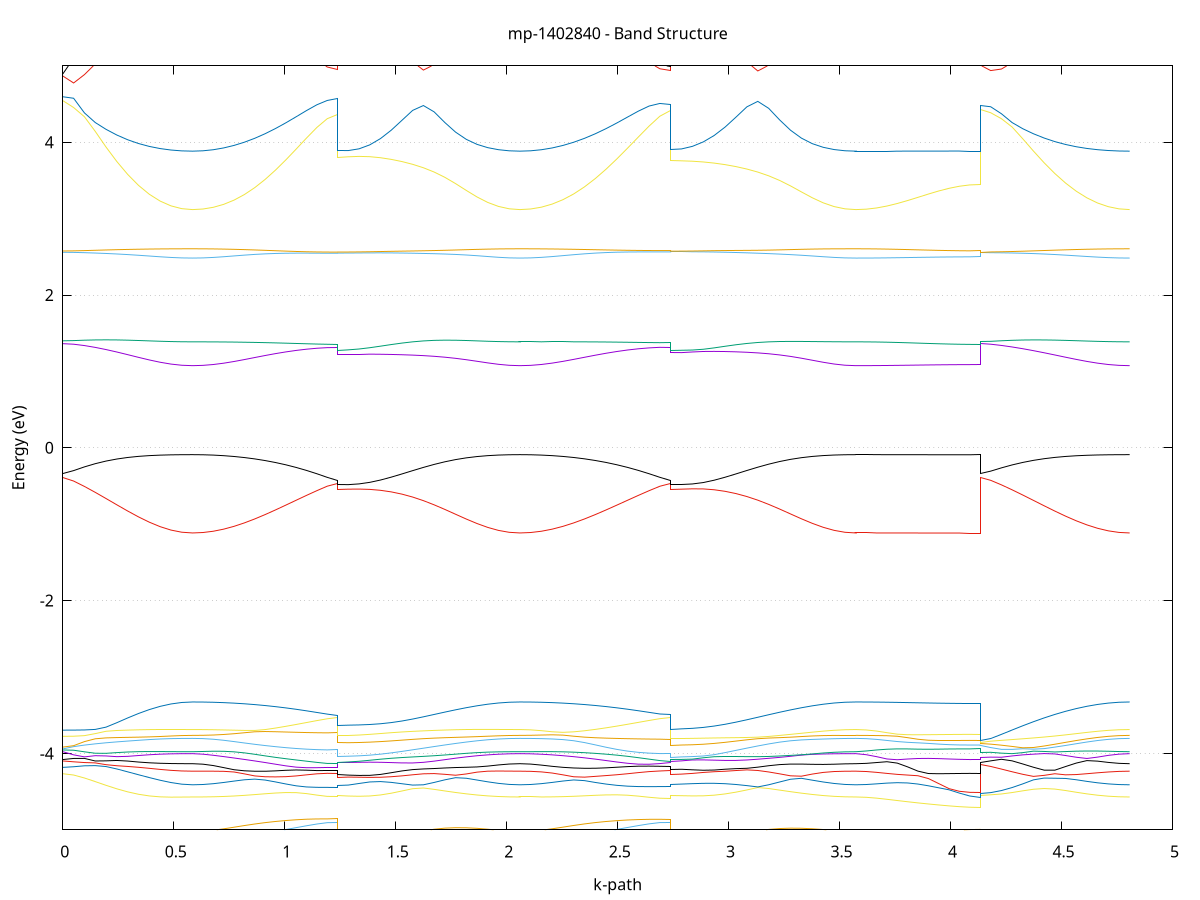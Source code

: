 set title 'mp-1402840 - Band Structure'
set xlabel 'k-path'
set ylabel 'Energy (eV)'
set grid y
set yrange [-5:5]
set terminal png size 800,600
set output 'mp-1402840_bands_gnuplot.png'
plot '-' using 1:2 with lines notitle, '-' using 1:2 with lines notitle, '-' using 1:2 with lines notitle, '-' using 1:2 with lines notitle, '-' using 1:2 with lines notitle, '-' using 1:2 with lines notitle, '-' using 1:2 with lines notitle, '-' using 1:2 with lines notitle, '-' using 1:2 with lines notitle, '-' using 1:2 with lines notitle, '-' using 1:2 with lines notitle, '-' using 1:2 with lines notitle, '-' using 1:2 with lines notitle, '-' using 1:2 with lines notitle, '-' using 1:2 with lines notitle, '-' using 1:2 with lines notitle, '-' using 1:2 with lines notitle, '-' using 1:2 with lines notitle, '-' using 1:2 with lines notitle, '-' using 1:2 with lines notitle, '-' using 1:2 with lines notitle, '-' using 1:2 with lines notitle, '-' using 1:2 with lines notitle, '-' using 1:2 with lines notitle, '-' using 1:2 with lines notitle, '-' using 1:2 with lines notitle, '-' using 1:2 with lines notitle, '-' using 1:2 with lines notitle, '-' using 1:2 with lines notitle, '-' using 1:2 with lines notitle, '-' using 1:2 with lines notitle, '-' using 1:2 with lines notitle, '-' using 1:2 with lines notitle, '-' using 1:2 with lines notitle, '-' using 1:2 with lines notitle, '-' using 1:2 with lines notitle, '-' using 1:2 with lines notitle, '-' using 1:2 with lines notitle, '-' using 1:2 with lines notitle, '-' using 1:2 with lines notitle, '-' using 1:2 with lines notitle, '-' using 1:2 with lines notitle, '-' using 1:2 with lines notitle, '-' using 1:2 with lines notitle, '-' using 1:2 with lines notitle, '-' using 1:2 with lines notitle, '-' using 1:2 with lines notitle, '-' using 1:2 with lines notitle, '-' using 1:2 with lines notitle, '-' using 1:2 with lines notitle, '-' using 1:2 with lines notitle, '-' using 1:2 with lines notitle, '-' using 1:2 with lines notitle, '-' using 1:2 with lines notitle, '-' using 1:2 with lines notitle, '-' using 1:2 with lines notitle, '-' using 1:2 with lines notitle, '-' using 1:2 with lines notitle, '-' using 1:2 with lines notitle, '-' using 1:2 with lines notitle, '-' using 1:2 with lines notitle, '-' using 1:2 with lines notitle, '-' using 1:2 with lines notitle, '-' using 1:2 with lines notitle, '-' using 1:2 with lines notitle, '-' using 1:2 with lines notitle, '-' using 1:2 with lines notitle, '-' using 1:2 with lines notitle, '-' using 1:2 with lines notitle, '-' using 1:2 with lines notitle, '-' using 1:2 with lines notitle, '-' using 1:2 with lines notitle, '-' using 1:2 with lines notitle, '-' using 1:2 with lines notitle, '-' using 1:2 with lines notitle, '-' using 1:2 with lines notitle, '-' using 1:2 with lines notitle, '-' using 1:2 with lines notitle, '-' using 1:2 with lines notitle, '-' using 1:2 with lines notitle
0.000000 -40.779787
0.048737 -40.779987
0.097475 -40.780287
0.146212 -40.780787
0.194950 -40.781287
0.243687 -40.781787
0.292425 -40.782387
0.341162 -40.782787
0.389900 -40.783287
0.438637 -40.783587
0.487375 -40.783787
0.536112 -40.783987
0.584850 -40.783987
0.584850 -40.783987
0.631518 -40.783987
0.678187 -40.783887
0.724856 -40.783687
0.771524 -40.783487
0.818193 -40.783187
0.864862 -40.782787
0.911531 -40.782387
0.958199 -40.781987
1.004868 -40.781587
1.051537 -40.781087
1.098205 -40.780687
1.144874 -40.780287
1.191543 -40.780087
1.238211 -40.779987
1.238211 -40.780787
1.286528 -40.780787
1.334845 -40.780787
1.383161 -40.780787
1.431478 -40.780787
1.479794 -40.780887
1.528111 -40.780987
1.576428 -40.781187
1.624744 -40.781487
1.673061 -40.781887
1.721377 -40.782187
1.769694 -40.782587
1.818010 -40.782987
1.866327 -40.783287
1.914644 -40.783587
1.962960 -40.783887
2.011277 -40.783987
2.059593 -40.783987
2.059593 -40.783987
2.108091 -40.783987
2.156589 -40.783887
2.205087 -40.783687
2.253585 -40.783487
2.302084 -40.783187
2.350582 -40.782787
2.399080 -40.782387
2.447578 -40.781987
2.496076 -40.781587
2.544574 -40.781087
2.593072 -40.780687
2.641570 -40.780287
2.690068 -40.780087
2.738566 -40.779987
2.738566 -40.780787
2.787680 -40.780787
2.836793 -40.780787
2.885907 -40.780687
2.935021 -40.780687
2.984134 -40.780687
3.033248 -40.780887
3.082362 -40.781087
3.131475 -40.781387
3.180589 -40.781687
3.229703 -40.782087
3.278816 -40.782487
3.327930 -40.782887
3.377044 -40.783287
3.426157 -40.783587
3.475271 -40.783787
3.524385 -40.783987
3.573498 -40.783987
3.573498 -40.783987
3.620103 -40.783987
3.666708 -40.783987
3.713313 -40.784087
3.759917 -40.784087
3.806522 -40.784087
3.853127 -40.784087
3.899732 -40.784087
3.946336 -40.784087
3.992941 -40.784087
4.039546 -40.784087
4.086151 -40.784087
4.132755 -40.784087
4.132755 -40.779887
4.180916 -40.779987
4.229077 -40.780187
4.277238 -40.780587
4.325399 -40.780987
4.373559 -40.781487
4.421720 -40.781987
4.469881 -40.782387
4.518042 -40.782787
4.566203 -40.783187
4.614363 -40.783487
4.662524 -40.783687
4.710685 -40.783887
4.758846 -40.783987
4.807007 -40.783987
e
0.000000 -40.776387
0.048737 -40.776287
0.097475 -40.775987
0.146212 -40.775587
0.194950 -40.775187
0.243687 -40.774787
0.292425 -40.774487
0.341162 -40.774187
0.389900 -40.773887
0.438637 -40.773687
0.487375 -40.773587
0.536112 -40.773487
0.584850 -40.773487
0.584850 -40.773487
0.631518 -40.773487
0.678187 -40.773587
0.724856 -40.773687
0.771524 -40.773787
0.818193 -40.773987
0.864862 -40.774287
0.911531 -40.774587
0.958199 -40.774887
1.004868 -40.775187
1.051537 -40.775487
1.098205 -40.775887
1.144874 -40.776187
1.191543 -40.776387
1.238211 -40.776487
1.238211 -40.777287
1.286528 -40.777287
1.334845 -40.777187
1.383161 -40.777087
1.431478 -40.776987
1.479794 -40.776687
1.528111 -40.776387
1.576428 -40.776087
1.624744 -40.775687
1.673061 -40.775287
1.721377 -40.774887
1.769694 -40.774487
1.818010 -40.774187
1.866327 -40.773987
1.914644 -40.773687
1.962960 -40.773587
2.011277 -40.773487
2.059593 -40.773487
2.059593 -40.773487
2.108091 -40.773487
2.156589 -40.773587
2.205087 -40.773687
2.253585 -40.773787
2.302084 -40.773987
2.350582 -40.774287
2.399080 -40.774587
2.447578 -40.774887
2.496076 -40.775187
2.544574 -40.775587
2.593072 -40.775887
2.641570 -40.776187
2.690068 -40.776487
2.738566 -40.776487
2.738566 -40.777287
2.787680 -40.777287
2.836793 -40.777287
2.885907 -40.777187
2.935021 -40.776987
2.984134 -40.776787
3.033248 -40.776487
3.082362 -40.776087
3.131475 -40.775687
3.180589 -40.775287
3.229703 -40.774887
3.278816 -40.774487
3.327930 -40.774187
3.377044 -40.773887
3.426157 -40.773687
3.475271 -40.773587
3.524385 -40.773487
3.573498 -40.773487
3.573498 -40.773487
3.620103 -40.773487
3.666708 -40.773487
3.713313 -40.773487
3.759917 -40.773487
3.806522 -40.773487
3.853127 -40.773487
3.899732 -40.773487
3.946336 -40.773487
3.992941 -40.773487
4.039546 -40.773487
4.086151 -40.773487
4.132755 -40.773487
4.132755 -40.776387
4.180916 -40.776387
4.229077 -40.776087
4.277238 -40.775787
4.325399 -40.775487
4.373559 -40.775187
4.421720 -40.774787
4.469881 -40.774487
4.518042 -40.774287
4.566203 -40.773987
4.614363 -40.773787
4.662524 -40.773687
4.710685 -40.773587
4.758846 -40.773487
4.807007 -40.773487
e
0.000000 -40.445287
0.048737 -40.445687
0.097475 -40.446487
0.146212 -40.447387
0.194950 -40.448187
0.243687 -40.448987
0.292425 -40.449687
0.341162 -40.450387
0.389900 -40.450887
0.438637 -40.451387
0.487375 -40.451687
0.536112 -40.451887
0.584850 -40.451987
0.584850 -40.451987
0.631518 -40.451887
0.678187 -40.451787
0.724856 -40.451587
0.771524 -40.451187
0.818193 -40.450787
0.864862 -40.450387
0.911531 -40.449787
0.958199 -40.449187
1.004868 -40.448487
1.051537 -40.447887
1.098205 -40.447087
1.144874 -40.446387
1.191543 -40.445787
1.238211 -40.445387
1.238211 -40.447187
1.286528 -40.447087
1.334845 -40.446887
1.383161 -40.446487
1.431478 -40.445987
1.479794 -40.445687
1.528111 -40.445887
1.576428 -40.446487
1.624744 -40.447187
1.673061 -40.447987
1.721377 -40.448687
1.769694 -40.449487
1.818010 -40.450187
1.866327 -40.450787
1.914644 -40.451287
1.962960 -40.451687
2.011277 -40.451887
2.059593 -40.451987
2.059593 -40.451987
2.108091 -40.451887
2.156589 -40.451787
2.205087 -40.451587
2.253585 -40.451187
2.302084 -40.450787
2.350582 -40.450387
2.399080 -40.449787
2.447578 -40.449187
2.496076 -40.448487
2.544574 -40.447887
2.593072 -40.447087
2.641570 -40.446387
2.690068 -40.445787
2.738566 -40.445387
2.738566 -40.447187
2.787680 -40.447187
2.836793 -40.447287
2.885907 -40.447487
2.935021 -40.447687
2.984134 -40.447987
3.033248 -40.448287
3.082362 -40.448687
3.131475 -40.449087
3.180589 -40.449487
3.229703 -40.449987
3.278816 -40.450387
3.327930 -40.450787
3.377044 -40.451187
3.426157 -40.451487
3.475271 -40.451787
3.524385 -40.451887
3.573498 -40.451987
3.573498 -40.451987
3.620103 -40.451987
3.666708 -40.451987
3.713313 -40.451987
3.759917 -40.451987
3.806522 -40.451987
3.853127 -40.451987
3.899732 -40.451987
3.946336 -40.451987
3.992941 -40.451987
4.039546 -40.451987
4.086151 -40.451987
4.132755 -40.451987
4.132755 -40.445287
4.180916 -40.445587
4.229077 -40.446287
4.277238 -40.446987
4.325399 -40.447687
4.373559 -40.448387
4.421720 -40.449087
4.469881 -40.449687
4.518042 -40.450287
4.566203 -40.450787
4.614363 -40.451187
4.662524 -40.451487
4.710685 -40.451787
4.758846 -40.451887
4.807007 -40.451987
e
0.000000 -40.443987
0.048737 -40.443487
0.097475 -40.442787
0.146212 -40.441987
0.194950 -40.441287
0.243687 -40.440687
0.292425 -40.440087
0.341162 -40.439587
0.389900 -40.439187
0.438637 -40.438887
0.487375 -40.438587
0.536112 -40.438487
0.584850 -40.438387
0.584850 -40.438387
0.631518 -40.438487
0.678187 -40.438587
0.724856 -40.438787
0.771524 -40.438987
0.818193 -40.439287
0.864862 -40.439687
0.911531 -40.440187
0.958199 -40.440687
1.004868 -40.441187
1.051537 -40.441887
1.098205 -40.442487
1.144874 -40.443187
1.191543 -40.443787
1.238211 -40.444087
1.238211 -40.443687
1.286528 -40.443787
1.334845 -40.443987
1.383161 -40.444187
1.431478 -40.444587
1.479794 -40.444787
1.528111 -40.444287
1.576428 -40.443587
1.624744 -40.442787
1.673061 -40.441987
1.721377 -40.441287
1.769694 -40.440587
1.818010 -40.439987
1.866327 -40.439387
1.914644 -40.438987
1.962960 -40.438687
2.011277 -40.438487
2.059593 -40.438387
2.059593 -40.438387
2.108091 -40.438487
2.156589 -40.438587
2.205087 -40.438787
2.253585 -40.438987
2.302084 -40.439287
2.350582 -40.439687
2.399080 -40.440187
2.447578 -40.440687
2.496076 -40.441187
2.544574 -40.441887
2.593072 -40.442487
2.641570 -40.443187
2.690068 -40.443787
2.738566 -40.444087
2.738566 -40.443787
2.787680 -40.443687
2.836793 -40.443487
2.885907 -40.443287
2.935021 -40.442887
2.984134 -40.442487
3.033248 -40.441987
3.082362 -40.441487
3.131475 -40.440987
3.180589 -40.440487
3.229703 -40.439987
3.278816 -40.439587
3.327930 -40.439287
3.377044 -40.438987
3.426157 -40.438787
3.475271 -40.438587
3.524385 -40.438487
3.573498 -40.438387
3.573498 -40.438387
3.620103 -40.438387
3.666708 -40.438487
3.713313 -40.438387
3.759917 -40.438487
3.806522 -40.438487
3.853127 -40.438487
3.899732 -40.438487
3.946336 -40.438487
3.992941 -40.438487
4.039546 -40.438487
4.086151 -40.438487
4.132755 -40.438487
4.132755 -40.443987
4.180916 -40.443587
4.229077 -40.442987
4.277238 -40.442387
4.325399 -40.441687
4.373559 -40.441087
4.421720 -40.440587
4.469881 -40.440087
4.518042 -40.439687
4.566203 -40.439287
4.614363 -40.438987
4.662524 -40.438787
4.710685 -40.438587
4.758846 -40.438487
4.807007 -40.438387
e
0.000000 -39.966287
0.048737 -39.967187
0.097475 -39.968387
0.146212 -39.969487
0.194950 -39.970487
0.243687 -39.971387
0.292425 -39.972187
0.341162 -39.972787
0.389900 -39.973387
0.438637 -39.973787
0.487375 -39.974087
0.536112 -39.974187
0.584850 -39.974287
0.584850 -39.974287
0.631518 -39.974187
0.678187 -39.974087
0.724856 -39.973887
0.771524 -39.973587
0.818193 -39.973187
0.864862 -39.972687
0.911531 -39.972087
0.958199 -39.971487
1.004868 -39.970687
1.051537 -39.969887
1.098205 -39.968887
1.144874 -39.967987
1.191543 -39.966987
1.238211 -39.966187
1.238211 -39.965487
1.286528 -39.965587
1.334845 -39.965887
1.383161 -39.966387
1.431478 -39.967087
1.479794 -39.967887
1.528111 -39.968687
1.576428 -39.969587
1.624744 -39.970387
1.673061 -39.971187
1.721377 -39.971887
1.769694 -39.972587
1.818010 -39.973087
1.866327 -39.973487
1.914644 -39.973887
1.962960 -39.974087
2.011277 -39.974187
2.059593 -39.974287
2.059593 -39.974287
2.108091 -39.974187
2.156589 -39.974087
2.205087 -39.973887
2.253585 -39.973587
2.302084 -39.973187
2.350582 -39.972687
2.399080 -39.972087
2.447578 -39.971487
2.496076 -39.970687
2.544574 -39.969887
2.593072 -39.968887
2.641570 -39.967987
2.690068 -39.966987
2.738566 -39.966187
2.738566 -39.965487
2.787680 -39.965387
2.836793 -39.965187
2.885907 -39.964887
2.935021 -39.964487
2.984134 -39.965387
3.033248 -39.966487
3.082362 -39.967587
3.131475 -39.968787
3.180589 -39.969787
3.229703 -39.970787
3.278816 -39.971687
3.327930 -39.972487
3.377044 -39.973187
3.426157 -39.973587
3.475271 -39.973987
3.524385 -39.974187
3.573498 -39.974287
3.573498 -39.974287
3.620103 -39.974287
3.666708 -39.974287
3.713313 -39.974287
3.759917 -39.974287
3.806522 -39.974287
3.853127 -39.974287
3.899732 -39.974287
3.946336 -39.974287
3.992941 -39.974287
4.039546 -39.974287
4.086151 -39.974287
4.132755 -39.974287
4.132755 -39.966287
4.180916 -39.966987
4.229077 -39.967987
4.277238 -39.968987
4.325399 -39.969887
4.373559 -39.970787
4.421720 -39.971487
4.469881 -39.972187
4.518042 -39.972687
4.566203 -39.973187
4.614363 -39.973587
4.662524 -39.973887
4.710685 -39.974087
4.758846 -39.974187
4.807007 -39.974287
e
0.000000 -39.965287
0.048737 -39.964387
0.097475 -39.962987
0.146212 -39.961687
0.194950 -39.960287
0.243687 -39.958987
0.292425 -39.957787
0.341162 -39.956787
0.389900 -39.955787
0.438637 -39.955087
0.487375 -39.954487
0.536112 -39.954187
0.584850 -39.954087
0.584850 -39.954087
0.631518 -39.954187
0.678187 -39.954387
0.724856 -39.954787
0.771524 -39.955387
0.818193 -39.956087
0.864862 -39.956887
0.911531 -39.957787
0.958199 -39.958787
1.004868 -39.959887
1.051537 -39.960987
1.098205 -39.962187
1.144874 -39.963287
1.191543 -39.964487
1.238211 -39.965187
1.238211 -39.962387
1.286528 -39.962287
1.334845 -39.962187
1.383161 -39.961887
1.431478 -39.961587
1.479794 -39.961087
1.528111 -39.960587
1.576428 -39.959987
1.624744 -39.959287
1.673061 -39.958487
1.721377 -39.957787
1.769694 -39.956987
1.818010 -39.956187
1.866327 -39.955487
1.914644 -39.954887
1.962960 -39.954487
2.011277 -39.954187
2.059593 -39.954087
2.059593 -39.954087
2.108091 -39.954187
2.156589 -39.954387
2.205087 -39.954787
2.253585 -39.955387
2.302084 -39.956087
2.350582 -39.956887
2.399080 -39.957787
2.447578 -39.958787
2.496076 -39.959887
2.544574 -39.960987
2.593072 -39.962187
2.641570 -39.963287
2.690068 -39.964487
2.738566 -39.965187
2.738566 -39.962387
2.787680 -39.962487
2.836793 -39.962887
2.885907 -39.963587
2.935021 -39.964187
2.984134 -39.963687
3.033248 -39.962987
3.082362 -39.962087
3.131475 -39.961087
3.180589 -39.960087
3.229703 -39.958987
3.278816 -39.957887
3.327930 -39.956887
3.377044 -39.955987
3.426157 -39.955187
3.475271 -39.954587
3.524385 -39.954187
3.573498 -39.954087
3.573498 -39.954087
3.620103 -39.954087
3.666708 -39.954087
3.713313 -39.954087
3.759917 -39.954087
3.806522 -39.954087
3.853127 -39.954087
3.899732 -39.954087
3.946336 -39.954087
3.992941 -39.954087
4.039546 -39.954087
4.086151 -39.954087
4.132755 -39.954087
4.132755 -39.965287
4.180916 -39.964487
4.229077 -39.963387
4.277238 -39.962287
4.325399 -39.961087
4.373559 -39.959887
4.421720 -39.958887
4.469881 -39.957787
4.518042 -39.956887
4.566203 -39.956087
4.614363 -39.955387
4.662524 -39.954787
4.710685 -39.954387
4.758846 -39.954187
4.807007 -39.954087
e
0.000000 -24.514587
0.048737 -24.541287
0.097475 -24.575687
0.146212 -24.609587
0.194950 -24.641787
0.243687 -24.671787
0.292425 -24.698987
0.341162 -24.722587
0.389900 -24.742487
0.438637 -24.758387
0.487375 -24.769787
0.536112 -24.776787
0.584850 -24.779087
0.584850 -24.779087
0.631518 -24.777387
0.678187 -24.772187
0.724856 -24.763587
0.771524 -24.751687
0.818193 -24.736787
0.864862 -24.718787
0.911531 -24.698287
0.958199 -24.675387
1.004868 -24.650487
1.051537 -24.624087
1.098205 -24.596687
1.144874 -24.569187
1.191543 -24.543687
1.238211 -24.530187
1.238211 -24.609887
1.286528 -24.610587
1.334845 -24.612687
1.383161 -24.616487
1.431478 -24.621987
1.479794 -24.629287
1.528111 -24.638687
1.576428 -24.650187
1.624744 -24.663787
1.673061 -24.679187
1.721377 -24.696087
1.769694 -24.713587
1.818010 -24.730787
1.866327 -24.746587
1.914644 -24.760087
1.962960 -24.770487
2.011277 -24.776987
2.059593 -24.779087
2.059593 -24.779087
2.108091 -24.777387
2.156589 -24.772087
2.205087 -24.763487
2.253585 -24.751587
2.302084 -24.736487
2.350582 -24.718587
2.399080 -24.697987
2.447578 -24.675087
2.496076 -24.650087
2.544574 -24.623587
2.593072 -24.596187
2.641570 -24.568587
2.690068 -24.543187
2.738566 -24.529787
2.738566 -24.607187
2.787680 -24.604387
2.836793 -24.597087
2.885907 -24.595487
2.935021 -24.600787
2.984134 -24.608787
3.033248 -24.619187
3.082362 -24.632287
3.131475 -24.647787
3.180589 -24.665587
3.229703 -24.684887
3.278816 -24.704987
3.327930 -24.724687
3.377044 -24.742687
3.426157 -24.757887
3.475271 -24.769487
3.524385 -24.776687
3.573498 -24.779087
3.573498 -24.779087
3.620103 -24.778987
3.666708 -24.778787
3.713313 -24.778387
3.759917 -24.777787
3.806522 -24.777187
3.853127 -24.776487
3.899732 -24.775787
3.946336 -24.775087
3.992941 -24.774587
4.039546 -24.774187
4.086151 -24.773887
4.132755 -24.773687
4.132755 -24.512087
4.180916 -24.534187
4.229077 -24.563687
4.277238 -24.593187
4.325399 -24.621887
4.373559 -24.649087
4.421720 -24.674587
4.469881 -24.697887
4.518042 -24.718587
4.566203 -24.736587
4.614363 -24.751687
4.662524 -24.763587
4.710685 -24.772187
4.758846 -24.777387
4.807007 -24.779087
e
0.000000 -24.496287
0.048737 -24.471587
0.097475 -24.444787
0.146212 -24.427387
0.194950 -24.421787
0.243687 -24.423787
0.292425 -24.429087
0.341162 -24.435187
0.389900 -24.440987
0.438637 -24.445987
0.487375 -24.449587
0.536112 -24.451887
0.584850 -24.452587
0.584850 -24.452587
0.631518 -24.451887
0.678187 -24.449687
0.724856 -24.445987
0.771524 -24.441087
0.818193 -24.434887
0.864862 -24.427787
0.911531 -24.420187
0.958199 -24.412787
1.004868 -24.407587
1.051537 -24.409187
1.098205 -24.422187
1.144874 -24.443187
1.191543 -24.465787
1.238211 -24.478487
1.238211 -24.583287
1.286528 -24.580287
1.334845 -24.571487
1.383161 -24.557087
1.431478 -24.537487
1.479794 -24.513687
1.528111 -24.486787
1.576428 -24.458487
1.624744 -24.432087
1.673061 -24.414387
1.721377 -24.411787
1.769694 -24.419087
1.818010 -24.428487
1.866327 -24.437087
1.914644 -24.443887
1.962960 -24.448787
2.011277 -24.451687
2.059593 -24.452587
2.059593 -24.452587
2.108091 -24.451887
2.156589 -24.449687
2.205087 -24.446087
2.253585 -24.441287
2.302084 -24.434987
2.350582 -24.427887
2.399080 -24.420087
2.447578 -24.412787
2.496076 -24.407587
2.544574 -24.409187
2.593072 -24.421987
2.641570 -24.442887
2.690068 -24.465387
2.738566 -24.478187
2.738566 -24.585387
2.787680 -24.586087
2.836793 -24.586687
2.885907 -24.577487
2.935021 -24.558087
2.984134 -24.533687
3.033248 -24.505887
3.082362 -24.476287
3.131475 -24.447987
3.180589 -24.426887
3.229703 -24.420487
3.278816 -24.425087
3.327930 -24.432687
3.377044 -24.439687
3.426157 -24.445387
3.475271 -24.449387
3.524385 -24.451787
3.573498 -24.452587
3.573498 -24.452587
3.620103 -24.452587
3.666708 -24.452487
3.713313 -24.452387
3.759917 -24.452287
3.806522 -24.452187
3.853127 -24.451987
3.899732 -24.451887
3.946336 -24.451687
3.992941 -24.451587
4.039546 -24.451587
4.086151 -24.451587
4.132755 -24.451487
4.132755 -24.493987
4.180916 -24.473387
4.229077 -24.449387
4.277238 -24.431387
4.325399 -24.422287
4.373559 -24.420887
4.421720 -24.423887
4.469881 -24.428787
4.518042 -24.434187
4.566203 -24.439287
4.614363 -24.443887
4.662524 -24.447587
4.710685 -24.450387
4.758846 -24.451987
4.807007 -24.452587
e
0.000000 -24.332287
0.048737 -24.334787
0.097475 -24.336087
0.146212 -24.329187
0.194950 -24.311987
0.243687 -24.288987
0.292425 -24.266387
0.341162 -24.250387
0.389900 -24.240687
0.438637 -24.233887
0.487375 -24.229187
0.536112 -24.226387
0.584850 -24.225487
0.584850 -24.225487
0.631518 -24.227087
0.678187 -24.231687
0.724856 -24.239487
0.771524 -24.250187
0.818193 -24.263687
0.864862 -24.279587
0.911531 -24.297587
0.958199 -24.316587
1.004868 -24.334687
1.051537 -24.347187
1.098205 -24.349387
1.144874 -24.344487
1.191543 -24.338287
1.238211 -24.335387
1.238211 -24.220587
1.286528 -24.221087
1.334845 -24.223787
1.383161 -24.233087
1.431478 -24.248787
1.479794 -24.268087
1.528111 -24.288987
1.576428 -24.309187
1.624744 -24.325287
1.673061 -24.330487
1.721377 -24.318787
1.769694 -24.296687
1.818010 -24.273087
1.866327 -24.252887
1.914644 -24.238587
1.962960 -24.230387
2.011277 -24.226587
2.059593 -24.225487
2.059593 -24.225487
2.108091 -24.227087
2.156589 -24.231687
2.205087 -24.239487
2.253585 -24.250187
2.302084 -24.263687
2.350582 -24.279687
2.399080 -24.297587
2.447578 -24.316587
2.496076 -24.334587
2.544574 -24.346987
2.593072 -24.349287
2.641570 -24.344587
2.690068 -24.338487
2.738566 -24.335587
2.738566 -24.221787
2.787680 -24.224387
2.836793 -24.232187
2.885907 -24.244987
2.935021 -24.261887
2.984134 -24.281587
3.033248 -24.302487
3.082362 -24.322487
3.131475 -24.338487
3.180589 -24.344687
3.229703 -24.333987
3.278816 -24.311487
3.327930 -24.286587
3.377044 -24.263887
3.426157 -24.246087
3.475271 -24.234087
3.524385 -24.227487
3.573498 -24.225487
3.573498 -24.225487
3.620103 -24.225487
3.666708 -24.225687
3.713313 -24.225787
3.759917 -24.226087
3.806522 -24.226287
3.853127 -24.226587
3.899732 -24.226887
3.946336 -24.227187
3.992941 -24.227387
4.039546 -24.227587
4.086151 -24.227687
4.132755 -24.227687
4.132755 -24.333287
4.180916 -24.335387
4.229077 -24.337487
4.277238 -24.334487
4.325399 -24.323487
4.373559 -24.305887
4.421720 -24.285487
4.469881 -24.266287
4.518042 -24.252287
4.566203 -24.243287
4.614363 -24.236787
4.662524 -24.231887
4.710685 -24.228287
4.758846 -24.226187
4.807007 -24.225487
e
0.000000 -24.311587
0.048737 -24.306887
0.097475 -24.296887
0.146212 -24.285687
0.194950 -24.273987
0.243687 -24.262387
0.292425 -24.249887
0.341162 -24.233387
0.389900 -24.214787
0.438637 -24.198487
0.487375 -24.186287
0.536112 -24.178787
0.584850 -24.176087
0.584850 -24.176087
0.631518 -24.177087
0.678187 -24.179687
0.724856 -24.183987
0.771524 -24.189887
0.818193 -24.197287
0.864862 -24.205887
0.911531 -24.215787
0.958199 -24.226587
1.004868 -24.238087
1.051537 -24.250087
1.098205 -24.262087
1.144874 -24.273287
1.191543 -24.282087
1.238211 -24.285687
1.238211 -24.203487
1.286528 -24.205787
1.334845 -24.210987
1.383161 -24.214387
1.431478 -24.215087
1.479794 -24.214787
1.528111 -24.214187
1.576428 -24.213287
1.624744 -24.212187
1.673061 -24.210787
1.721377 -24.209087
1.769694 -24.206787
1.818010 -24.203587
1.866327 -24.198887
1.914644 -24.192087
1.962960 -24.184387
2.011277 -24.178387
2.059593 -24.176087
2.059593 -24.176087
2.108091 -24.177087
2.156589 -24.179687
2.205087 -24.183987
2.253585 -24.189887
2.302084 -24.197187
2.350582 -24.205887
2.399080 -24.215787
2.447578 -24.226587
2.496076 -24.238087
2.544574 -24.250087
2.593072 -24.262087
2.641570 -24.273287
2.690068 -24.281987
2.738566 -24.285587
2.738566 -24.201887
2.787680 -24.202087
2.836793 -24.202387
2.885907 -24.202387
2.935021 -24.202187
2.984134 -24.201687
3.033248 -24.200987
3.082362 -24.200087
3.131475 -24.198987
3.180589 -24.197687
3.229703 -24.196187
3.278816 -24.194387
3.327930 -24.192087
3.377044 -24.189087
3.426157 -24.185387
3.475271 -24.181087
3.524385 -24.177587
3.573498 -24.176087
3.573498 -24.176087
3.620103 -24.176187
3.666708 -24.176387
3.713313 -24.176487
3.759917 -24.176687
3.806522 -24.176887
3.853127 -24.177087
3.899732 -24.177387
3.946336 -24.177587
3.992941 -24.177787
4.039546 -24.177887
4.086151 -24.177987
4.132755 -24.177887
4.132755 -24.313087
4.180916 -24.309287
4.229077 -24.301187
4.277238 -24.291587
4.325399 -24.281487
4.373559 -24.271387
4.421720 -24.261287
4.469881 -24.250287
4.518042 -24.235987
4.566203 -24.219687
4.614363 -24.204787
4.662524 -24.192587
4.710685 -24.183587
4.758846 -24.177987
4.807007 -24.176087
e
0.000000 -23.251687
0.048737 -23.255587
0.097475 -23.262887
0.146212 -23.270987
0.194950 -23.278787
0.243687 -23.286187
0.292425 -23.292987
0.341162 -23.298887
0.389900 -23.303987
0.438637 -23.307987
0.487375 -23.310887
0.536112 -23.312687
0.584850 -23.313187
0.584850 -23.313187
0.631518 -23.312787
0.678187 -23.311487
0.724856 -23.309287
0.771524 -23.306387
0.818193 -23.302987
0.864862 -23.298987
0.911531 -23.294887
0.958199 -23.290587
1.004868 -23.286687
1.051537 -23.283187
1.098205 -23.280287
1.144874 -23.277987
1.191543 -23.276587
1.238211 -23.276087
1.238211 -23.269087
1.286528 -23.269187
1.334845 -23.269487
1.383161 -23.270087
1.431478 -23.271087
1.479794 -23.272887
1.528111 -23.275287
1.576428 -23.278587
1.624744 -23.282587
1.673061 -23.287087
1.721377 -23.291887
1.769694 -23.296687
1.818010 -23.301287
1.866327 -23.305387
1.914644 -23.308687
1.962960 -23.311187
2.011277 -23.312787
2.059593 -23.313187
2.059593 -23.313187
2.108091 -23.312687
2.156589 -23.310887
2.205087 -23.307987
2.253585 -23.304187
2.302084 -23.299487
2.350582 -23.294187
2.399080 -23.288387
2.447578 -23.282487
2.496076 -23.276687
2.544574 -23.271387
2.593072 -23.266787
2.641570 -23.263287
2.690068 -23.261087
2.738566 -23.260487
2.738566 -23.250287
2.787680 -23.250287
2.836793 -23.250487
2.885907 -23.250987
2.935021 -23.252187
2.984134 -23.254587
3.033248 -23.258387
3.082362 -23.263587
3.131475 -23.269987
3.180589 -23.276787
3.229703 -23.283887
3.278816 -23.290787
3.327930 -23.297187
3.377044 -23.302687
3.426157 -23.307187
3.475271 -23.310587
3.524385 -23.312587
3.573498 -23.313187
3.573498 -23.313187
3.620103 -23.312087
3.666708 -23.308687
3.713313 -23.302887
3.759917 -23.295287
3.806522 -23.285987
3.853127 -23.275687
3.899732 -23.264887
3.946336 -23.254187
3.992941 -23.244687
4.039546 -23.236987
4.086151 -23.232087
4.132755 -23.230287
4.132755 -23.177187
4.180916 -23.184587
4.229077 -23.195187
4.277238 -23.207287
4.325399 -23.220387
4.373559 -23.234187
4.421720 -23.248087
4.469881 -23.261587
4.518042 -23.274187
4.566203 -23.285487
4.614363 -23.295187
4.662524 -23.302987
4.710685 -23.308687
4.758846 -23.312087
4.807007 -23.313187
e
0.000000 -23.235087
0.048737 -23.231287
0.097475 -23.224087
0.146212 -23.216487
0.194950 -23.209087
0.243687 -23.202187
0.292425 -23.196087
0.341162 -23.190687
0.389900 -23.186187
0.438637 -23.182587
0.487375 -23.179987
0.536112 -23.178487
0.584850 -23.177887
0.584850 -23.177887
0.631518 -23.178087
0.678187 -23.178787
0.724856 -23.179587
0.771524 -23.180787
0.818193 -23.182287
0.864862 -23.183887
0.911531 -23.185687
0.958199 -23.187387
1.004868 -23.188987
1.051537 -23.190387
1.098205 -23.191687
1.144874 -23.192587
1.191543 -23.193087
1.238211 -23.193287
1.238211 -23.185787
1.286528 -23.186087
1.334845 -23.186987
1.383161 -23.188187
1.431478 -23.189487
1.479794 -23.190687
1.528111 -23.191387
1.576428 -23.191487
1.624744 -23.190887
1.673061 -23.189787
1.721377 -23.188087
1.769694 -23.186087
1.818010 -23.184087
1.866327 -23.182087
1.914644 -23.180387
1.962960 -23.179087
2.011277 -23.178187
2.059593 -23.177887
2.059593 -23.177887
2.108091 -23.178187
2.156589 -23.178787
2.205087 -23.179787
2.253585 -23.181087
2.302084 -23.182587
2.350582 -23.184387
2.399080 -23.186387
2.447578 -23.188487
2.496076 -23.190587
2.544574 -23.192387
2.593072 -23.194087
2.641570 -23.195387
2.690068 -23.196187
2.738566 -23.196487
2.738566 -23.191287
2.787680 -23.191887
2.836793 -23.193487
2.885907 -23.195687
2.935021 -23.197987
2.984134 -23.199687
3.033248 -23.200487
3.082362 -23.199987
3.131475 -23.198287
3.180589 -23.195887
3.229703 -23.192887
3.278816 -23.189687
3.327930 -23.186587
3.377044 -23.183687
3.426157 -23.181287
3.475271 -23.179387
3.524385 -23.178287
3.573498 -23.177887
3.573498 -23.177887
3.620103 -23.177087
3.666708 -23.174887
3.713313 -23.171087
3.759917 -23.166087
3.806522 -23.160287
3.853127 -23.153687
3.899732 -23.147087
3.946336 -23.140687
3.992941 -23.135087
4.039546 -23.130587
4.086151 -23.127787
4.132755 -23.126787
4.132755 -23.174187
4.180916 -23.168787
4.229077 -23.164187
4.277238 -23.161587
4.325399 -23.160587
4.373559 -23.160987
4.421720 -23.162387
4.469881 -23.164687
4.518042 -23.167287
4.566203 -23.169987
4.614363 -23.172587
4.662524 -23.174787
4.710685 -23.176487
4.758846 -23.177587
4.807007 -23.177887
e
0.000000 -22.643487
0.048737 -22.650187
0.097475 -22.659587
0.146212 -22.668887
0.194950 -22.677687
0.243687 -22.685787
0.292425 -22.693287
0.341162 -22.699687
0.389900 -22.705187
0.438637 -22.709487
0.487375 -22.712587
0.536112 -22.714587
0.584850 -22.715187
0.584850 -22.715187
0.631518 -22.715087
0.678187 -22.714687
0.724856 -22.714087
0.771524 -22.713287
0.818193 -22.712087
0.864862 -22.710587
0.911531 -22.708887
0.958199 -22.706687
1.004868 -22.704287
1.051537 -22.701787
1.098205 -22.699187
1.144874 -22.696987
1.191543 -22.695287
1.238211 -22.694687
1.238211 -22.708087
1.286528 -22.707287
1.334845 -22.704987
1.383161 -22.701687
1.431478 -22.697987
1.479794 -22.694787
1.528111 -22.692887
1.576428 -22.692787
1.624744 -22.694087
1.673061 -22.696487
1.721377 -22.699487
1.769694 -22.702787
1.818010 -22.706087
1.866327 -22.709087
1.914644 -22.711587
1.962960 -22.713587
2.011277 -22.714787
2.059593 -22.715187
2.059593 -22.715187
2.108091 -22.715187
2.156589 -22.715287
2.205087 -22.715287
2.253585 -22.715387
2.302084 -22.715487
2.350582 -22.715487
2.399080 -22.715487
2.447578 -22.715487
2.496076 -22.715387
2.544574 -22.715287
2.593072 -22.715287
2.641570 -22.715187
2.690068 -22.715087
2.738566 -22.715187
2.738566 -22.731687
2.787680 -22.730587
2.836793 -22.727287
2.885907 -22.722187
2.935021 -22.716087
2.984134 -22.709687
3.033248 -22.704187
3.082362 -22.700487
3.131475 -22.698887
3.180589 -22.699187
3.229703 -22.700887
3.278816 -22.703487
3.327930 -22.706387
3.377044 -22.709187
3.426157 -22.711687
3.475271 -22.713587
3.524385 -22.714787
3.573498 -22.715187
3.573498 -22.715187
3.620103 -22.716587
3.666708 -22.720887
3.713313 -22.727687
3.759917 -22.736787
3.806522 -22.747787
3.853127 -22.759987
3.899732 -22.772687
3.946336 -22.785087
3.992941 -22.796187
4.039546 -22.805087
4.086151 -22.810787
4.132755 -22.812687
4.132755 -22.728687
4.180916 -22.730387
4.229077 -22.733287
4.277238 -22.735087
4.325399 -22.735387
4.373559 -22.734587
4.421720 -22.732587
4.469881 -22.729987
4.518042 -22.726987
4.566203 -22.723887
4.614363 -22.720987
4.662524 -22.718587
4.710685 -22.716787
4.758846 -22.715587
4.807007 -22.715187
e
0.000000 -22.635487
0.048737 -22.628687
0.097475 -22.619187
0.146212 -22.609787
0.194950 -22.600787
0.243687 -22.592287
0.292425 -22.584687
0.341162 -22.577987
0.389900 -22.572387
0.438637 -22.567887
0.487375 -22.564487
0.536112 -22.562487
0.584850 -22.561787
0.584850 -22.561787
0.631518 -22.562587
0.678187 -22.564787
0.724856 -22.568487
0.771524 -22.573487
0.818193 -22.579587
0.864862 -22.586487
0.911531 -22.594187
0.958199 -22.602087
1.004868 -22.610087
1.051537 -22.617687
1.098205 -22.624487
1.144874 -22.629987
1.191543 -22.633687
1.238211 -22.634987
1.238211 -22.643787
1.286528 -22.643787
1.334845 -22.643587
1.383161 -22.643087
1.431478 -22.641687
1.479794 -22.638787
1.528111 -22.633987
1.576428 -22.627187
1.624744 -22.618887
1.673061 -22.609687
1.721377 -22.600287
1.769694 -22.591287
1.818010 -22.582887
1.866327 -22.575687
1.914644 -22.569787
1.962960 -22.565387
2.011277 -22.562687
2.059593 -22.561787
2.059593 -22.561787
2.108091 -22.562587
2.156589 -22.564887
2.205087 -22.568687
2.253585 -22.573687
2.302084 -22.579787
2.350582 -22.586587
2.399080 -22.593887
2.447578 -22.601287
2.496076 -22.608387
2.544574 -22.614987
2.593072 -22.620487
2.641570 -22.624687
2.690068 -22.627187
2.738566 -22.628087
2.738566 -22.634687
2.787680 -22.634787
2.836793 -22.635087
2.885907 -22.635287
2.935021 -22.635187
2.984134 -22.634087
3.033248 -22.631487
3.082362 -22.626787
3.131475 -22.619987
3.180589 -22.611587
3.229703 -22.602387
3.278816 -22.593087
3.327930 -22.584287
3.377044 -22.576587
3.426157 -22.570287
3.475271 -22.565587
3.524385 -22.562787
3.573498 -22.561787
3.573498 -22.561787
3.620103 -22.562687
3.666708 -22.565387
3.713313 -22.569687
3.759917 -22.575387
3.806522 -22.582087
3.853127 -22.589487
3.899732 -22.596987
3.946336 -22.604187
3.992941 -22.610487
4.039546 -22.615387
4.086151 -22.618587
4.132755 -22.619587
4.132755 -22.707187
4.180916 -22.703287
4.229077 -22.693787
4.277238 -22.681387
4.325399 -22.667287
4.373559 -22.652087
4.421720 -22.636687
4.469881 -22.621487
4.518042 -22.607187
4.566203 -22.594187
4.614363 -22.582987
4.662524 -22.573987
4.710685 -22.567287
4.758846 -22.563187
4.807007 -22.561787
e
0.000000 -7.566387
0.048737 -7.667387
0.097475 -7.786487
0.146212 -7.904287
0.194950 -8.016287
0.243687 -8.119887
0.292425 -8.213187
0.341162 -8.294587
0.389900 -8.362887
0.438637 -8.416987
0.487375 -8.456187
0.536112 -8.479887
0.584850 -8.487887
0.584850 -8.487887
0.631518 -8.483187
0.678187 -8.469387
0.724856 -8.446387
0.771524 -8.414687
0.818193 -8.374487
0.864862 -8.326287
0.911531 -8.270687
0.958199 -8.208387
1.004868 -8.139987
1.051537 -8.066587
1.098205 -7.988987
1.144874 -7.908487
1.191543 -7.826787
1.238211 -7.759187
1.238211 -8.191787
1.286528 -8.188087
1.334845 -8.183587
1.383161 -8.183387
1.431478 -8.186387
1.479794 -8.192087
1.528111 -8.200487
1.576428 -8.212387
1.624744 -8.228487
1.673061 -8.249887
1.721377 -8.277487
1.769694 -8.311387
1.818010 -8.350287
1.866327 -8.391187
1.914644 -8.429487
1.962960 -8.460587
2.011277 -8.480887
2.059593 -8.487887
2.059593 -8.487887
2.108091 -8.483287
2.156589 -8.469387
2.205087 -8.446487
2.253585 -8.414787
2.302084 -8.374687
2.350582 -8.326587
2.399080 -8.270987
2.447578 -8.208687
2.496076 -8.140287
2.544574 -8.066687
2.593072 -7.988987
2.641570 -7.908287
2.690068 -7.826187
2.738566 -7.757787
2.738566 -8.191987
2.787680 -8.185887
2.836793 -8.176887
2.885907 -8.175287
2.935021 -8.178287
2.984134 -8.184287
3.033248 -8.193187
3.082362 -8.205587
3.131475 -8.222387
3.180589 -8.244587
3.229703 -8.272987
3.278816 -8.307787
3.327930 -8.347687
3.377044 -8.389487
3.426157 -8.428487
3.475271 -8.460187
3.524385 -8.480787
3.573498 -8.487887
3.573498 -8.487887
3.620103 -8.487987
3.666708 -8.488387
3.713313 -8.488987
3.759917 -8.489787
3.806522 -8.490687
3.853127 -8.491687
3.899732 -8.492687
3.946336 -8.493587
3.992941 -8.494387
4.039546 -8.494987
4.086151 -8.495387
4.132755 -8.495487
4.132755 -7.571887
4.180916 -7.655787
4.229077 -7.756387
4.277238 -7.857587
4.325399 -7.955887
4.373559 -8.049087
4.421720 -8.135687
4.469881 -8.214587
4.518042 -8.284787
4.566203 -8.345487
4.614363 -8.396087
4.662524 -8.435887
4.710685 -8.464687
4.758846 -8.482087
4.807007 -8.487887
e
0.000000 -7.548387
0.048737 -7.499787
0.097475 -7.522987
0.146212 -7.571787
0.194950 -7.623787
0.243687 -7.673687
0.292425 -7.719187
0.341162 -7.759287
0.389900 -7.792987
0.438637 -7.819787
0.487375 -7.839187
0.536112 -7.850987
0.584850 -7.854887
0.584850 -7.854887
0.631518 -7.850987
0.678187 -7.839087
0.724856 -7.819387
0.771524 -7.792387
0.818193 -7.758287
0.864862 -7.717987
0.911531 -7.672487
0.958199 -7.623887
1.004868 -7.576587
1.051537 -7.542087
1.098205 -7.544387
1.144874 -7.591387
1.191543 -7.661287
1.238211 -7.725987
1.238211 -8.153587
1.286528 -8.146687
1.334845 -8.120087
1.383161 -8.069387
1.431478 -7.997887
1.479794 -7.908787
1.528111 -7.805887
1.576428 -7.694787
1.624744 -7.586987
1.673061 -7.525187
1.721377 -7.567887
1.769694 -7.645487
1.818010 -7.715487
1.866327 -7.770287
1.914644 -7.809587
1.962960 -7.835587
2.011277 -7.850187
2.059593 -7.854887
2.059593 -7.854887
2.108091 -7.850987
2.156589 -7.839087
2.205087 -7.819487
2.253585 -7.792487
2.302084 -7.758487
2.350582 -7.718187
2.399080 -7.672787
2.447578 -7.624087
2.496076 -7.576687
2.544574 -7.541787
2.593072 -7.543587
2.641570 -7.590487
2.690068 -7.660587
2.738566 -7.726187
2.738566 -8.151387
2.787680 -8.146987
2.836793 -8.124687
2.885907 -8.075487
2.935021 -8.003787
2.984134 -7.913987
3.033248 -7.809787
3.082362 -7.696087
3.131475 -7.582787
3.180589 -7.512387
3.229703 -7.561687
3.278816 -7.643687
3.327930 -7.715187
3.377044 -7.770387
3.426157 -7.809787
3.475271 -7.835687
3.524385 -7.850187
3.573498 -7.854887
3.573498 -7.854887
3.620103 -7.854987
3.666708 -7.855187
3.713313 -7.855387
3.759917 -7.855687
3.806522 -7.856087
3.853127 -7.856387
3.899732 -7.856787
3.946336 -7.857187
3.992941 -7.857487
4.039546 -7.857787
4.086151 -7.857887
4.132755 -7.857987
4.132755 -7.557587
4.180916 -7.511787
4.229077 -7.519787
4.277238 -7.555687
4.325399 -7.598487
4.373559 -7.641587
4.421720 -7.682787
4.469881 -7.720887
4.518042 -7.755087
4.566203 -7.784787
4.614363 -7.809687
4.662524 -7.829287
4.710685 -7.843487
4.758846 -7.852087
4.807007 -7.854887
e
0.000000 -7.338587
0.048737 -7.317587
0.097475 -7.231087
0.146212 -7.150387
0.194950 -7.087987
0.243687 -7.029187
0.292425 -6.984987
0.341162 -7.043387
0.389900 -7.092987
0.438637 -7.131687
0.487375 -7.159487
0.536112 -7.176287
0.584850 -7.181787
0.584850 -7.181787
0.631518 -7.177187
0.678187 -7.163287
0.724856 -7.140487
0.771524 -7.109087
0.818193 -7.070087
0.864862 -7.067887
0.911531 -7.122687
0.958199 -7.183487
1.004868 -7.244287
1.051537 -7.292487
1.098205 -7.303487
1.144874 -7.269387
1.191543 -7.211587
1.238211 -7.157587
1.238211 -6.862087
1.286528 -6.861087
1.334845 -6.858587
1.383161 -6.855487
1.431478 -6.853887
1.479794 -6.880987
1.528111 -6.997587
1.576428 -7.124887
1.624744 -7.240487
1.673061 -7.299687
1.721377 -7.243987
1.769694 -7.145987
1.818010 -7.059187
1.866327 -7.090787
1.914644 -7.129687
1.962960 -7.158387
2.011277 -7.175887
2.059593 -7.181787
2.059593 -7.181787
2.108091 -7.177287
2.156589 -7.163587
2.205087 -7.140987
2.253585 -7.109987
2.302084 -7.071287
2.350582 -7.063587
2.399080 -7.119087
2.447578 -7.180787
2.496076 -7.242287
2.544574 -7.291287
2.593072 -7.303387
2.641570 -7.269787
2.690068 -7.212087
2.738566 -7.156487
2.738566 -6.831087
2.787680 -6.829587
2.836793 -6.826187
2.885907 -6.823487
2.935021 -6.831187
2.984134 -6.898887
3.033248 -7.015687
3.082362 -7.143187
3.131475 -7.262687
3.180589 -7.328987
3.229703 -7.265187
3.278816 -7.161087
3.327930 -7.069387
3.377044 -7.087887
3.426157 -7.127987
3.475271 -7.157687
3.524385 -7.175787
3.573498 -7.181787
3.573498 -7.181787
3.620103 -7.182187
3.666708 -7.183287
3.713313 -7.185087
3.759917 -7.187387
3.806522 -7.190087
3.853127 -7.192987
3.899732 -7.195887
3.946336 -7.198587
3.992941 -7.200987
4.039546 -7.202787
4.086151 -7.203887
4.132755 -7.204287
4.132755 -7.338187
4.180916 -7.322087
4.229077 -7.256987
4.277238 -7.184987
4.325399 -7.130787
4.373559 -7.079587
4.421720 -7.030487
4.469881 -6.991187
4.518042 -7.037387
4.566203 -7.081087
4.614363 -7.117187
4.662524 -7.145387
4.710685 -7.165587
4.758846 -7.177787
4.807007 -7.181787
e
0.000000 -7.296187
0.048737 -7.263587
0.097475 -7.204187
0.146212 -7.114187
0.194950 -7.011087
0.243687 -6.928787
0.292425 -6.971887
0.341162 -6.924187
0.389900 -6.906987
0.438637 -6.922887
0.487375 -6.937287
0.536112 -6.946587
0.584850 -6.949687
0.584850 -6.949687
0.631518 -6.950587
0.678187 -6.954487
0.724856 -6.964687
0.771524 -6.985687
0.818193 -7.019387
0.864862 -7.021187
0.911531 -6.969287
0.958199 -6.913487
1.004868 -6.863387
1.051537 -6.867887
1.098205 -6.926987
1.144874 -6.996287
1.191543 -7.067687
1.238211 -7.125287
1.238211 -6.738187
1.286528 -6.735687
1.334845 -6.729587
1.383161 -6.727187
1.431478 -6.764687
1.479794 -6.837487
1.528111 -6.846087
1.576428 -6.851987
1.624744 -6.864487
1.673061 -6.889587
1.721377 -6.932387
1.769694 -6.986387
1.818010 -7.035887
1.866327 -6.986487
1.914644 -6.955987
1.962960 -6.948887
2.011277 -6.949087
2.059593 -6.949687
2.059593 -6.949687
2.108091 -6.950087
2.156589 -6.952387
2.205087 -6.960787
2.253585 -6.980687
2.302084 -7.014587
2.350582 -7.022987
2.399080 -6.971687
2.447578 -6.916287
2.496076 -6.865987
2.544574 -6.869687
2.593072 -6.928887
2.641570 -6.998187
2.690068 -7.069587
2.738566 -7.128787
2.738566 -6.788387
2.787680 -6.785987
2.836793 -6.779487
2.885907 -6.773287
2.935021 -6.785587
2.984134 -6.802087
3.033248 -6.806487
3.082362 -6.813887
3.131475 -6.830287
3.180589 -6.863487
3.229703 -6.915987
3.278816 -6.976287
3.327930 -7.030487
3.377044 -6.992287
3.426157 -6.957687
3.475271 -6.948787
3.524385 -6.948987
3.573498 -6.949687
3.573498 -6.949687
3.620103 -6.946087
3.666708 -6.935287
3.713313 -6.918187
3.759917 -6.895887
3.806522 -6.870087
3.853127 -6.842687
3.899732 -6.816087
3.946336 -6.792987
3.992941 -6.776587
4.039546 -6.767987
4.086151 -6.764487
4.132755 -6.763487
4.132755 -7.295587
4.180916 -7.272387
4.229077 -7.225587
4.277238 -7.155087
4.325399 -7.062287
4.373559 -6.972887
4.421720 -6.926987
4.469881 -6.976887
4.518042 -6.938187
4.566203 -6.898687
4.614363 -6.895087
4.662524 -6.917087
4.710685 -6.934787
4.758846 -6.945987
4.807007 -6.949687
e
0.000000 -6.526787
0.048737 -6.556987
0.097475 -6.645587
0.146212 -6.742287
0.194950 -6.831787
0.243687 -6.911287
0.292425 -6.886187
0.341162 -6.884487
0.389900 -6.871587
0.438637 -6.833487
0.487375 -6.801187
0.536112 -6.779087
0.584850 -6.771087
0.584850 -6.771087
0.631518 -6.773787
0.678187 -6.780587
0.724856 -6.787487
0.771524 -6.789487
0.818193 -6.783487
0.864862 -6.769687
0.911531 -6.750787
0.958199 -6.735287
1.004868 -6.763987
1.051537 -6.761987
1.098205 -6.713687
1.144874 -6.665187
1.191543 -6.627187
1.238211 -6.608987
1.238211 -6.486787
1.286528 -6.496987
1.334845 -6.537087
1.383161 -6.601887
1.431478 -6.647787
1.479794 -6.649387
1.528111 -6.645387
1.576428 -6.658587
1.624744 -6.704087
1.673061 -6.759587
1.721377 -6.800787
1.769694 -6.825787
1.818010 -6.839287
1.866327 -6.839087
1.914644 -6.820787
1.962960 -6.795687
2.011277 -6.777487
2.059593 -6.771087
2.059593 -6.771087
2.108091 -6.773987
2.156589 -6.781287
2.205087 -6.788287
2.253585 -6.788987
2.302084 -6.779687
2.350582 -6.761687
2.399080 -6.737587
2.447578 -6.720287
2.496076 -6.765787
2.544574 -6.766587
2.593072 -6.718587
2.641570 -6.670387
2.690068 -6.633187
2.738566 -6.616287
2.738566 -6.487687
2.787680 -6.495987
2.836793 -6.533987
2.885907 -6.599287
2.935021 -6.656087
2.984134 -6.665387
3.033248 -6.654987
3.082362 -6.655187
3.131475 -6.691287
3.180589 -6.742487
3.229703 -6.779887
3.278816 -6.805287
3.327930 -6.822487
3.377044 -6.827987
3.426157 -6.816087
3.475271 -6.794487
3.524385 -6.777287
3.573498 -6.771087
3.573498 -6.771087
3.620103 -6.770887
3.666708 -6.770187
3.713313 -6.769087
3.759917 -6.767487
3.806522 -6.765487
3.853127 -6.762887
3.899732 -6.759687
3.946336 -6.755187
3.992941 -6.748087
4.039546 -6.738687
4.086151 -6.731087
4.132755 -6.728287
4.132755 -6.442687
4.180916 -6.524887
4.229077 -6.616487
4.277238 -6.703387
4.325399 -6.784087
4.373559 -6.857687
4.421720 -6.894187
4.469881 -6.849787
4.518042 -6.845287
4.566203 -6.863687
4.614363 -6.855287
4.662524 -6.823287
4.710685 -6.796287
4.758846 -6.777787
4.807007 -6.771087
e
0.000000 -6.494287
0.048737 -6.531287
0.097475 -6.582287
0.146212 -6.625387
0.194950 -6.661787
0.243687 -6.679887
0.292425 -6.660887
0.341162 -6.606887
0.389900 -6.544187
0.438637 -6.490187
0.487375 -6.496687
0.536112 -6.515287
0.584850 -6.522187
0.584850 -6.522187
0.631518 -6.520787
0.678187 -6.516387
0.724856 -6.509587
0.771524 -6.513787
0.818193 -6.552587
0.864862 -6.598687
0.911531 -6.648987
0.958199 -6.695087
1.004868 -6.690287
1.051537 -6.663987
1.098205 -6.636687
1.144874 -6.612887
1.191543 -6.598387
1.238211 -6.597087
1.238211 -6.447587
1.286528 -6.455387
1.334845 -6.465987
1.383161 -6.472387
1.431478 -6.476887
1.479794 -6.483087
1.528111 -6.507887
1.576428 -6.552987
1.624744 -6.576787
1.673061 -6.580587
1.721377 -6.575787
1.769694 -6.564287
1.818010 -6.545787
1.866327 -6.520287
1.914644 -6.496687
1.962960 -6.504587
2.011277 -6.517387
2.059593 -6.522187
2.059593 -6.522187
2.108091 -6.520787
2.156589 -6.516487
2.205087 -6.509987
2.253585 -6.518387
2.302084 -6.558987
2.350582 -6.605887
2.399080 -6.657087
2.447578 -6.701087
2.496076 -6.676987
2.544574 -6.647687
2.593072 -6.620787
2.641570 -6.600387
2.690068 -6.591187
2.738566 -6.591787
2.738566 -6.451287
2.787680 -6.461487
2.836793 -6.475287
2.885907 -6.483687
2.935021 -6.490087
2.984134 -6.495587
3.033248 -6.509387
3.082362 -6.554787
3.131475 -6.582687
3.180589 -6.584787
3.229703 -6.578287
3.278816 -6.565987
3.327930 -6.546687
3.377044 -6.520287
3.426157 -6.494387
3.475271 -6.504087
3.524385 -6.517287
3.573498 -6.522187
3.573498 -6.522187
3.620103 -6.522987
3.666708 -6.525187
3.713313 -6.528787
3.759917 -6.533587
3.806522 -6.539287
3.853127 -6.545387
3.899732 -6.551687
3.946336 -6.557487
3.992941 -6.562487
4.039546 -6.566387
4.086151 -6.568887
4.132755 -6.569687
4.132755 -6.420987
4.180916 -6.378087
4.229077 -6.418087
4.277238 -6.475987
4.325399 -6.533787
4.373559 -6.585987
4.421720 -6.625387
4.469881 -6.637087
4.518042 -6.609787
4.566203 -6.561387
4.614363 -6.511887
4.662524 -6.480887
4.710685 -6.500587
4.758846 -6.516387
4.807007 -6.522187
e
0.000000 -6.412887
0.048737 -6.444887
0.097475 -6.428987
0.146212 -6.412787
0.194950 -6.401087
0.243687 -6.394287
0.292425 -6.394687
0.341162 -6.409287
0.389900 -6.437287
0.438637 -6.465787
0.487375 -6.443587
0.536112 -6.417687
0.584850 -6.408987
0.584850 -6.408987
0.631518 -6.419687
0.678187 -6.443087
0.724856 -6.472787
0.771524 -6.494087
0.818193 -6.483087
0.864862 -6.467187
0.911531 -6.448487
0.958199 -6.428287
1.004868 -6.411887
1.051537 -6.417987
1.098205 -6.437087
1.144874 -6.456587
1.191543 -6.472287
1.238211 -6.478587
1.238211 -6.316487
1.286528 -6.315087
1.334845 -6.312187
1.383161 -6.311487
1.431478 -6.323287
1.479794 -6.363687
1.528111 -6.401787
1.576428 -6.403887
1.624744 -6.391887
1.673061 -6.383087
1.721377 -6.386087
1.769694 -6.401987
1.818010 -6.425587
1.866327 -6.450587
1.914644 -6.466687
1.962960 -6.446387
2.011277 -6.420587
2.059593 -6.408987
2.059593 -6.408987
2.108091 -6.420787
2.156589 -6.446087
2.205087 -6.477387
2.253585 -6.496087
2.302084 -6.484987
2.350582 -6.470087
2.399080 -6.452987
2.447578 -6.434687
2.496076 -6.419387
2.544574 -6.422487
2.593072 -6.435287
2.641570 -6.445987
2.690068 -6.451687
2.738566 -6.453187
2.738566 -6.305787
2.787680 -6.304787
2.836793 -6.303787
2.885907 -6.307587
2.935021 -6.328487
2.984134 -6.380587
3.033248 -6.439287
3.082362 -6.451787
3.131475 -6.437787
3.180589 -6.420687
3.229703 -6.411287
3.278816 -6.416487
3.327930 -6.433587
3.377044 -6.455587
3.426157 -6.471687
3.475271 -6.448287
3.524385 -6.421087
3.573498 -6.408987
3.573498 -6.408987
3.620103 -6.408787
3.666708 -6.408187
3.713313 -6.407387
3.759917 -6.406387
3.806522 -6.405187
3.853127 -6.403987
3.899732 -6.402787
3.946336 -6.401687
3.992941 -6.400787
4.039546 -6.400087
4.086151 -6.399687
4.132755 -6.399487
4.132755 -6.290287
4.180916 -6.285487
4.229077 -6.244087
4.277238 -6.258987
4.325399 -6.282587
4.373559 -6.308787
4.421720 -6.336087
4.469881 -6.364087
4.518042 -6.392587
4.566203 -6.421187
4.614363 -6.449187
4.662524 -6.463887
4.710685 -6.434887
4.758846 -6.415487
4.807007 -6.408987
e
0.000000 -6.382287
0.048737 -6.288987
0.097475 -6.225587
0.146212 -6.225087
0.194950 -6.255087
0.243687 -6.294887
0.292425 -6.330187
0.341162 -6.351587
0.389900 -6.358287
0.438637 -6.359787
0.487375 -6.359987
0.536112 -6.359787
0.584850 -6.359587
0.584850 -6.359587
0.631518 -6.351287
0.678187 -6.334887
0.724856 -6.317387
0.771524 -6.302987
0.818193 -6.301087
0.864862 -6.315487
0.911531 -6.336587
0.958199 -6.358487
1.004868 -6.374487
1.051537 -6.366187
1.098205 -6.344487
1.144874 -6.323487
1.191543 -6.308387
1.238211 -6.302687
1.238211 -5.954487
1.286528 -5.981187
1.334845 -6.046887
1.383161 -6.126187
1.431478 -6.195487
1.479794 -6.226887
1.528111 -6.226187
1.576428 -6.216587
1.624744 -6.225887
1.673061 -6.253687
1.721377 -6.275187
1.769694 -6.288587
1.818010 -6.301187
1.866327 -6.315687
1.914644 -6.329887
1.962960 -6.342587
2.011277 -6.353787
2.059593 -6.359587
2.059593 -6.359587
2.108091 -6.350887
2.156589 -6.335387
2.205087 -6.321387
2.253585 -6.313787
2.302084 -6.317987
2.350582 -6.332887
2.399080 -6.352587
2.447578 -6.372687
2.496076 -6.387387
2.544574 -6.380987
2.593072 -6.363187
2.641570 -6.347187
2.690068 -6.336987
2.738566 -6.333687
2.738566 -5.990187
2.787680 -6.004587
2.836793 -6.048587
2.885907 -6.113187
2.935021 -6.173087
2.984134 -6.201787
3.033248 -6.205387
3.082362 -6.212487
3.131475 -6.244187
3.180589 -6.276987
3.229703 -6.299187
3.278816 -6.308187
3.327930 -6.312287
3.377044 -6.320687
3.426157 -6.331887
3.475271 -6.343187
3.524385 -6.353787
3.573498 -6.359587
3.573498 -6.359587
3.620103 -6.354887
3.666708 -6.340787
3.713313 -6.317787
3.759917 -6.286687
3.806522 -6.248987
3.853127 -6.206687
3.899732 -6.162287
3.946336 -6.118887
3.992941 -6.079787
4.039546 -6.048487
4.086151 -6.028087
4.132755 -6.020887
4.132755 -6.258687
4.180916 -6.239087
4.229077 -6.197287
4.277238 -6.121287
4.325399 -6.095687
4.373559 -6.099787
4.421720 -6.132287
4.469881 -6.178787
4.518042 -6.223887
4.566203 -6.264087
4.614363 -6.298187
4.662524 -6.325087
4.710685 -6.344487
4.758846 -6.355887
4.807007 -6.359587
e
0.000000 -6.188487
0.048737 -6.187387
0.097475 -6.177187
0.146212 -6.207687
0.194950 -6.218787
0.243687 -6.219087
0.292425 -6.217387
0.341162 -6.214787
0.389900 -6.211887
0.438637 -6.209087
0.487375 -6.206887
0.536112 -6.205387
0.584850 -6.204887
0.584850 -6.204887
0.631518 -6.207887
0.678187 -6.216487
0.724856 -6.228887
0.771524 -6.240887
0.818193 -6.241687
0.864862 -6.226587
0.911531 -6.204287
0.958199 -6.180287
1.004868 -6.157187
1.051537 -6.137587
1.098205 -6.124487
1.144874 -6.124187
1.191543 -6.134987
1.238211 -6.140987
1.238211 -5.821187
1.286528 -5.858887
1.334845 -5.902187
1.383161 -5.950487
1.431478 -6.003187
1.479794 -6.057287
1.528111 -6.109387
1.576428 -6.153087
1.624744 -6.169387
1.673061 -6.171887
1.721377 -6.189087
1.769694 -6.209187
1.818010 -6.219987
1.866327 -6.220687
1.914644 -6.216187
1.962960 -6.210687
2.011277 -6.206487
2.059593 -6.204887
2.059593 -6.204887
2.108091 -6.207987
2.156589 -6.216387
2.205087 -6.227787
2.253585 -6.236787
2.302084 -6.236487
2.350582 -6.226287
2.399080 -6.210587
2.447578 -6.192387
2.496076 -6.173387
2.544574 -6.154787
2.593072 -6.138087
2.641570 -6.126787
2.690068 -6.125387
2.738566 -6.126887
2.738566 -5.828787
2.787680 -5.858287
2.836793 -5.916687
2.885907 -5.972887
2.935021 -6.027487
2.984134 -6.081187
3.033248 -6.130787
3.082362 -6.161387
3.131475 -6.162187
3.180589 -6.170987
3.229703 -6.195887
3.278816 -6.221687
3.327930 -6.236087
3.377044 -6.235287
3.426157 -6.225987
3.475271 -6.215387
3.524385 -6.207687
3.573498 -6.204887
3.573498 -6.204887
3.620103 -6.202087
3.666708 -6.193687
3.713313 -6.179587
3.759917 -6.159687
3.806522 -6.134087
3.853127 -6.102887
3.899732 -6.066987
3.946336 -6.027987
3.992941 -5.988987
4.039546 -5.954387
4.086151 -5.930087
4.132755 -5.921187
4.132755 -6.123987
4.180916 -6.119287
4.229077 -6.090287
4.277238 -6.050387
4.325399 -6.039487
4.373559 -6.073187
4.421720 -6.100087
4.469881 -6.118787
4.518042 -6.137887
4.566203 -6.156287
4.614363 -6.172787
4.662524 -6.186487
4.710685 -6.196587
4.758846 -6.202787
4.807007 -6.204887
e
0.000000 -6.154987
0.048737 -6.157587
0.097475 -6.132387
0.146212 -6.015187
0.194950 -5.913387
0.243687 -5.856087
0.292425 -5.803587
0.341162 -5.757687
0.389900 -5.720787
0.438637 -5.693787
0.487375 -5.675687
0.536112 -5.665487
0.584850 -5.662087
0.584850 -5.662087
0.631518 -5.663987
0.678187 -5.671787
0.724856 -5.691087
0.771524 -5.723587
0.818193 -5.765887
0.864862 -5.813887
0.911531 -5.864587
0.958199 -5.915087
1.004868 -5.963087
1.051537 -6.005487
1.098205 -6.037387
1.144874 -6.047687
1.191543 -6.032087
1.238211 -6.015687
1.238211 -5.809987
1.286528 -5.790587
1.334845 -5.802587
1.383161 -5.823887
1.431478 -5.853787
1.479794 -5.891387
1.528111 -5.933687
1.576428 -5.975387
1.624744 -6.005787
1.673061 -6.005687
1.721377 -5.967087
1.769694 -5.905487
1.818010 -5.835187
1.866327 -5.764987
1.914644 -5.702187
1.962960 -5.661187
2.011277 -5.661387
2.059593 -5.662087
2.059593 -5.662087
2.108091 -5.664187
2.156589 -5.672587
2.205087 -5.691487
2.253585 -5.722087
2.302084 -5.761287
2.350582 -5.806187
2.399080 -5.853787
2.447578 -5.901787
2.496076 -5.947787
2.544574 -5.988987
2.593072 -6.021387
2.641570 -6.036587
2.690068 -6.024687
2.738566 -6.004187
2.738566 -5.803987
2.787680 -5.817287
2.836793 -5.832187
2.885907 -5.851187
2.935021 -5.877987
2.984134 -5.912687
3.033248 -5.952287
3.082362 -5.991187
3.131475 -6.017387
3.180589 -6.011287
3.229703 -5.971287
3.278816 -5.912987
3.327930 -5.848087
3.377044 -5.784787
3.426157 -5.730587
3.475271 -5.691087
3.524385 -5.668887
3.573498 -5.662087
3.573498 -5.662087
3.620103 -5.662187
3.666708 -5.662287
3.713313 -5.662887
3.759917 -5.664387
3.806522 -5.667087
3.853127 -5.671487
3.899732 -5.677487
3.946336 -5.684687
3.992941 -5.692587
4.039546 -5.700087
4.086151 -5.705887
4.132755 -5.708187
4.132755 -6.111787
4.180916 -6.099687
4.229077 -6.076687
4.277238 -6.036287
4.325399 -5.960087
4.373559 -5.901587
4.421720 -5.850787
4.469881 -5.803787
4.518042 -5.763287
4.566203 -5.730487
4.614363 -5.704887
4.662524 -5.685687
4.710685 -5.672387
4.758846 -5.664687
4.807007 -5.662087
e
0.000000 -5.997987
0.048737 -6.007387
0.097475 -5.995687
0.146212 -5.957487
0.194950 -5.891887
0.243687 -5.807287
0.292425 -5.751187
0.341162 -5.708687
0.389900 -5.673887
0.438637 -5.646187
0.487375 -5.626387
0.536112 -5.614587
0.584850 -5.610687
0.584850 -5.610687
0.631518 -5.615587
0.678187 -5.628587
0.724856 -5.646487
0.771524 -5.668587
0.818193 -5.697487
0.864862 -5.732787
0.911531 -5.772087
0.958199 -5.812387
1.004868 -5.850087
1.051537 -5.881687
1.098205 -5.904387
1.144874 -5.917987
1.191543 -5.927387
1.238211 -5.938687
1.238211 -5.777387
1.286528 -5.777987
1.334845 -5.763787
1.383161 -5.746187
1.431478 -5.722387
1.479794 -5.692487
1.528111 -5.657887
1.576428 -5.630487
1.624744 -5.627587
1.673061 -5.629387
1.721377 -5.632987
1.769694 -5.637587
1.818010 -5.642787
1.866327 -5.648187
1.914644 -5.652987
1.962960 -5.648787
2.011277 -5.620787
2.059593 -5.610687
2.059593 -5.610687
2.108091 -5.614687
2.156589 -5.625387
2.205087 -5.641287
2.253585 -5.663187
2.302084 -5.692987
2.350582 -5.729587
2.399080 -5.770387
2.447578 -5.812487
2.496076 -5.852787
2.544574 -5.888287
2.593072 -5.916487
2.641570 -5.935787
2.690068 -5.946587
2.738566 -5.951387
2.738566 -5.788987
2.787680 -5.795987
2.836793 -5.789687
2.885907 -5.776387
2.935021 -5.753987
2.984134 -5.723087
3.033248 -5.685287
3.082362 -5.642687
3.131475 -5.599187
3.180589 -5.596587
3.229703 -5.597787
3.278816 -5.599687
3.327930 -5.602187
3.377044 -5.605087
3.426157 -5.607887
3.475271 -5.609987
3.524385 -5.610687
3.573498 -5.610687
3.573498 -5.610687
3.620103 -5.611287
3.666708 -5.612887
3.713313 -5.615387
3.759917 -5.618487
3.806522 -5.621587
3.853127 -5.624487
3.899732 -5.627087
3.946336 -5.629387
3.992941 -5.631487
4.039546 -5.633287
4.086151 -5.634587
4.132755 -5.634987
4.132755 -5.871987
4.180916 -5.883987
4.229077 -5.911687
4.277238 -5.941587
4.325399 -5.935487
4.373559 -5.862787
4.421720 -5.802787
4.469881 -5.762287
4.518042 -5.727187
4.566203 -5.694387
4.614363 -5.665387
4.662524 -5.641887
4.710685 -5.624687
4.758846 -5.614187
4.807007 -5.610687
e
0.000000 -5.965587
0.048737 -5.937687
0.097475 -5.891187
0.146212 -5.838587
0.194950 -5.774987
0.243687 -5.682987
0.292425 -5.566187
0.341162 -5.448687
0.389900 -5.444587
0.438637 -5.445587
0.487375 -5.443387
0.536112 -5.440587
0.584850 -5.439387
0.584850 -5.439387
0.631518 -5.442987
0.678187 -5.452487
0.724856 -5.464687
0.771524 -5.477187
0.818193 -5.490387
0.864862 -5.508087
0.911531 -5.534787
0.958199 -5.573587
1.004868 -5.624987
1.051537 -5.687187
1.098205 -5.755987
1.144874 -5.825187
1.191543 -5.883487
1.238211 -5.905287
1.238211 -5.752687
1.286528 -5.732387
1.334845 -5.695687
1.383161 -5.665287
1.431478 -5.644787
1.479794 -5.632487
1.528111 -5.625187
1.576428 -5.610687
1.624744 -5.572287
1.673061 -5.532587
1.721377 -5.499087
1.769694 -5.475987
1.818010 -5.463087
1.866327 -5.456387
1.914644 -5.451887
1.962960 -5.446887
2.011277 -5.441787
2.059593 -5.439387
2.059593 -5.439387
2.108091 -5.442787
2.156589 -5.451687
2.205087 -5.462787
2.253585 -5.473887
2.302084 -5.485987
2.350582 -5.503587
2.399080 -5.531287
2.447578 -5.572287
2.496076 -5.626787
2.544574 -5.692287
2.593072 -5.764587
2.641570 -5.838087
2.690068 -5.905087
2.738566 -5.941887
2.738566 -5.753287
2.787680 -5.713287
2.836793 -5.669387
2.885907 -5.638087
2.935021 -5.618087
2.984134 -5.606187
3.033248 -5.599787
3.082362 -5.596787
3.131475 -5.594187
3.180589 -5.553287
3.229703 -5.515787
3.278816 -5.489387
3.327930 -5.474587
3.377044 -5.466487
3.426157 -5.459787
3.475271 -5.451387
3.524385 -5.442987
3.573498 -5.439387
3.573498 -5.439387
3.620103 -5.439187
3.666708 -5.438587
3.713313 -5.437787
3.759917 -5.436687
3.806522 -5.435587
3.853127 -5.434587
3.899732 -5.433787
3.946336 -5.433287
3.992941 -5.433087
4.039546 -5.433187
4.086151 -5.433387
4.132755 -5.433487
4.132755 -5.827487
4.180916 -5.823387
4.229077 -5.815887
4.277238 -5.805287
4.325399 -5.785887
4.373559 -5.745687
4.421720 -5.668987
4.469881 -5.569487
4.518042 -5.468187
4.566203 -5.449087
4.614363 -5.449887
4.662524 -5.447587
4.710685 -5.443787
4.758846 -5.440587
4.807007 -5.439387
e
0.000000 -5.234087
0.048737 -5.268287
0.097475 -5.306787
0.146212 -5.343187
0.194950 -5.375787
0.243687 -5.403087
0.292425 -5.423787
0.341162 -5.435587
0.389900 -5.335687
0.438637 -5.240487
0.487375 -5.165687
0.536112 -5.115787
0.584850 -5.097287
0.584850 -5.097287
0.631518 -5.096487
0.678187 -5.093787
0.724856 -5.088987
0.771524 -5.081487
0.818193 -5.070987
0.864862 -5.056987
0.911531 -5.039787
0.958199 -5.019387
1.004868 -4.996487
1.051537 -4.971987
1.098205 -4.947387
1.144874 -4.924587
1.191543 -4.906987
1.238211 -4.899887
1.238211 -5.405887
1.286528 -5.403187
1.334845 -5.399587
1.383161 -5.397087
1.431478 -5.393487
1.479794 -5.387987
1.528111 -5.380387
1.576428 -5.371087
1.624744 -5.359887
1.673061 -5.344887
1.721377 -5.322887
1.769694 -5.290887
1.818010 -5.250487
1.866327 -5.206787
1.914644 -5.165187
1.962960 -5.130487
2.011277 -5.106287
2.059593 -5.097287
2.059593 -5.097287
2.108091 -5.096487
2.156589 -5.093787
2.205087 -5.088887
2.253585 -5.081487
2.302084 -5.070887
2.350582 -5.056787
2.399080 -5.039287
2.447578 -5.018587
2.496076 -4.995087
2.544574 -4.970087
2.593072 -4.945187
2.641570 -4.922587
2.690068 -4.905787
2.738566 -4.899187
2.738566 -5.402287
2.787680 -5.401387
2.836793 -5.399787
2.885907 -5.396887
2.935021 -5.391587
2.984134 -5.383687
3.033248 -5.373687
3.082362 -5.362487
3.131475 -5.350487
3.180589 -5.336287
3.229703 -5.316487
3.278816 -5.287487
3.327930 -5.249087
3.377044 -5.206287
3.426157 -5.164987
3.475271 -5.130187
3.524385 -5.106187
3.573498 -5.097287
3.573498 -5.097287
3.620103 -5.097287
3.666708 -5.097087
3.713313 -5.096787
3.759917 -5.096287
3.806522 -5.095687
3.853127 -5.094887
3.899732 -5.094087
3.946336 -5.093387
3.992941 -5.092887
4.039546 -5.092487
4.086151 -5.092387
4.132755 -5.092287
4.132755 -5.250287
4.180916 -5.281587
4.229077 -5.314887
4.277238 -5.345287
4.325399 -5.372587
4.373559 -5.396487
4.421720 -5.416487
4.469881 -5.431987
4.518042 -5.441187
4.566203 -5.368587
4.614363 -5.281487
4.662524 -5.207587
4.710685 -5.149987
4.758846 -5.111587
4.807007 -5.097287
e
0.000000 -5.223087
0.048737 -5.189887
0.097475 -5.154287
0.146212 -5.121887
0.194950 -5.093687
0.243687 -5.070087
0.292425 -5.051087
0.341162 -5.036687
0.389900 -5.026587
0.438637 -5.020687
0.487375 -5.018987
0.536112 -5.021087
0.584850 -5.023287
0.584850 -5.023287
0.631518 -5.018687
0.678187 -5.006087
0.724856 -4.987787
0.771524 -4.966387
0.818193 -4.944687
0.864862 -4.924387
0.911531 -4.906487
0.958199 -4.891387
1.004868 -4.878787
1.051537 -4.868887
1.098205 -4.861787
1.144874 -4.858187
1.191543 -4.857787
1.238211 -4.858487
1.238211 -5.353187
1.286528 -5.341287
1.334845 -5.305187
1.383161 -5.252787
1.431478 -5.194687
1.479794 -5.138687
1.528111 -5.088987
1.576428 -5.047687
1.624744 -5.015687
1.673061 -4.992787
1.721377 -4.978687
1.769694 -4.972687
1.818010 -4.973887
1.866327 -4.980987
1.914644 -4.992587
1.962960 -5.006087
2.011277 -5.018087
2.059593 -5.023287
2.059593 -5.023287
2.108091 -5.018687
2.156589 -5.005787
2.205087 -4.987087
2.253585 -4.965487
2.302084 -4.943487
2.350582 -4.923287
2.399080 -4.905887
2.447578 -4.891687
2.496076 -4.880487
2.544574 -4.871987
2.593072 -4.866287
2.641570 -4.863287
2.690068 -4.862687
2.738566 -4.862987
2.738566 -5.346587
2.787680 -5.332487
2.836793 -5.293387
2.885907 -5.239387
2.935021 -5.181387
2.984134 -5.126887
3.033248 -5.079987
3.082362 -5.042587
3.131475 -5.014487
3.180589 -4.995287
3.229703 -4.983787
3.278816 -4.979087
3.327930 -4.980387
3.377044 -4.986687
3.426157 -4.996687
3.475271 -5.008387
3.524385 -5.018787
3.573498 -5.023287
3.573498 -5.023287
3.620103 -5.023287
3.666708 -5.023287
3.713313 -5.023287
3.759917 -5.022987
3.806522 -5.022287
3.853127 -5.020687
3.899732 -5.018087
3.946336 -5.013987
3.992941 -5.008487
4.039546 -5.002287
4.086151 -4.997087
4.132755 -4.994987
4.132755 -5.239887
4.180916 -5.206587
4.229077 -5.168187
4.277238 -5.130987
4.325399 -5.097087
4.373559 -5.068087
4.421720 -5.044687
4.469881 -5.027387
4.518042 -5.015787
4.566203 -5.009487
4.614363 -5.007687
4.662524 -5.009387
4.710685 -5.013987
4.758846 -5.019887
4.807007 -5.023287
e
0.000000 -4.266187
0.048737 -4.283287
0.097475 -4.322087
0.146212 -4.369387
0.194950 -4.418187
0.243687 -4.463987
0.292425 -4.503687
0.341162 -4.535087
0.389900 -4.556887
0.438637 -4.568987
0.487375 -4.572887
0.536112 -4.571887
0.584850 -4.570687
0.584850 -4.570687
0.631518 -4.570087
0.678187 -4.567987
0.724856 -4.563987
0.771524 -4.557887
0.818193 -4.549487
0.864862 -4.539487
0.911531 -4.528687
0.958199 -4.518987
1.004868 -4.512787
1.051537 -4.513987
1.098205 -4.526487
1.144874 -4.546087
1.191543 -4.562787
1.238211 -4.569187
1.238211 -4.555687
1.286528 -4.558287
1.334845 -4.561287
1.383161 -4.557587
1.431478 -4.544087
1.479794 -4.521387
1.528111 -4.492287
1.576428 -4.462187
1.624744 -4.453087
1.673061 -4.470787
1.721377 -4.491687
1.769694 -4.511687
1.818010 -4.529587
1.866327 -4.544687
1.914644 -4.556387
1.962960 -4.564487
2.011277 -4.569187
2.059593 -4.570687
2.059593 -4.570687
2.108091 -4.570687
2.156589 -4.570487
2.205087 -4.569187
2.253585 -4.566287
2.302084 -4.561587
2.350582 -4.555387
2.399080 -4.548687
2.447578 -4.543587
2.496076 -4.542387
2.544574 -4.547587
2.593072 -4.559387
2.641570 -4.574387
2.690068 -4.586787
2.738566 -4.591687
2.738566 -4.552287
2.787680 -4.553987
2.836793 -4.556587
2.885907 -4.555487
2.935021 -4.547087
2.984134 -4.530687
3.033248 -4.507287
3.082362 -4.478587
3.131475 -4.446787
3.180589 -4.459987
3.229703 -4.480587
3.278816 -4.501187
3.327930 -4.520487
3.377044 -4.537687
3.426157 -4.551887
3.475271 -4.562287
3.524385 -4.568587
3.573498 -4.570687
3.573498 -4.570687
3.620103 -4.574887
3.666708 -4.585987
3.713313 -4.600987
3.759917 -4.617187
3.806522 -4.633087
3.853127 -4.648187
3.899732 -4.662087
3.946336 -4.675087
3.992941 -4.687087
4.039546 -4.697387
4.086151 -4.704787
4.132755 -4.707487
4.132755 -4.544887
4.180916 -4.542087
4.229077 -4.531387
4.277238 -4.512787
4.325399 -4.490087
4.373559 -4.469587
4.421720 -4.459887
4.469881 -4.467087
4.518042 -4.486087
4.566203 -4.508687
4.614363 -4.529987
4.662524 -4.547487
4.710685 -4.560387
4.758846 -4.568087
4.807007 -4.570687
e
0.000000 -4.183087
0.048737 -4.174887
0.097475 -4.162587
0.146212 -4.160187
0.194950 -4.172387
0.243687 -4.204087
0.292425 -4.241687
0.341162 -4.279687
0.389900 -4.316787
0.438637 -4.351587
0.487375 -4.381587
0.536112 -4.403087
0.584850 -4.411087
0.584850 -4.411087
0.631518 -4.407287
0.678187 -4.396687
0.724856 -4.380887
0.771524 -4.362587
0.818193 -4.345487
0.864862 -4.336887
0.911531 -4.348987
0.958199 -4.373487
1.004868 -4.400387
1.051537 -4.424687
1.098205 -4.439487
1.144874 -4.444387
1.191543 -4.445087
1.238211 -4.444987
1.238211 -4.423687
1.286528 -4.414687
1.334845 -4.393887
1.383161 -4.373987
1.431478 -4.368887
1.479794 -4.379587
1.528111 -4.397187
1.576428 -4.414987
1.624744 -4.411387
1.673061 -4.380487
1.721377 -4.346187
1.769694 -4.318087
1.818010 -4.325587
1.866327 -4.348687
1.914644 -4.372187
1.962960 -4.392387
2.011277 -4.406187
2.059593 -4.411087
2.059593 -4.411087
2.108091 -4.407187
2.156589 -4.396187
2.205087 -4.380087
2.253585 -4.361887
2.302084 -4.347687
2.350582 -4.356587
2.399080 -4.380387
2.447578 -4.401687
2.496076 -4.418187
2.544574 -4.429087
2.593072 -4.434287
2.641570 -4.435287
2.690068 -4.434587
2.738566 -4.434087
2.738566 -4.404187
2.787680 -4.401687
2.836793 -4.396287
2.885907 -4.392087
2.935021 -4.391787
2.984134 -4.396787
3.033248 -4.407187
3.082362 -4.421887
3.131475 -4.439187
3.180589 -4.410887
3.229703 -4.374487
3.278816 -4.338687
3.327930 -4.326187
3.377044 -4.350687
3.426157 -4.374387
3.475271 -4.393687
3.524385 -4.406587
3.573498 -4.411087
3.573498 -4.411087
3.620103 -4.407587
3.666708 -4.398787
3.713313 -4.389087
3.759917 -4.383587
3.806522 -4.387087
3.853127 -4.401387
3.899732 -4.423987
3.946336 -4.450387
3.992941 -4.476587
4.039546 -4.519587
4.086151 -4.557687
4.132755 -4.571287
4.132755 -4.523887
4.180916 -4.513587
4.229077 -4.486687
4.277238 -4.447387
4.325399 -4.399187
4.373559 -4.346487
4.421720 -4.323087
4.469881 -4.325287
4.518042 -4.328087
4.566203 -4.345087
4.614363 -4.366487
4.662524 -4.385187
4.710685 -4.399387
4.758846 -4.408087
4.807007 -4.411087
e
0.000000 -4.098987
0.048737 -4.110087
0.097475 -4.119987
0.146212 -4.124487
0.194950 -4.147887
0.243687 -4.161587
0.292425 -4.170987
0.341162 -4.182087
0.389900 -4.195587
0.438637 -4.209787
0.487375 -4.221987
0.536112 -4.230087
0.584850 -4.232887
0.584850 -4.232887
0.631518 -4.232787
0.678187 -4.233087
0.724856 -4.234887
0.771524 -4.243487
0.818193 -4.268087
0.864862 -4.294887
0.911531 -4.305887
0.958199 -4.307687
1.004868 -4.304787
1.051537 -4.295087
1.098205 -4.280787
1.144874 -4.267387
1.191543 -4.260987
1.238211 -4.259887
1.238211 -4.309487
1.286528 -4.310187
1.334845 -4.311987
1.383161 -4.314187
1.431478 -4.312587
1.479794 -4.305487
1.528111 -4.294287
1.576428 -4.280087
1.624744 -4.267387
1.673061 -4.264387
1.721377 -4.273987
1.769694 -4.285987
1.818010 -4.269287
1.866327 -4.245487
1.914644 -4.232887
1.962960 -4.230787
2.011277 -4.232087
2.059593 -4.232887
2.059593 -4.232887
2.108091 -4.234987
2.156589 -4.242287
2.205087 -4.257287
2.253585 -4.280787
2.302084 -4.306187
2.350582 -4.311087
2.399080 -4.300887
2.447578 -4.290587
2.496076 -4.279687
2.544574 -4.266387
2.593072 -4.251587
2.641570 -4.238487
2.690068 -4.230387
2.738566 -4.227787
2.738566 -4.274587
2.787680 -4.271287
2.836793 -4.262087
2.885907 -4.249487
2.935021 -4.239887
2.984134 -4.233787
3.033248 -4.224487
3.082362 -4.215787
3.131475 -4.223787
3.180589 -4.243187
3.229703 -4.267587
3.278816 -4.293587
3.327930 -4.298687
3.377044 -4.270687
3.426157 -4.249187
3.475271 -4.237587
3.524385 -4.233587
3.573498 -4.232887
3.573498 -4.232887
3.620103 -4.237287
3.666708 -4.248287
3.713313 -4.261987
3.759917 -4.274787
3.806522 -4.283787
3.853127 -4.292487
3.899732 -4.329187
3.946336 -4.395087
3.992941 -4.461287
4.039546 -4.495987
4.086151 -4.509787
4.132755 -4.514387
4.132755 -4.147587
4.180916 -4.170987
4.229077 -4.205287
4.277238 -4.240487
4.325399 -4.273887
4.373559 -4.301187
4.421720 -4.287687
4.469881 -4.266287
4.518042 -4.280687
4.566203 -4.277287
4.614363 -4.265987
4.662524 -4.253987
4.710685 -4.243487
4.758846 -4.235787
4.807007 -4.232887
e
0.000000 -4.080787
0.048737 -4.066287
0.097475 -4.065587
0.146212 -4.099487
0.194950 -4.097687
0.243687 -4.092587
0.292425 -4.100487
0.341162 -4.113287
0.389900 -4.123187
0.438637 -4.129387
0.487375 -4.132787
0.536112 -4.134487
0.584850 -4.134987
0.584850 -4.134987
0.631518 -4.141287
0.678187 -4.159287
0.724856 -4.186187
0.771524 -4.213787
0.818193 -4.227887
0.864862 -4.233587
0.911531 -4.234087
0.958199 -4.228787
1.004868 -4.221387
1.051537 -4.217087
1.098205 -4.220087
1.144874 -4.224887
1.191543 -4.224187
1.238211 -4.222187
1.238211 -4.282587
1.286528 -4.284487
1.334845 -4.288387
1.383161 -4.287687
1.431478 -4.275387
1.479794 -4.253087
1.528111 -4.229687
1.576428 -4.212187
1.624744 -4.203687
1.673061 -4.198287
1.721377 -4.191087
1.769694 -4.185287
1.818010 -4.181887
1.866327 -4.177387
1.914644 -4.166387
1.962960 -4.151287
2.011277 -4.139387
2.059593 -4.134987
2.059593 -4.134987
2.108091 -4.140087
2.156589 -4.153487
2.205087 -4.169387
2.253585 -4.182587
2.302084 -4.191087
2.350582 -4.195187
2.399080 -4.194587
2.447578 -4.189287
2.496076 -4.181287
2.544574 -4.173187
2.593072 -4.167487
2.641570 -4.166787
2.690068 -4.168787
2.738566 -4.169787
2.738566 -4.204787
2.787680 -4.207887
2.836793 -4.214887
2.885907 -4.220687
2.935021 -4.217887
2.984134 -4.207287
3.033248 -4.199487
3.082362 -4.195087
3.131475 -4.180287
3.180589 -4.161487
3.229703 -4.146787
3.278816 -4.139987
3.327930 -4.140087
3.377044 -4.143087
3.426157 -4.144387
3.475271 -4.141687
3.524385 -4.137087
3.573498 -4.134987
3.573498 -4.134987
3.620103 -4.130587
3.666708 -4.119887
3.713313 -4.109087
3.759917 -4.127287
3.806522 -4.176587
3.853127 -4.232287
3.899732 -4.263487
3.946336 -4.266387
3.992941 -4.264787
4.039546 -4.263087
4.086151 -4.261887
4.132755 -4.261487
4.132755 -4.118987
4.180916 -4.097787
4.229077 -4.077187
4.277238 -4.097587
4.325399 -4.138587
4.373559 -4.181487
4.421720 -4.219287
4.469881 -4.219787
4.518042 -4.172387
4.566203 -4.126987
4.614363 -4.094387
4.662524 -4.101587
4.710685 -4.118187
4.758846 -4.130387
4.807007 -4.134987
e
0.000000 -3.977287
0.048737 -4.018987
0.097475 -4.045487
0.146212 -4.030187
0.194950 -4.033487
0.243687 -4.042787
0.292425 -4.038687
0.341162 -4.027987
0.389900 -4.017787
0.438637 -4.010287
0.487375 -4.005987
0.536112 -4.004087
0.584850 -4.003687
0.584850 -4.003687
0.631518 -4.010487
0.678187 -4.024887
0.724856 -4.041987
0.771524 -4.060287
0.818193 -4.079187
0.864862 -4.098787
0.911531 -4.119587
0.958199 -4.141587
1.004868 -4.163087
1.051537 -4.180187
1.098205 -4.187487
1.144874 -4.187187
1.191543 -4.184287
1.238211 -4.182187
1.238211 -4.120987
1.286528 -4.119387
1.334845 -4.116587
1.383161 -4.115187
1.431478 -4.116487
1.479794 -4.120387
1.528111 -4.124787
1.576428 -4.125287
1.624744 -4.117187
1.673061 -4.101487
1.721377 -4.082287
1.769694 -4.062887
1.818010 -4.045387
1.866327 -4.030787
1.914644 -4.019387
1.962960 -4.010887
2.011277 -4.005587
2.059593 -4.003687
2.059593 -4.003687
2.108091 -4.005587
2.156589 -4.010987
2.205087 -4.019387
2.253585 -4.030187
2.302084 -4.042987
2.350582 -4.057987
2.399080 -4.074987
2.447578 -4.093687
2.496076 -4.112587
2.544574 -4.129587
2.593072 -4.141087
2.641570 -4.142187
2.690068 -4.133587
2.738566 -4.124787
2.738566 -4.103587
2.787680 -4.097887
2.836793 -4.085987
2.885907 -4.085187
2.935021 -4.088687
2.984134 -4.092087
3.033248 -4.091987
3.082362 -4.086287
3.131475 -4.076187
3.180589 -4.064487
3.229703 -4.052187
3.278816 -4.038087
3.327930 -4.022687
3.377044 -4.012387
3.426157 -4.007887
3.475271 -4.005187
3.524385 -4.003987
3.573498 -4.003687
3.573498 -4.003687
3.620103 -4.017287
3.666708 -4.042787
3.713313 -4.073087
3.759917 -4.083087
3.806522 -4.073687
3.853127 -4.066887
3.899732 -4.065487
3.946336 -4.068487
3.992941 -4.073287
4.039546 -4.077687
4.086151 -4.080587
4.132755 -4.081587
4.132755 -4.047687
4.180916 -4.048987
4.229077 -4.050487
4.277238 -4.033487
4.325399 -4.019287
4.373559 -4.010287
4.421720 -4.002487
4.469881 -4.007287
4.518042 -4.027887
4.566203 -4.050487
4.614363 -4.066587
4.662524 -4.048787
4.710685 -4.025987
4.758846 -4.009987
4.807007 -4.003687
e
0.000000 -3.955187
0.048737 -3.958587
0.097475 -3.979387
0.146212 -3.998087
0.194950 -3.999287
0.243687 -3.989687
0.292425 -3.981887
0.341162 -3.977387
0.389900 -3.975787
0.438637 -3.976187
0.487375 -3.977187
0.536112 -3.977887
0.584850 -3.978087
0.584850 -3.978087
0.631518 -3.974987
0.678187 -3.971587
0.724856 -3.972587
0.771524 -3.979687
0.818193 -3.993187
0.864862 -4.011787
0.911531 -4.032387
0.958199 -4.051987
1.004868 -4.069687
1.051537 -4.086087
1.098205 -4.102087
1.144874 -4.117787
1.191543 -4.131487
1.238211 -4.137787
1.238211 -4.115187
1.286528 -4.112187
1.334845 -4.103087
1.383161 -4.089987
1.431478 -4.076087
1.479794 -4.064087
1.528111 -4.054487
1.576428 -4.046587
1.624744 -4.039087
1.673061 -4.030787
1.721377 -4.020987
1.769694 -4.010187
1.818010 -3.999287
1.866327 -3.989987
1.914644 -3.983487
1.962960 -3.979887
2.011277 -3.978387
2.059593 -3.978087
2.059593 -3.978087
2.108091 -3.977687
2.156589 -3.977087
2.205087 -3.977387
2.253585 -3.979487
2.302084 -3.983987
2.350582 -3.990787
2.399080 -3.999587
2.447578 -4.010287
2.496076 -4.022987
2.544574 -4.038287
2.593072 -4.056087
2.641570 -4.075287
2.690068 -4.094187
2.738566 -4.106087
2.738566 -4.079387
2.787680 -4.078887
2.836793 -4.075187
2.885907 -4.057487
2.935021 -4.043687
2.984134 -4.040387
3.033248 -4.040987
3.082362 -4.042487
3.131475 -4.042787
3.180589 -4.040287
3.229703 -4.034187
3.278816 -4.026187
3.327930 -4.018087
3.377044 -4.007187
3.426157 -3.994887
3.475271 -3.985687
3.524385 -3.979987
3.573498 -3.978087
3.573498 -3.978087
3.620103 -3.968487
3.666708 -3.955287
3.713313 -3.945587
3.759917 -3.940987
3.806522 -3.941687
3.853127 -3.944787
3.899732 -3.945987
3.946336 -3.944587
3.992941 -3.942487
4.039546 -3.941387
4.086151 -3.941287
4.132755 -3.941387
4.132755 -3.983587
4.180916 -3.985887
4.229077 -3.996887
4.277238 -4.003487
4.325399 -3.990087
4.373559 -3.970587
4.421720 -3.974687
4.469881 -3.981487
4.518042 -3.976087
4.566203 -3.971087
4.614363 -3.968887
4.662524 -3.969387
4.710685 -3.971987
4.758846 -3.975787
4.807007 -3.978087
e
0.000000 -3.941587
0.048737 -3.911787
0.097475 -3.891387
0.146212 -3.875087
0.194950 -3.861187
0.243687 -3.849387
0.292425 -3.838787
0.341162 -3.828687
0.389900 -3.819187
0.438637 -3.811587
0.487375 -3.806787
0.536112 -3.804487
0.584850 -3.803787
0.584850 -3.803787
0.631518 -3.806487
0.678187 -3.814787
0.724856 -3.828387
0.771524 -3.845487
0.818193 -3.863687
0.864862 -3.881187
0.911531 -3.897387
0.958199 -3.911987
1.004868 -3.924987
1.051537 -3.935987
1.098205 -3.944687
1.144874 -3.950787
1.191543 -3.954387
1.238211 -3.955587
1.238211 -4.038587
1.286528 -4.036987
1.334845 -4.031987
1.383161 -4.023187
1.431478 -4.010287
1.479794 -3.993387
1.528111 -3.973987
1.576428 -3.953187
1.624744 -3.931987
1.673061 -3.910787
1.721377 -3.889987
1.769694 -3.870087
1.818010 -3.851587
1.866327 -3.835187
1.914644 -3.821687
1.962960 -3.811787
2.011277 -3.805787
2.059593 -3.803787
2.059593 -3.803787
2.108091 -3.804487
2.156589 -3.806887
2.205087 -3.811387
2.253585 -3.819487
2.302084 -3.834387
2.350582 -3.858387
2.399080 -3.888487
2.447578 -3.919587
2.496076 -3.947587
2.544574 -3.970187
2.593072 -3.986387
2.641570 -3.996687
2.690068 -4.002287
2.738566 -4.003987
2.738566 -4.047687
2.787680 -4.046187
2.836793 -4.041787
2.885907 -4.034087
2.935021 -4.016987
2.984134 -3.989787
3.033248 -3.960387
3.082362 -3.931187
3.131475 -3.902787
3.180589 -3.876187
3.229703 -3.852787
3.278816 -3.835087
3.327930 -3.823887
3.377044 -3.817087
3.426157 -3.812087
3.475271 -3.807887
3.524385 -3.804887
3.573498 -3.803787
3.573498 -3.803787
3.620103 -3.807087
3.666708 -3.816687
3.713313 -3.830687
3.759917 -3.844887
3.806522 -3.855087
3.853127 -3.861787
3.899732 -3.869187
3.946336 -3.878387
3.992941 -3.885787
4.039546 -3.889487
4.086151 -3.890587
4.132755 -3.890687
4.132755 -3.894687
4.180916 -3.923887
4.229077 -3.947087
4.277238 -3.947587
4.325399 -3.938987
4.373559 -3.944487
4.421720 -3.937587
4.469881 -3.917787
4.518042 -3.896287
4.566203 -3.873587
4.614363 -3.851287
4.662524 -3.831587
4.710685 -3.816387
4.758846 -3.806987
4.807007 -3.803787
e
0.000000 -3.917887
0.048737 -3.898987
0.097475 -3.845887
0.146212 -3.808987
0.194950 -3.797187
0.243687 -3.792887
0.292425 -3.790087
0.341162 -3.787387
0.389900 -3.783987
0.438637 -3.778887
0.487375 -3.772387
0.536112 -3.766687
0.584850 -3.764387
0.584850 -3.764387
0.631518 -3.763287
0.678187 -3.759587
0.724856 -3.752587
0.771524 -3.742587
0.818193 -3.729887
0.864862 -3.717087
0.911531 -3.713687
0.958199 -3.716487
1.004868 -3.720187
1.051537 -3.723887
1.098205 -3.727187
1.144874 -3.729687
1.191543 -3.731387
1.238211 -3.731987
1.238211 -3.861187
1.286528 -3.860287
1.334845 -3.857587
1.383161 -3.852687
1.431478 -3.845687
1.479794 -3.836687
1.528111 -3.826587
1.576428 -3.816387
1.624744 -3.807387
1.673061 -3.800187
1.721377 -3.794687
1.769694 -3.790087
1.818010 -3.785687
1.866327 -3.780787
1.914644 -3.775287
1.962960 -3.769887
2.011277 -3.765887
2.059593 -3.764387
2.059593 -3.764387
2.108091 -3.763187
2.156589 -3.759887
2.205087 -3.756687
2.253585 -3.760987
2.302084 -3.775187
2.350582 -3.787387
2.399080 -3.795187
2.447578 -3.800387
2.496076 -3.804287
2.544574 -3.807587
2.593072 -3.810287
2.641570 -3.812487
2.690068 -3.813887
2.738566 -3.814387
2.738566 -3.891687
2.787680 -3.890587
2.836793 -3.887087
2.885907 -3.880287
2.935021 -3.869487
2.984134 -3.855287
3.033248 -3.838887
3.082362 -3.822187
3.131475 -3.807787
3.180589 -3.799287
3.229703 -3.794087
3.278816 -3.787787
3.327930 -3.779587
3.377044 -3.771987
3.426157 -3.767087
3.475271 -3.764887
3.524385 -3.764387
3.573498 -3.764387
3.573498 -3.764387
3.620103 -3.765087
3.666708 -3.766587
3.713313 -3.768787
3.759917 -3.775587
3.806522 -3.794287
3.853127 -3.814887
3.899732 -3.827787
3.946336 -3.832087
3.992941 -3.832087
4.039546 -3.830987
4.086151 -3.829987
4.132755 -3.829587
4.132755 -3.869887
4.180916 -3.879087
4.229077 -3.892487
4.277238 -3.908987
4.325399 -3.926687
4.373559 -3.922987
4.421720 -3.903487
4.469881 -3.880187
4.518042 -3.855587
4.566203 -3.831687
4.614363 -3.809987
4.662524 -3.791387
4.710685 -3.776887
4.758846 -3.767587
4.807007 -3.764387
e
0.000000 -3.776587
0.048737 -3.775187
0.097475 -3.767787
0.146212 -3.741287
0.194950 -3.710487
0.243687 -3.700287
0.292425 -3.695187
0.341162 -3.691387
0.389900 -3.688687
0.438637 -3.687187
0.487375 -3.687087
0.536112 -3.687687
0.584850 -3.687987
0.584850 -3.687987
0.631518 -3.688687
0.678187 -3.690387
0.724856 -3.693087
0.771524 -3.696187
0.818193 -3.699287
0.864862 -3.699787
0.911531 -3.688387
0.958199 -3.668487
1.004868 -3.645787
1.051537 -3.621387
1.098205 -3.596187
1.144874 -3.570787
1.191543 -3.546987
1.238211 -3.532887
1.238211 -3.767587
1.286528 -3.765587
1.334845 -3.759787
1.383161 -3.750887
1.431478 -3.740187
1.479794 -3.729187
1.528111 -3.719587
1.576428 -3.711587
1.624744 -3.704987
1.673061 -3.699287
1.721377 -3.694387
1.769694 -3.690387
1.818010 -3.687687
1.866327 -3.686287
1.914644 -3.686187
1.962960 -3.686787
2.011277 -3.687687
2.059593 -3.687987
2.059593 -3.687987
2.108091 -3.691887
2.156589 -3.702687
2.205087 -3.717087
2.253585 -3.724587
2.302084 -3.717787
2.350582 -3.703887
2.399080 -3.686087
2.447578 -3.665587
2.496076 -3.643087
2.544574 -3.619087
2.593072 -3.594187
2.641570 -3.569187
2.690068 -3.545587
2.738566 -3.531787
2.738566 -3.806087
2.787680 -3.805387
2.836793 -3.803387
2.885907 -3.800787
2.935021 -3.798187
2.984134 -3.795987
3.033248 -3.794087
3.082362 -3.791887
3.131475 -3.787687
3.180589 -3.778187
3.229703 -3.764987
3.278816 -3.750987
3.327930 -3.736687
3.377044 -3.722187
3.426157 -3.708587
3.475271 -3.697587
3.524385 -3.690487
3.573498 -3.687987
3.573498 -3.687987
3.620103 -3.693187
3.666708 -3.707787
3.713313 -3.728787
3.759917 -3.748387
3.806522 -3.755687
3.853127 -3.756287
3.899732 -3.755287
3.946336 -3.753987
3.992941 -3.752687
4.039546 -3.751687
4.086151 -3.750987
4.132755 -3.750787
4.132755 -3.857987
4.180916 -3.840087
4.229077 -3.829387
4.277238 -3.819187
4.325399 -3.808787
4.373559 -3.797887
4.421720 -3.785987
4.469881 -3.772587
4.518042 -3.757687
4.566203 -3.741587
4.614363 -3.725287
4.662524 -3.710487
4.710685 -3.698487
4.758846 -3.690687
4.807007 -3.687987
e
0.000000 -3.695787
0.048737 -3.695187
0.097475 -3.693187
0.146212 -3.686187
0.194950 -3.656187
0.243687 -3.598087
0.292425 -3.536087
0.341162 -3.477787
0.389900 -3.426587
0.438637 -3.384387
0.487375 -3.352987
0.536112 -3.333587
0.584850 -3.327087
0.584850 -3.327087
0.631518 -3.327987
0.678187 -3.330887
0.724856 -3.335587
0.771524 -3.342187
0.818193 -3.350687
0.864862 -3.361187
0.911531 -3.373587
0.958199 -3.388087
1.004868 -3.404487
1.051537 -3.422787
1.098205 -3.442887
1.144874 -3.464287
1.191543 -3.485787
1.238211 -3.498987
1.238211 -3.631387
1.286528 -3.630487
1.334845 -3.627487
1.383161 -3.621787
1.431478 -3.611987
1.479794 -3.596887
1.528111 -3.576187
1.576428 -3.550487
1.624744 -3.521387
1.673061 -3.490587
1.721377 -3.459587
1.769694 -3.429687
1.818010 -3.401787
1.866327 -3.376987
1.914644 -3.356187
1.962960 -3.340387
2.011277 -3.330487
2.059593 -3.327087
2.059593 -3.327087
2.108091 -3.327987
2.156589 -3.330787
2.205087 -3.335387
2.253585 -3.341887
2.302084 -3.350287
2.350582 -3.360587
2.399080 -3.372887
2.447578 -3.387187
2.496076 -3.403487
2.544574 -3.421687
2.593072 -3.441587
2.641570 -3.462887
2.690068 -3.484187
2.738566 -3.497187
2.738566 -3.680987
2.787680 -3.678887
2.836793 -3.672087
2.885907 -3.660087
2.935021 -3.642287
2.984134 -3.618987
3.033248 -3.590987
3.082362 -3.559887
3.131475 -3.527087
3.180589 -3.493887
3.229703 -3.461587
3.278816 -3.430887
3.327930 -3.402587
3.377044 -3.377487
3.426157 -3.356487
3.475271 -3.340487
3.524385 -3.330487
3.573498 -3.327087
3.573498 -3.327087
3.620103 -3.327487
3.666708 -3.328587
3.713313 -3.330287
3.759917 -3.332487
3.806522 -3.334987
3.853127 -3.337687
3.899732 -3.340287
3.946336 -3.342687
3.992941 -3.344687
4.039546 -3.346287
4.086151 -3.347287
4.132755 -3.347587
4.132755 -3.832587
4.180916 -3.805487
4.229077 -3.750987
4.277238 -3.694187
4.325399 -3.638487
4.373559 -3.585387
4.421720 -3.535687
4.469881 -3.490187
4.518042 -3.449387
4.566203 -3.413587
4.614363 -3.383487
4.662524 -3.359287
4.710685 -3.341587
4.758846 -3.330687
4.807007 -3.327087
e
0.000000 -0.388687
0.048737 -0.434687
0.097475 -0.505387
0.146212 -0.582787
0.194950 -0.663887
0.243687 -0.746287
0.292425 -0.827287
0.341162 -0.904087
0.389900 -0.973387
0.438637 -1.031987
0.487375 -1.076687
0.536112 -1.104787
0.584850 -1.114387
0.584850 -1.114387
0.631518 -1.108687
0.678187 -1.091887
0.724856 -1.064587
0.771524 -1.027787
0.818193 -0.982787
0.864862 -0.930987
0.911531 -0.873987
0.958199 -0.813187
1.004868 -0.750087
1.051537 -0.686087
1.098205 -0.622487
1.144874 -0.560687
1.191543 -0.502187
1.238211 -0.461087
1.238211 -0.542387
1.286528 -0.541087
1.334845 -0.539987
1.383161 -0.544087
1.431478 -0.556187
1.479794 -0.576687
1.528111 -0.606087
1.576428 -0.644387
1.624744 -0.691387
1.673061 -0.746087
1.721377 -0.806287
1.769694 -0.869487
1.818010 -0.932287
1.866327 -0.990987
1.914644 -1.041687
1.962960 -1.080987
2.011277 -1.105887
2.059593 -1.114387
2.059593 -1.114387
2.108091 -1.108687
2.156589 -1.091887
2.205087 -1.064587
2.253585 -1.027887
2.302084 -0.982887
2.350582 -0.931187
2.399080 -0.874187
2.447578 -0.813487
2.496076 -0.750487
2.544574 -0.686587
2.593072 -0.622987
2.641570 -0.561287
2.690068 -0.503087
2.738566 -0.462987
2.738566 -0.543687
2.787680 -0.541087
2.836793 -0.536687
2.885907 -0.537987
2.935021 -0.548887
2.984134 -0.569387
3.033248 -0.598987
3.082362 -0.637687
3.131475 -0.685187
3.180589 -0.740387
3.229703 -0.801287
3.278816 -0.865287
3.327930 -0.928987
3.377044 -0.988587
3.426157 -1.040287
3.475271 -1.080287
3.524385 -1.105687
3.573498 -1.114387
3.573498 -1.114387
3.620103 -1.114387
3.666708 -1.114487
3.713313 -1.114587
3.759917 -1.114687
3.806522 -1.114787
3.853127 -1.114987
3.899732 -1.115087
3.946336 -1.115287
3.992941 -1.115387
4.039546 -1.115487
4.086151 -1.115587
4.132755 -1.115587
4.132755 -0.388587
4.180916 -0.425487
4.229077 -0.484587
4.277238 -0.549487
4.325399 -0.617787
4.373559 -0.688087
4.421720 -0.758687
4.469881 -0.827987
4.518042 -0.894187
4.566203 -0.955087
4.614363 -1.008787
4.662524 -1.053287
4.710685 -1.086687
4.758846 -1.107387
4.807007 -1.114387
e
0.000000 -0.336787
0.048737 -0.298287
0.097475 -0.249587
0.146212 -0.207587
0.194950 -0.173287
0.243687 -0.146487
0.292425 -0.126287
0.341162 -0.111787
0.389900 -0.101987
0.438637 -0.095687
0.487375 -0.091887
0.536112 -0.089987
0.584850 -0.089387
0.584850 -0.089387
0.631518 -0.090887
0.678187 -0.095187
0.724856 -0.102687
0.771524 -0.113287
0.818193 -0.127287
0.864862 -0.144987
0.911531 -0.166587
0.958199 -0.192287
1.004868 -0.222287
1.051537 -0.256887
1.098205 -0.295987
1.144874 -0.339387
1.191543 -0.386487
1.238211 -0.423787
1.238211 -0.484487
1.286528 -0.481887
1.334845 -0.472187
1.383161 -0.451987
1.431478 -0.421587
1.479794 -0.383887
1.528111 -0.341987
1.576428 -0.298687
1.624744 -0.256387
1.673061 -0.217287
1.721377 -0.182887
1.769694 -0.154087
1.818010 -0.131287
1.866327 -0.114287
1.914644 -0.102387
1.962960 -0.094787
2.011277 -0.090687
2.059593 -0.089387
2.059593 -0.089387
2.108091 -0.090787
2.156589 -0.095087
2.205087 -0.102287
2.253585 -0.112687
2.302084 -0.126487
2.350582 -0.144087
2.399080 -0.165587
2.447578 -0.191287
2.496076 -0.221487
2.544574 -0.256087
2.593072 -0.295387
2.641570 -0.338987
2.690068 -0.385887
2.738566 -0.422187
2.738566 -0.481687
2.787680 -0.480187
2.836793 -0.472987
2.885907 -0.454587
2.935021 -0.423887
2.984134 -0.384887
3.033248 -0.341387
3.082362 -0.296687
3.131475 -0.253487
3.180589 -0.213887
3.229703 -0.179487
3.278816 -0.151087
3.327930 -0.128987
3.377044 -0.112687
3.426157 -0.101487
3.475271 -0.094387
3.524385 -0.090587
3.573498 -0.089387
3.573498 -0.089387
3.620103 -0.089387
3.666708 -0.089487
3.713313 -0.089687
3.759917 -0.089787
3.806522 -0.089987
3.853127 -0.090287
3.899732 -0.090487
3.946336 -0.090687
3.992941 -0.090887
4.039546 -0.090987
4.086151 -0.091087
4.132755 -0.091187
4.132755 -0.336487
4.180916 -0.305087
4.229077 -0.262387
4.277238 -0.223987
4.325399 -0.191187
4.373559 -0.163987
4.421720 -0.142287
4.469881 -0.125487
4.518042 -0.112887
4.566203 -0.103787
4.614363 -0.097587
4.662524 -0.093487
4.710685 -0.091087
4.758846 -0.089787
4.807007 -0.089387
e
0.000000 1.363513
0.048737 1.356313
0.097475 1.338713
0.146212 1.314813
0.194950 1.286313
0.243687 1.254213
0.292425 1.219613
0.341162 1.184313
0.389900 1.150413
0.438637 1.120213
0.487375 1.096313
0.536112 1.080913
0.584850 1.075613
0.584850 1.075613
0.631518 1.079513
0.678187 1.090613
0.724856 1.107913
0.771524 1.130113
0.818193 1.155413
0.864862 1.182013
0.911531 1.208313
0.958199 1.233213
1.004868 1.255613
1.051537 1.275113
1.098205 1.291213
1.144874 1.303513
1.191543 1.311513
1.238211 1.314413
1.238211 1.227113
1.286528 1.227113
1.334845 1.227113
1.383161 1.226313
1.431478 1.224813
1.479794 1.222313
1.528111 1.218613
1.576428 1.213713
1.624744 1.207013
1.673061 1.198113
1.721377 1.186413
1.769694 1.171613
1.818010 1.153513
1.866327 1.133013
1.914644 1.111913
1.962960 1.093313
2.011277 1.080313
2.059593 1.075613
2.059593 1.075613
2.108091 1.079613
2.156589 1.091113
2.205087 1.109013
2.253585 1.131913
2.302084 1.157913
2.350582 1.185313
2.399080 1.212413
2.447578 1.237913
2.496076 1.260813
2.544574 1.280513
2.593072 1.296413
2.641570 1.308313
2.690068 1.315713
2.738566 1.318213
2.738566 1.243013
2.787680 1.246413
2.836793 1.254713
2.885907 1.261213
2.935021 1.262413
2.984134 1.260513
3.033248 1.256713
3.082362 1.250913
3.131475 1.242713
3.180589 1.231413
3.229703 1.216213
3.278816 1.196813
3.327930 1.173113
3.377044 1.146713
3.426157 1.120113
3.475271 1.097013
3.524385 1.081313
3.573498 1.075613
3.573498 1.075613
3.620103 1.075913
3.666708 1.076713
3.713313 1.077913
3.759917 1.079513
3.806522 1.081213
3.853127 1.083113
3.899732 1.084913
3.946336 1.086513
3.992941 1.087813
4.039546 1.088813
4.086151 1.089413
4.132755 1.089613
4.132755 1.364013
4.180916 1.356413
4.229077 1.340413
4.277238 1.320413
4.325399 1.297413
4.373559 1.271913
4.421720 1.244413
4.469881 1.215513
4.518042 1.186213
4.566203 1.157613
4.614363 1.131113
4.662524 1.108313
4.710685 1.090613
4.758846 1.079513
4.807007 1.075613
e
0.000000 1.400713
0.048737 1.403813
0.097475 1.409013
0.146212 1.412513
0.194950 1.413613
0.243687 1.412413
0.292425 1.409313
0.341162 1.404913
0.389900 1.399913
0.438637 1.395113
0.487375 1.391113
0.536112 1.388413
0.584850 1.387513
0.584850 1.387513
0.631518 1.387313
0.678187 1.386713
0.724856 1.385713
0.771524 1.384313
0.818193 1.382313
0.864862 1.379913
0.911531 1.377013
0.958199 1.373713
1.004868 1.370013
1.051537 1.366113
1.098205 1.362213
1.144874 1.358513
1.191543 1.355613
1.238211 1.354513
1.238211 1.278813
1.286528 1.282613
1.334845 1.293713
1.383161 1.310513
1.431478 1.330813
1.479794 1.351813
1.528111 1.371213
1.576428 1.387513
1.624744 1.399413
1.673061 1.406713
1.721377 1.409413
1.769694 1.408413
1.818010 1.404913
1.866327 1.400013
1.914644 1.395013
1.962960 1.391013
2.011277 1.388413
2.059593 1.387513
2.059593 1.387513
2.108091 1.387513
2.156589 1.387713
2.205087 1.387813
2.253585 1.387813
2.302084 1.387713
2.350582 1.387313
2.399080 1.386513
2.447578 1.385313
2.496076 1.383713
2.544574 1.381913
2.593072 1.379913
2.641570 1.378013
2.690068 1.376513
2.738566 1.376013
2.738566 1.276613
2.787680 1.277113
2.836793 1.280213
2.885907 1.290313
2.935021 1.308513
2.984134 1.329413
3.033248 1.349413
3.082362 1.366213
3.131475 1.378913
3.180589 1.387213
3.229703 1.391613
3.278816 1.393013
3.327930 1.392513
3.377044 1.391213
3.426157 1.389713
3.475271 1.388513
3.524385 1.387713
3.573498 1.387513
3.573498 1.387513
3.620103 1.386913
3.666708 1.385313
3.713313 1.382713
3.759917 1.379213
3.806522 1.375213
3.853127 1.370813
3.899732 1.366313
3.946336 1.362213
3.992941 1.358613
4.039546 1.355813
4.086151 1.354013
4.132755 1.353413
4.132755 1.389413
4.180916 1.394113
4.229077 1.401513
4.277238 1.407513
4.325399 1.411313
4.373559 1.412813
4.421720 1.412213
4.469881 1.410013
4.518042 1.406513
4.566203 1.402213
4.614363 1.397813
4.662524 1.393713
4.710685 1.390413
4.758846 1.388213
4.807007 1.387513
e
0.000000 2.560013
0.048737 2.558413
0.097475 2.554713
0.146212 2.549913
0.194950 2.544313
0.243687 2.537613
0.292425 2.529813
0.341162 2.520713
0.389900 2.510913
0.438637 2.500913
0.487375 2.492213
0.536112 2.486113
0.584850 2.484013
0.584850 2.484013
0.631518 2.486113
0.678187 2.492413
0.724856 2.501513
0.771524 2.512113
0.818193 2.522613
0.864862 2.531913
0.911531 2.539213
0.958199 2.544313
1.004868 2.547413
1.051537 2.548713
1.098205 2.548813
1.144874 2.548013
1.191543 2.547213
1.238211 2.546913
1.238211 2.549213
1.286528 2.549713
1.334845 2.550913
1.383161 2.552013
1.431478 2.552213
1.479794 2.551513
1.528111 2.549913
1.576428 2.547613
1.624744 2.544613
1.673061 2.541213
1.721377 2.537113
1.769694 2.531613
1.818010 2.524313
1.866327 2.515013
1.914644 2.504313
1.962960 2.494113
2.011277 2.486713
2.059593 2.484013
2.059593 2.484013
2.108091 2.486413
2.156589 2.493313
2.205087 2.503613
2.253585 2.515813
2.302084 2.528213
2.350582 2.539613
2.399080 2.549113
2.447578 2.556113
2.496076 2.560813
2.544574 2.563413
2.593072 2.564513
2.641570 2.564613
2.690068 2.564513
2.738566 2.564313
2.738566 2.567013
2.787680 2.567013
2.836793 2.566613
2.885907 2.565513
2.935021 2.563413
2.984134 2.560513
3.033248 2.556913
3.082362 2.552613
3.131475 2.547813
3.180589 2.542413
3.229703 2.536213
3.278816 2.529213
3.327930 2.520913
3.377044 2.511613
3.426157 2.501713
3.475271 2.492713
3.524385 2.486313
3.573498 2.484013
3.573498 2.484013
3.620103 2.484313
3.666708 2.485213
3.713313 2.486713
3.759917 2.488713
3.806522 2.490813
3.853127 2.493013
3.899732 2.495113
3.946336 2.497013
3.992941 2.498513
4.039546 2.499513
4.086151 2.500213
4.132755 2.500413
4.132755 2.555013
4.180916 2.554413
4.229077 2.552913
4.277238 2.550613
4.325399 2.547413
4.373559 2.542913
4.421720 2.537313
4.469881 2.530413
4.518042 2.522313
4.566203 2.513613
4.614363 2.504713
4.662524 2.496513
4.710685 2.489913
4.758846 2.485513
4.807007 2.484013
e
0.000000 2.576913
0.048737 2.578413
0.097475 2.581913
0.146212 2.586013
0.194950 2.590113
0.243687 2.593913
0.292425 2.597113
0.341162 2.599813
0.389900 2.602013
0.438637 2.603613
0.487375 2.604713
0.536112 2.605413
0.584850 2.605613
0.584850 2.605613
0.631518 2.605113
0.678187 2.603813
0.724856 2.601513
0.771524 2.598513
0.818193 2.594713
0.864862 2.590313
0.911531 2.585413
0.958199 2.580213
1.004868 2.575113
1.051537 2.570413
1.098205 2.566713
1.144874 2.564113
1.191543 2.562713
1.238211 2.562213
1.238211 2.563013
1.286528 2.563413
1.334845 2.564713
1.383161 2.566813
1.431478 2.569513
1.479794 2.572313
1.528111 2.574813
1.576428 2.577013
1.624744 2.579513
1.673061 2.582413
1.721377 2.585913
1.769694 2.589813
1.818010 2.594013
1.866327 2.597813
1.914644 2.601113
1.962960 2.603613
2.011277 2.605113
2.059593 2.605613
2.059593 2.605613
2.108091 2.605313
2.156589 2.604413
2.205087 2.603113
2.253585 2.601213
2.302084 2.598913
2.350582 2.596213
2.399080 2.593413
2.447578 2.590613
2.496076 2.588013
2.544574 2.585813
2.593072 2.584013
2.641570 2.582813
2.690068 2.582113
2.738566 2.581913
2.738566 2.574513
2.787680 2.574913
2.836793 2.576313
2.885907 2.578413
2.935021 2.580713
2.984134 2.582513
3.033248 2.583713
3.082362 2.584813
3.131475 2.586113
3.180589 2.588313
3.229703 2.591413
3.278816 2.595013
3.327930 2.598613
3.377044 2.601613
3.426157 2.603713
3.475271 2.604913
3.524385 2.605413
3.573498 2.605613
3.573498 2.605613
3.620103 2.605113
3.666708 2.603713
3.713313 2.601513
3.759917 2.598613
3.806522 2.595313
3.853127 2.591713
3.899732 2.588213
3.946336 2.584913
3.992941 2.582113
4.039546 2.580013
4.086151 2.578713
4.132755 2.578313
4.132755 2.563413
4.180916 2.564213
4.229077 2.566513
4.277238 2.569813
4.325399 2.573813
4.373559 2.578313
4.421720 2.583013
4.469881 2.587613
4.518042 2.592013
4.566203 2.596013
4.614363 2.599413
4.662524 2.602013
4.710685 2.604013
4.758846 2.605213
4.807007 2.605613
e
0.000000 4.544913
0.048737 4.454813
0.097475 4.334013
0.146212 4.142513
0.194950 3.936913
0.243687 3.747213
0.292425 3.579113
0.341162 3.435713
0.389900 3.319113
0.438637 3.229913
0.487375 3.167513
0.536112 3.130813
0.584850 3.118713
0.584850 3.118713
0.631518 3.126113
0.678187 3.148713
0.724856 3.187113
0.771524 3.242513
0.818193 3.315513
0.864862 3.406013
0.911531 3.513213
0.958199 3.635113
1.004868 3.768913
1.051537 3.910813
1.098205 4.055413
1.144874 4.194113
1.191543 4.308613
1.238211 4.358313
1.238211 3.806013
1.286528 3.809913
1.334845 3.815113
1.383161 3.811313
1.431478 3.797713
1.479794 3.776113
1.528111 3.747413
1.576428 3.711313
1.624744 3.666413
1.673061 3.610513
1.721377 3.541213
1.769694 3.458913
1.818010 3.369713
1.866327 3.284213
1.914644 3.212513
1.962960 3.160213
2.011277 3.129013
2.059593 3.118713
2.059593 3.118713
2.108091 3.126613
2.156589 3.150413
2.205087 3.190913
2.253585 3.248513
2.302084 3.323713
2.350582 3.416113
2.399080 3.524513
2.447578 3.647013
2.496076 3.780813
2.544574 3.922613
2.593072 4.068113
2.641570 4.211413
2.690068 4.340813
2.738566 4.413113
2.738566 3.758713
2.787680 3.757113
2.836793 3.751913
2.885907 3.742113
2.935021 3.727313
2.984134 3.707213
3.033248 3.681413
3.082362 3.649413
3.131475 3.609713
3.180589 3.560813
3.229703 3.500513
3.278816 3.428913
3.327930 3.350313
3.377044 3.273313
3.426157 3.207213
3.475271 3.158213
3.524385 3.128513
3.573498 3.118713
3.573498 3.118713
3.620103 3.124113
3.666708 3.139913
3.713313 3.165213
3.759917 3.198313
3.806522 3.237113
3.853127 3.279113
3.899732 3.321713
3.946336 3.362013
3.992941 3.397013
4.039546 3.424213
4.086151 3.441513
4.132755 3.447413
4.132755 4.427113
4.180916 4.386413
4.229077 4.308813
4.277238 4.199813
4.325399 4.045313
4.373559 3.884513
4.421720 3.731213
4.469881 3.590713
4.518042 3.466213
4.566203 3.359713
4.614363 3.272413
4.662524 3.204813
4.710685 3.156813
4.758846 3.128213
4.807007 3.118713
e
0.000000 4.595813
0.048737 4.576113
0.097475 4.384713
0.146212 4.258313
0.194950 4.169113
0.243687 4.094513
0.292425 4.032913
0.341162 3.983613
0.389900 3.945513
0.438637 3.917513
0.487375 3.898413
0.536112 3.887313
0.584850 3.883613
0.584850 3.883613
0.631518 3.888313
0.678187 3.902313
0.724856 3.925813
0.771524 3.958613
0.818193 4.000713
0.864862 4.051913
0.911531 4.111713
0.958199 4.179613
1.004868 4.254313
1.051537 4.334013
1.098205 4.415113
1.144874 4.490913
1.191543 4.547113
1.238211 4.566813
1.238211 3.886113
1.286528 3.891413
1.334845 3.914213
1.383161 3.966013
1.431478 4.048313
1.479794 4.157813
1.528111 4.287313
1.576428 4.417313
1.624744 4.480913
1.673061 4.398213
1.721377 4.258413
1.769694 4.132913
1.818010 4.038213
1.866327 3.972613
1.914644 3.929513
1.962960 3.902813
2.011277 3.888213
2.059593 3.883613
2.059593 3.883613
2.108091 3.888313
2.156589 3.902313
2.205087 3.925713
2.253585 3.958413
2.302084 4.000413
2.350582 4.051413
2.399080 4.110913
2.447578 4.178213
2.496076 4.252013
2.544574 4.329813
2.593072 4.407213
2.641570 4.474013
2.690068 4.508013
2.738566 4.499113
2.738566 3.901913
2.787680 3.912713
2.836793 3.946313
2.885907 4.004713
2.935021 4.089113
2.984134 4.198813
3.033248 4.329213
3.082362 4.463813
3.131475 4.535313
3.180589 4.444113
3.229703 4.293213
3.278816 4.157913
3.327930 4.054313
3.377044 3.981813
3.426157 3.934013
3.475271 3.904613
3.524385 3.888713
3.573498 3.883613
3.573498 3.883613
3.620103 3.883613
3.666708 3.883713
3.713313 3.883713
3.759917 3.883813
3.806522 3.884013
3.853127 3.884213
3.899732 3.884413
3.946336 3.884613
3.992941 3.884813
4.039546 3.885013
4.086151 3.885213
4.132755 3.885213
4.132755 4.483713
4.180916 4.464913
4.229077 4.373613
4.277238 4.258113
4.325399 4.177313
4.373559 4.111213
4.421720 4.055313
4.469881 4.008713
4.518042 3.971113
4.566203 3.941513
4.614363 3.919013
4.662524 3.902813
4.710685 3.891913
4.758846 3.885613
4.807007 3.883613
e
0.000000 4.867613
0.048737 4.776013
0.097475 4.885613
0.146212 5.025013
0.194950 5.169513
0.243687 5.312313
0.292425 5.446013
0.341162 5.554613
0.389900 5.605513
0.438637 5.607413
0.487375 5.598313
0.536112 5.590913
0.584850 5.588213
0.584850 5.588213
0.631518 5.592713
0.678187 5.606213
0.724856 5.627913
0.771524 5.655713
0.818193 5.682513
0.864862 5.680613
0.911531 5.615513
0.958199 5.523513
1.004868 5.422613
1.051537 5.317213
1.098205 5.203413
1.144874 5.082613
1.191543 4.985313
1.238211 4.946513
1.238211 6.078613
1.286528 6.063913
1.334845 6.002313
1.383161 5.875413
1.431478 5.694713
1.479794 5.480713
1.528111 5.256413
1.576428 5.053013
1.624744 4.945013
1.673061 5.017013
1.721377 5.182713
1.769694 5.369413
1.818010 5.551813
1.866327 5.664813
1.914644 5.630913
1.962960 5.607013
2.011277 5.592913
2.059593 5.588213
2.059593 5.588213
2.108091 5.592613
2.156589 5.605313
2.205087 5.625313
2.253585 5.649113
2.302084 5.666813
2.350582 5.653113
2.399080 5.591113
2.447578 5.500913
2.496076 5.397213
2.544574 5.282913
2.593072 5.161013
2.641570 5.045313
2.690068 4.962313
2.738566 4.937613
2.738566 6.075213
2.787680 6.056713
2.836793 5.987813
2.885907 5.861913
2.935021 5.688013
2.984134 5.480813
3.033248 5.259413
3.082362 5.051913
3.131475 4.933513
3.180589 5.008813
3.229703 5.177813
3.278816 5.364213
3.327930 5.543213
3.377044 5.655613
3.426157 5.630113
3.475271 5.606913
3.524385 5.592913
3.573498 5.588213
3.573498 5.588213
3.620103 5.594313
3.666708 5.612513
3.713313 5.642413
3.759917 5.683213
3.806522 5.734013
3.853127 5.793413
3.899732 5.859913
3.946336 5.931613
3.992941 5.998713
4.039546 6.002713
4.086151 6.003113
4.132755 6.003313
4.132755 5.011413
4.180916 4.938613
4.229077 4.958513
4.277238 5.041313
4.325399 5.150213
4.373559 5.269413
4.421720 5.391313
4.469881 5.510913
4.518042 5.623313
4.566203 5.716813
4.614363 5.701013
4.662524 5.653413
4.710685 5.617513
4.758846 5.595513
4.807007 5.588213
e
0.000000 4.894013
0.048737 5.100113
0.097475 5.315313
0.146212 5.510013
0.194950 5.676013
0.243687 5.797613
0.292425 5.772113
0.341162 5.756913
0.389900 5.793813
0.438637 5.868513
0.487375 5.937813
0.536112 5.983913
0.584850 5.999913
0.584850 5.999913
0.631518 5.991613
0.678187 5.967013
0.724856 5.927013
0.771524 5.873213
0.818193 5.808813
0.864862 5.745013
0.911531 5.681013
0.958199 5.585613
1.004868 5.469413
1.051537 5.343913
1.098205 5.224213
1.144874 5.125413
1.191543 5.049013
1.238211 5.017313
1.238211 6.182213
1.286528 6.168713
1.334845 6.145413
1.383161 6.131113
1.431478 6.121913
1.479794 6.112713
1.528111 6.098213
1.576428 6.061513
1.624744 5.988713
1.673061 5.906813
1.721377 5.830913
1.769694 5.764913
1.818010 5.709613
1.866327 5.715313
1.914644 5.847513
1.962960 5.938513
2.011277 5.986113
2.059593 5.999913
2.059593 5.999913
2.108091 5.991513
2.156589 5.966913
2.205087 5.926813
2.253585 5.873213
2.302084 5.809413
2.350582 5.740013
2.399080 5.658913
2.447578 5.557013
2.496076 5.441813
2.544574 5.324213
2.593072 5.212713
2.641570 5.110713
2.690068 5.025913
2.738566 4.985613
2.738566 6.143013
2.787680 6.134713
2.836793 6.123513
2.885907 6.116413
2.935021 6.110213
2.984134 6.102713
3.033248 6.089813
3.082362 6.059513
3.131475 5.995413
3.180589 5.915313
3.229703 5.838713
3.278816 5.771913
3.327930 5.717513
3.377044 5.722113
3.426157 5.845013
3.475271 5.936013
3.524385 5.985313
3.573498 5.999913
3.573498 5.999913
3.620103 5.999913
3.666708 6.000013
3.713313 6.000313
3.759917 6.000613
3.806522 6.001113
3.853127 6.001513
3.899732 6.002113
3.946336 6.002813
3.992941 6.009913
4.039546 6.076513
4.086151 6.131713
4.132755 6.153913
4.132755 5.021213
4.180916 5.157013
4.229077 5.316413
4.277238 5.474213
4.325399 5.620813
4.373559 5.751113
4.421720 5.862313
4.469881 5.937213
4.518042 5.853013
4.566203 5.786613
4.614363 5.828813
4.662524 5.900113
4.710685 5.954713
4.758846 5.988413
4.807007 5.999913
e
0.000000 6.197013
0.048737 6.101513
0.097475 6.012713
0.146212 5.936113
0.194950 5.871113
0.243687 5.831713
0.292425 5.925713
0.341162 6.010913
0.389900 6.077213
0.438637 6.126713
0.487375 6.161213
0.536112 6.181613
0.584850 6.188413
0.584850 6.188413
0.631518 6.179013
0.678187 6.151613
0.724856 6.107613
0.771524 6.050013
0.818193 5.985613
0.864862 5.934913
0.911531 5.936513
0.958199 5.990013
1.004868 6.070713
1.051537 6.168213
1.098205 6.278213
1.144874 6.396013
1.191543 6.509013
1.238211 6.567813
1.238211 7.261213
1.286528 7.093313
1.334845 6.875713
1.383161 6.679213
1.431478 6.511613
1.479794 6.370513
1.528111 6.253413
1.576428 6.172613
1.624744 6.140213
1.673061 6.129213
1.721377 6.124713
1.769694 6.123413
1.818010 6.124913
1.866327 6.129913
1.914644 6.140413
1.962960 6.158213
2.011277 6.178913
2.059593 6.188413
2.059593 6.188413
2.108091 6.179113
2.156589 6.151713
2.205087 6.108413
2.253585 6.053113
2.302084 5.996413
2.350582 5.962713
2.399080 5.979813
2.447578 6.040813
2.496076 6.128913
2.544574 6.235313
2.593072 6.354913
2.641570 6.481313
2.690068 6.597913
2.738566 6.654313
2.738566 7.345713
2.787680 7.184513
2.836793 6.961513
2.885907 6.754313
2.935021 6.573413
2.984134 6.419413
3.033248 6.291413
3.082362 6.197313
3.131475 6.151513
3.180589 6.135613
3.229703 6.129913
3.278816 6.128513
3.327930 6.130313
3.377044 6.135413
3.426157 6.145413
3.475271 6.161513
3.524385 6.179913
3.573498 6.188413
3.573498 6.188413
3.620103 6.190413
3.666708 6.196413
3.713313 6.205913
3.759917 6.218313
3.806522 6.232713
3.853127 6.248113
3.899732 6.263413
3.946336 6.277813
3.992941 6.290113
4.039546 6.299713
4.086151 6.306113
4.132755 6.308413
4.132755 6.816413
4.180916 6.682513
4.229077 6.538813
4.277238 6.402113
4.325399 6.273113
4.373559 6.152813
4.421720 6.042213
4.469881 5.958713
4.518042 6.027613
4.566203 6.083413
4.614363 6.124813
4.662524 6.154313
4.710685 6.173713
4.758846 6.184713
4.807007 6.188413
e
0.000000 6.214313
0.048737 6.328713
0.097475 6.476113
0.146212 6.654413
0.194950 6.867213
0.243687 7.113313
0.292425 7.387313
0.341162 7.682513
0.389900 7.992113
0.438637 8.309613
0.487375 8.627713
0.536112 8.920913
0.584850 8.966413
0.584850 8.966413
0.631518 8.941713
0.678187 8.874913
0.724856 8.777313
0.771524 8.653613
0.818193 8.503113
0.864862 8.327113
0.911531 8.131713
0.958199 7.926113
1.004868 7.718013
1.051537 7.513913
1.098205 7.318913
1.144874 7.139213
1.191543 6.988613
1.238211 6.917213
1.238211 7.425113
1.286528 7.574113
1.334845 7.691813
1.383161 7.723213
1.431478 7.740913
1.479794 7.766713
1.528111 7.805313
1.576428 7.858413
1.624744 7.927013
1.673061 8.011913
1.721377 8.113813
1.769694 8.233213
1.818010 8.370313
1.866327 8.524113
1.914644 8.692713
1.962960 8.870213
2.011277 8.973113
2.059593 8.966413
2.059593 8.966413
2.108091 8.940713
2.156589 8.869613
2.205087 8.770813
2.253585 8.659213
2.302084 8.540113
2.350582 8.410913
2.399080 8.264313
2.447578 8.094513
2.496076 7.905813
2.544574 7.708413
2.593072 7.513013
2.641570 7.330113
2.690068 7.178713
2.738566 7.110513
2.738566 7.556613
2.787680 7.708713
2.836793 7.820313
2.885907 7.819613
2.935021 7.819313
2.984134 7.832413
3.033248 7.860613
3.082362 7.904913
3.131475 7.965713
3.180589 8.043413
3.229703 8.138713
3.278816 8.251813
3.327930 8.382613
3.377044 8.530213
3.426157 8.692313
3.475271 8.861613
3.524385 8.965513
3.573498 8.966413
3.573498 8.966413
3.620103 8.822713
3.666708 8.570613
3.713313 8.307713
3.759917 8.051413
3.806522 7.807613
3.853127 7.579113
3.899732 7.368613
3.946336 7.178413
3.992941 7.011913
4.039546 6.875013
4.086151 6.779213
4.132755 6.743413
4.132755 6.852613
4.180916 6.992613
4.229077 7.154513
4.277238 7.320713
4.325399 7.488913
4.373559 7.656713
4.421720 7.822813
4.469881 7.987613
4.518042 8.153413
4.566203 8.323013
4.614363 8.497113
4.662524 8.666613
4.710685 8.800013
4.758846 8.911913
4.807007 8.966413
e
0.000000 9.146513
0.048737 9.116713
0.097475 9.082913
0.146212 9.053813
0.194950 9.029713
0.243687 9.010313
0.292425 8.995413
0.341162 8.984813
0.389900 8.978013
0.438637 8.974913
0.487375 8.975313
0.536112 8.993413
0.584850 9.202013
0.584850 9.202013
0.631518 9.185513
0.678187 9.152613
0.724856 9.107713
0.771524 9.044613
0.818193 8.964513
0.864862 8.878313
0.911531 8.796713
0.958199 8.724813
1.004868 8.663613
1.051537 8.613413
1.098205 8.574313
1.144874 8.546313
1.191543 8.529413
1.238211 8.523813
1.238211 7.845213
1.286528 7.856913
1.334845 7.935813
1.383161 8.056613
1.431478 8.168013
1.479794 8.278613
1.528111 8.392213
1.576428 8.508013
1.624744 8.622813
1.673061 8.732213
1.721377 8.832713
1.769694 8.922013
1.818010 8.995613
1.866327 9.040813
1.914644 9.040813
1.962960 9.013013
2.011277 9.064313
2.059593 9.202013
2.059593 9.202013
2.108091 9.182813
2.156589 9.150913
2.205087 9.111113
2.253585 9.039713
2.302084 8.926213
2.350582 8.784313
2.399080 8.640213
2.447578 8.515613
2.496076 8.417413
2.544574 8.342513
2.593072 8.287113
2.641570 8.248613
2.690068 8.225813
2.738566 8.218213
2.738566 7.901413
2.787680 7.898213
2.836793 7.985913
2.885907 8.164413
2.935021 8.313613
2.984134 8.439613
3.033248 8.551713
3.082362 8.647713
3.131475 8.736613
3.180589 8.820713
3.229703 8.898813
3.278816 8.968013
3.327930 9.021113
3.377044 9.045213
3.426157 9.036713
3.475271 9.016413
3.524385 9.069213
3.573498 9.202013
3.573498 9.202013
3.620103 9.159213
3.666708 9.106813
3.713313 9.066313
3.759917 9.037913
3.806522 9.020913
3.853127 9.014713
3.899732 9.018013
3.946336 9.030013
3.992941 9.049313
4.039546 9.073813
4.086151 9.098413
4.132755 9.110613
4.132755 8.042013
4.180916 8.049013
4.229077 8.069913
4.277238 8.102713
4.325399 8.144513
4.373559 8.194013
4.421720 8.251613
4.469881 8.318413
4.518042 8.395213
4.566203 8.483313
4.614363 8.584313
4.662524 8.706613
4.710685 8.876213
4.758846 9.058713
4.807007 9.202013
e
0.000000 9.170113
0.048737 9.205113
0.097475 9.254313
0.146212 9.308413
0.194950 9.365713
0.243687 9.424513
0.292425 9.482213
0.341162 9.534613
0.389900 9.573413
0.438637 9.555913
0.487375 9.476613
0.536112 9.419113
0.584850 9.273413
0.584850 9.273413
0.631518 9.284713
0.678187 9.303913
0.724856 9.324013
0.771524 9.344213
0.818193 9.364813
0.864862 9.387613
0.911531 9.414713
0.958199 9.446213
1.004868 9.478613
1.051537 9.505413
1.098205 9.521413
1.144874 9.527913
1.191543 9.529513
1.238211 9.529713
1.238211 7.986413
1.286528 8.020513
1.334845 8.122513
1.383161 8.298713
1.431478 8.494813
1.479794 8.636013
1.528111 8.735713
1.576428 8.831413
1.624744 8.936413
1.673061 9.056413
1.721377 9.192513
1.769694 9.339413
1.818010 9.377613
1.866327 9.320813
1.914644 9.311913
1.962960 9.338013
2.011277 9.352913
2.059593 9.273413
2.059593 9.273413
2.108091 9.263913
2.156589 9.249113
2.205087 9.235113
2.253585 9.229913
2.302084 9.235413
2.350582 9.246513
2.399080 9.257113
2.447578 9.261713
2.496076 9.257813
2.544574 9.247213
2.593072 9.234213
2.641570 9.222413
2.690068 9.214413
2.738566 9.211513
2.738566 8.091813
2.787680 8.121013
2.836793 8.191513
2.885907 8.282113
2.935021 8.379013
2.984134 8.475513
3.033248 8.579313
3.082362 8.701113
3.131475 8.834113
3.180589 8.975213
3.229703 9.119513
3.278816 9.240613
3.327930 9.282013
3.377044 9.292313
3.426157 9.315013
3.475271 9.345513
3.524385 9.357113
3.573498 9.273413
3.573498 9.273413
3.620103 9.321413
3.666708 9.410313
3.713313 9.508813
3.759917 9.590013
3.806522 9.602513
3.853127 9.559213
3.899732 9.497913
3.946336 9.432813
3.992941 9.369813
4.039546 9.313113
4.086151 9.268713
4.132755 9.250013
4.132755 8.078213
4.180916 8.086113
4.229077 8.111013
4.277238 8.156813
4.325399 8.230113
4.373559 8.335013
4.421720 8.472613
4.469881 8.639213
4.518042 8.826813
4.566203 9.023013
4.614363 9.210313
4.662524 9.361113
4.710685 9.429213
4.758846 9.377613
4.807007 9.273413
e
0.000000 10.524813
0.048737 10.517613
0.097475 10.493413
0.146212 10.416613
0.194950 10.285013
0.243687 10.135213
0.292425 9.982013
0.341162 9.834413
0.389900 9.702413
0.438637 9.625613
0.487375 9.591713
0.536112 9.471513
0.584850 9.401313
0.584850 9.401313
0.631518 9.421413
0.678187 9.466013
0.724856 9.508713
0.771524 9.534713
0.818193 9.548813
0.864862 9.563513
0.911531 9.582713
0.958199 9.604913
1.004868 9.630413
1.051537 9.663913
1.098205 9.710413
1.144874 9.767413
1.191543 9.823913
1.238211 9.852513
1.238211 8.550013
1.286528 8.559013
1.334845 8.586813
1.383161 8.637813
1.431478 8.731213
1.479794 8.899513
1.528111 9.100613
1.576428 9.265313
1.624744 9.371413
1.673061 9.438313
1.721377 9.473713
1.769694 9.449913
1.818010 9.476813
1.866327 9.548913
1.914644 9.550813
1.962960 9.505113
2.011277 9.422913
2.059593 9.401313
2.059593 9.401313
2.108091 9.443613
2.156589 9.518413
2.205087 9.578213
2.253585 9.601613
2.302084 9.589513
2.350582 9.566313
2.399080 9.553713
2.447578 9.560813
2.496076 9.590213
2.544574 9.640213
2.593072 9.706313
2.641570 9.783913
2.690068 9.865813
2.738566 9.918813
2.738566 8.426013
2.787680 8.443013
2.836793 8.498713
2.885907 8.604813
2.935021 8.758613
2.984134 8.914613
3.033248 9.028613
3.082362 9.111013
3.131475 9.181513
3.180589 9.245413
3.229703 9.301113
3.278816 9.362113
3.327930 9.475613
3.377044 9.573813
3.426157 9.584813
3.475271 9.529913
3.524385 9.430513
3.573498 9.401313
3.573498 9.401313
3.620103 9.552413
3.666708 9.792813
3.713313 9.836713
3.759917 9.831413
3.806522 9.901213
3.853127 10.003313
3.899732 9.953913
3.946336 9.901813
3.992941 9.856013
4.039546 9.820613
4.086151 9.798313
4.132755 9.790813
4.132755 10.536713
4.180916 10.519813
4.229077 10.495113
4.277238 10.470313
4.325399 10.444513
4.373559 10.415913
4.421720 10.382013
4.469881 10.339713
4.518042 10.282413
4.566203 10.167613
4.614363 9.990013
4.662524 9.803113
4.710685 9.625213
4.758846 9.474413
4.807007 9.401313
e
0.000000 10.611213
0.048737 10.601013
0.097475 10.558113
0.146212 10.512513
0.194950 10.488813
0.243687 10.466313
0.292425 10.435413
0.341162 10.384813
0.389900 10.300613
0.438637 10.175713
0.487375 10.029313
0.536112 9.923713
0.584850 9.893213
0.584850 9.893213
0.631518 9.902913
0.678187 9.932813
0.724856 9.980013
0.771524 9.977713
0.818193 9.946513
0.864862 9.940513
0.911531 9.946213
0.958199 9.956713
1.004868 9.969913
1.051537 9.984613
1.098205 9.997513
1.144874 10.002513
1.191543 9.993713
1.238211 9.982713
1.238211 9.362613
1.286528 9.365613
1.334845 9.375213
1.383161 9.392713
1.431478 9.421113
1.479794 9.466813
1.528111 9.543613
1.576428 9.673513
1.624744 9.812613
1.673061 9.764813
1.721377 9.673513
1.769694 9.635113
1.818010 9.667513
1.866327 9.767713
1.914644 9.898213
1.962960 9.956013
2.011277 9.918013
2.059593 9.893213
2.059593 9.893213
2.108091 9.905913
2.156589 9.945313
2.205087 10.004413
2.253585 9.977113
2.302084 9.936413
2.350582 9.936013
2.399080 9.955713
2.447578 9.983813
2.496076 10.014913
2.544574 10.045313
2.593072 10.069513
2.641570 10.077213
2.690068 10.051913
2.738566 10.015313
2.738566 9.070313
2.787680 9.074613
2.836793 9.089013
2.885907 9.118513
2.935021 9.175213
2.984134 9.285613
3.033248 9.466913
3.082362 9.681313
3.131475 9.779213
3.180589 9.747213
3.229703 9.704213
3.278816 9.676313
3.327930 9.677213
3.377044 9.726013
3.426157 9.825813
3.475271 9.890413
3.524385 9.897413
3.573498 9.893213
3.573498 9.893213
3.620103 9.885413
3.666708 9.864613
3.713313 9.987113
3.759917 10.062413
3.806522 10.052013
3.853127 10.040513
3.899732 10.194413
3.946336 10.347613
3.992941 10.455813
4.039546 10.501313
4.086151 10.515613
4.132755 10.518813
4.132755 10.571013
4.180916 10.592013
4.229077 10.629113
4.277238 10.673913
4.325399 10.724813
4.373559 10.728413
4.421720 10.612513
4.469881 10.486913
4.518042 10.349013
4.566203 10.229513
4.614363 10.132113
4.662524 10.021813
4.710685 9.929913
4.758846 9.895413
4.807007 9.893213
e
0.000000 10.899613
0.048737 10.876313
0.097475 10.857913
0.146212 10.878813
0.194950 10.894613
0.243687 10.836513
0.292425 10.756313
0.341162 10.670713
0.389900 10.592413
0.438637 10.529113
0.487375 10.483113
0.536112 10.455413
0.584850 10.446213
0.584850 10.446213
0.631518 10.375513
0.678187 10.229513
0.724856 10.097513
0.771524 10.089813
0.818193 10.187413
0.864862 10.308813
0.911531 10.438913
0.958199 10.560213
1.004868 10.624813
1.051537 10.554513
1.098205 10.447413
1.144874 10.353713
1.191543 10.289413
1.238211 10.266713
1.238211 10.387313
1.286528 10.380113
1.334845 10.359213
1.383161 10.325613
1.431478 10.278713
1.479794 10.216313
1.528111 10.136113
1.576428 10.043613
1.624744 9.994613
1.673061 10.165213
1.721377 10.404513
1.769694 10.628713
1.818010 10.653313
1.866327 10.542513
1.914644 10.388813
1.962960 10.334413
2.011277 10.400913
2.059593 10.446213
2.059593 10.446213
2.108091 10.389013
2.156589 10.255013
2.205087 10.120213
2.253585 10.139113
2.302084 10.248713
2.350582 10.361713
2.399080 10.458813
2.447578 10.531313
2.496076 10.572813
2.544574 10.542113
2.593072 10.437013
2.641570 10.336613
2.690068 10.272913
2.738566 10.254513
2.738566 9.998913
2.787680 9.996013
2.836793 9.987913
2.885907 9.975013
2.935021 9.957813
2.984134 9.936613
3.033248 9.911713
3.082362 9.894613
3.131475 10.004013
3.180589 10.240313
3.229703 10.478113
3.278816 10.644513
3.327930 10.681013
3.377044 10.554013
3.426157 10.419613
3.475271 10.373913
3.524385 10.414413
3.573498 10.446213
3.573498 10.446213
3.620103 10.445013
3.666708 10.452313
3.713313 10.508413
3.759917 10.632713
3.806522 10.691213
3.853127 10.689113
3.899732 10.685913
3.946336 10.707913
3.992941 10.791513
4.039546 10.944513
4.086151 11.109813
4.132755 11.192513
4.132755 11.335013
4.180916 11.260113
4.229077 11.129613
4.277238 10.995013
4.325399 10.866513
4.373559 10.798313
4.421720 10.857113
4.469881 10.901013
4.518042 10.783013
4.566203 10.650313
4.614363 10.549713
4.662524 10.487113
4.710685 10.457013
4.758846 10.447513
4.807007 10.446213
e
0.000000 10.984513
0.048737 10.994013
0.097475 10.992713
0.146212 10.968413
0.194950 10.958813
0.243687 11.023513
0.292425 11.043913
0.341162 10.976613
0.389900 10.933613
0.438637 10.916013
0.487375 10.916613
0.536112 10.924413
0.584850 10.928813
0.584850 10.928813
0.631518 10.914413
0.678187 10.884313
0.724856 10.848313
0.771524 10.813513
0.818193 10.788013
0.864862 10.779113
0.911531 10.792213
0.958199 10.828613
1.004868 10.769413
1.051537 10.776813
1.098205 10.803213
1.144874 10.816413
1.191543 10.820213
1.238211 10.820713
1.238211 11.134513
1.286528 11.110213
1.334845 11.046313
1.383161 10.959113
1.431478 10.863913
1.479794 10.774613
1.528111 10.703013
1.576428 10.654813
1.624744 10.629713
1.673061 10.623913
1.721377 10.633513
1.769694 10.663413
1.818010 10.776713
1.866327 10.777313
1.914644 10.817713
1.962960 10.865813
2.011277 10.908313
2.059593 10.928813
2.059593 10.928813
2.108091 10.891513
2.156589 10.840413
2.205087 10.804413
2.253585 10.787413
2.302084 10.796113
2.350582 10.839013
2.399080 10.919613
2.447578 10.879413
2.496076 10.744613
2.544574 10.668613
2.593072 10.660413
2.641570 10.655313
2.690068 10.648413
2.738566 10.645213
2.738566 11.339013
2.787680 11.342613
2.836793 11.331613
2.885907 11.268313
2.935021 11.166913
2.984134 11.052813
3.033248 10.941413
3.082362 10.843413
3.131475 10.766713
3.180589 10.716113
3.229703 10.695513
3.278816 10.731013
3.327930 10.723213
3.377044 10.737913
3.426157 10.790513
3.475271 10.849013
3.524385 10.902613
3.573498 10.928813
3.573498 10.928813
3.620103 10.918713
3.666708 10.894113
3.713313 10.871313
3.759917 10.896013
3.806522 11.072513
3.853127 11.337513
3.899732 11.546213
3.946336 11.543313
3.992941 11.508013
4.039546 11.479013
4.086151 11.460913
4.132755 11.454913
4.132755 11.543413
4.180916 11.589913
4.229077 11.589113
4.277238 11.494013
4.325399 11.369713
4.373559 11.238113
4.421720 11.100013
4.469881 10.969513
4.518042 10.970413
4.566203 10.946713
4.614363 10.907513
4.662524 10.886413
4.710685 10.891713
4.758846 10.914813
4.807007 10.928813
e
0.000000 12.058313
0.048737 11.905513
0.097475 11.701213
0.146212 11.503213
0.194950 11.325313
0.243687 11.180213
0.292425 11.141413
0.341162 11.243513
0.389900 11.367613
0.438637 11.494313
0.487375 11.377113
0.536112 11.293413
0.584850 11.265913
0.584850 11.265913
0.631518 11.356813
0.678187 11.547213
0.724856 11.609613
0.771524 11.476913
0.818193 11.324013
0.864862 11.168113
0.911531 11.016113
0.958199 10.879813
1.004868 10.916513
1.051537 11.029613
1.098205 11.156613
1.144874 11.275313
1.191543 11.366013
1.238211 11.402213
1.238211 11.597713
1.286528 11.624213
1.334845 11.696313
1.383161 11.801813
1.431478 11.929913
1.479794 12.064713
1.528111 12.141213
1.576428 12.013913
1.624744 11.796213
1.673061 11.560813
1.721377 11.324413
1.769694 11.105513
1.818010 11.018213
1.866327 11.195313
1.914644 11.406713
1.962960 11.494413
2.011277 11.338713
2.059593 11.265913
2.059593 11.265913
2.108091 11.359713
2.156589 11.546213
2.205087 11.650913
2.253585 11.511613
2.302084 11.355413
2.350582 11.195213
2.399080 11.039113
2.447578 11.044613
2.496076 11.178613
2.544574 11.312513
2.593072 11.430213
2.641570 11.532313
2.690068 11.625013
2.738566 11.689913
2.738566 11.541913
2.787680 11.531313
2.836793 11.524513
2.885907 11.566513
2.935021 11.649113
2.984134 11.746913
3.033248 11.827313
3.082362 11.823913
3.131475 11.691813
3.180589 11.492813
3.229703 11.280213
3.278816 11.101213
3.327930 11.115913
3.377044 11.297813
3.426157 11.489913
3.475271 11.496413
3.524385 11.336813
3.573498 11.265913
3.573498 11.265913
3.620103 11.279413
3.666708 11.317213
3.713313 11.375113
3.759917 11.450313
3.806522 11.540413
3.853127 11.632413
3.899732 11.681013
3.946336 11.837313
3.992941 11.977113
4.039546 12.043713
4.086151 11.911613
4.132755 11.827213
4.132755 12.008613
4.180916 11.950013
4.229077 11.950613
4.277238 12.027713
4.325399 11.872113
4.373559 11.653913
4.421720 11.451613
4.469881 11.297913
4.518042 11.228413
4.566203 11.267413
4.614363 11.367313
4.662524 11.361213
4.710685 11.308013
4.758846 11.276613
4.807007 11.265913
e
0.000000 12.144913
0.048737 12.230413
0.097475 12.311413
0.146212 12.390313
0.194950 12.413113
0.243687 12.339713
0.292425 12.168813
0.341162 11.945013
0.389900 11.717613
0.438637 11.533213
0.487375 11.655013
0.536112 11.800213
0.584850 11.886213
0.584850 11.886213
0.631518 11.854513
0.678187 11.774413
0.724856 11.790513
0.771524 11.863113
0.818193 11.826413
0.864862 11.765913
0.911531 11.703813
0.958199 11.649813
1.004868 11.613213
1.051537 11.602413
1.098205 11.620413
1.144874 11.657613
1.191543 11.690313
1.238211 11.701113
1.238211 12.867813
1.286528 12.873813
1.334845 12.882713
1.383161 12.824213
1.431478 12.694313
1.479794 12.534613
1.528111 12.409413
1.576428 12.451713
1.624744 12.517313
1.673061 12.514713
1.721377 12.444613
1.769694 12.317113
1.818010 12.142113
1.866327 11.938713
1.914644 11.728913
1.962960 11.638813
2.011277 11.798913
2.059593 11.886213
2.059593 11.886213
2.108091 11.858313
2.156589 11.779613
2.205087 11.739913
2.253585 11.813313
2.302084 11.781913
2.350582 11.726413
2.399080 11.671713
2.447578 11.629513
2.496076 11.611813
2.544574 11.629413
2.593072 11.681613
2.641570 11.737713
2.690068 11.751713
2.738566 11.722013
2.738566 13.064913
2.787680 13.043613
2.836793 12.981113
2.885907 12.877313
2.935021 12.735713
2.984134 12.569313
3.033248 12.406513
3.082362 12.307613
3.131475 12.304513
3.180589 12.319513
3.229703 12.296813
3.278816 12.221713
3.327930 12.090013
3.377044 11.910213
3.426157 11.710713
3.475271 11.682313
3.524385 11.820413
3.573498 11.886213
3.573498 11.886213
3.620103 11.885813
3.666708 11.878813
3.713313 11.853613
3.759917 11.808613
3.806522 11.754713
3.853127 11.720613
3.899732 11.821413
3.946336 12.032113
3.992941 12.251513
4.039546 12.210813
4.086151 12.267413
4.132755 12.307213
4.132755 12.103313
4.180916 12.165213
4.229077 12.183913
4.277238 12.084013
4.325399 12.119013
4.373559 12.112113
4.421720 12.010513
4.469881 11.858313
4.518042 11.698913
4.566203 11.557813
4.614363 11.448013
4.662524 11.502713
4.710685 11.646913
4.758846 11.795213
4.807007 11.886213
e
0.000000 12.251613
0.048737 12.285613
0.097475 12.350713
0.146212 12.424213
0.194950 12.514613
0.243687 12.598413
0.292425 12.653413
0.341162 12.656713
0.389900 12.573313
0.438637 12.414613
0.487375 12.275513
0.536112 12.179413
0.584850 12.125013
0.584850 12.125013
0.631518 12.094413
0.678187 12.053113
0.724856 12.023213
0.771524 12.064613
0.818193 12.147413
0.864862 12.201013
0.911531 12.232813
0.958199 12.248013
1.004868 12.245013
1.051537 12.220213
1.098205 12.174313
1.144874 12.117513
1.191543 12.070813
1.238211 12.053613
1.238211 13.004813
1.286528 12.988213
1.334845 12.942913
1.383161 12.929213
1.431478 12.944713
1.479794 12.957713
1.528111 12.969313
1.576428 12.996213
1.624744 13.068113
1.673061 13.128813
1.721377 12.935613
1.769694 12.743213
1.818010 12.583013
1.866327 12.444613
1.914644 12.320513
1.962960 12.216613
2.011277 12.147013
2.059593 12.125013
2.059593 12.125013
2.108091 12.090013
2.156589 12.039713
2.205087 12.005113
2.253585 12.044513
2.302084 12.130713
2.350582 12.191613
2.399080 12.231613
2.447578 12.257513
2.496076 12.269713
2.544574 12.266013
2.593072 12.248313
2.641570 12.228513
2.690068 12.222813
2.738566 12.225413
2.738566 13.158913
2.787680 13.157813
2.836793 13.149813
2.885907 13.132413
2.935021 13.108013
2.984134 13.080213
3.033248 13.054113
3.082362 13.037313
3.131475 13.038413
3.180589 13.045513
3.229703 12.920713
3.278816 12.712913
3.327930 12.538213
3.377044 12.406313
3.426157 12.302513
3.475271 12.216313
3.524385 12.152313
3.573498 12.125013
3.573498 12.125013
3.620103 12.125713
3.666708 12.124613
3.713313 12.134613
3.759917 12.163813
3.806522 12.207013
3.853127 12.256413
3.899732 12.307013
3.946336 12.357013
3.992941 12.342513
4.039546 12.374413
4.086151 12.412213
4.132755 12.426813
4.132755 13.117413
4.180916 13.006513
4.229077 12.921713
4.277238 12.938013
4.325399 12.957213
4.373559 12.962813
4.421720 13.022513
4.469881 13.076113
4.518042 13.036713
4.566203 12.920813
4.614363 12.766213
4.662524 12.588413
4.710685 12.390013
4.758846 12.210713
4.807007 12.125013
e
0.000000 12.453113
0.048737 12.530313
0.097475 12.705013
0.146212 12.893313
0.194950 13.053313
0.243687 13.135513
0.292425 13.030513
0.341162 12.828913
0.389900 12.654613
0.438637 12.527613
0.487375 12.385313
0.536112 12.242413
0.584850 12.177313
0.584850 12.177313
0.631518 12.213213
0.678187 12.271913
0.724856 12.351213
0.771524 12.481513
0.818193 12.679413
0.864862 12.906013
0.911531 13.105613
0.958199 13.223613
1.004868 13.242813
1.051537 13.212113
1.098205 13.178013
1.144874 13.154413
1.191543 13.092313
1.238211 13.049213
1.238211 13.662613
1.286528 13.667813
1.334845 13.682113
1.383161 13.701713
1.431478 13.721013
1.479794 13.732913
1.528111 13.727913
1.576428 13.666613
1.624744 13.432013
1.673061 13.257313
1.721377 13.258313
1.769694 13.091413
1.818010 12.898713
1.866327 12.713713
1.914644 12.545613
1.962960 12.392813
2.011277 12.255113
2.059593 12.177313
2.059593 12.177313
2.108091 12.210613
2.156589 12.262613
2.205087 12.329613
2.253585 12.435813
2.302084 12.604913
2.350582 12.818513
2.399080 13.036313
2.447578 13.209613
2.496076 13.279213
2.544574 13.250913
2.593072 13.191613
2.641570 13.140513
2.690068 13.109313
2.738566 13.099213
2.738566 13.540113
2.787680 13.557613
2.836793 13.607513
2.885907 13.679113
2.935021 13.751913
2.984134 13.797013
3.033248 13.774013
3.082362 13.644113
3.131475 13.433413
3.180589 13.204813
3.229703 13.080713
3.278816 12.974513
3.327930 12.814313
3.377044 12.640313
3.426157 12.477213
3.475271 12.337213
3.524385 12.227213
3.573498 12.177313
3.573498 12.177313
3.620103 12.192313
3.666708 12.244613
3.713313 12.327113
3.759917 12.423213
3.806522 12.513313
3.853127 12.572613
3.899732 12.572113
3.946336 12.493313
3.992941 12.431413
4.039546 12.565213
4.086151 12.696513
4.132755 12.740213
4.132755 13.157813
4.180916 13.222113
4.229077 13.218313
4.277238 13.167813
4.325399 13.195213
4.373559 13.314313
4.421720 13.388013
4.469881 13.404713
4.518042 13.445913
4.566203 13.294013
4.614363 12.982313
4.662524 12.681813
4.710685 12.437913
4.758846 12.259913
4.807007 12.177313
e
0.000000 14.235313
0.048737 14.199413
0.097475 14.106313
0.146212 13.949413
0.194950 13.712913
0.243687 13.520013
0.292425 13.516313
0.341162 13.564713
0.389900 13.512813
0.438637 13.464813
0.487375 13.432313
0.536112 13.413413
0.584850 13.407113
0.584850 13.407113
0.631518 13.438113
0.678187 13.528613
0.724856 13.672513
0.771524 13.859013
0.818193 14.068213
0.864862 14.082613
0.911531 13.965513
0.958199 13.877813
1.004868 13.761713
1.051537 13.585413
1.098205 13.393413
1.144874 13.224513
1.191543 13.155813
1.238211 13.151713
1.238211 14.583413
1.286528 14.555813
1.334845 14.487013
1.383161 14.404913
1.431478 14.306313
1.479794 14.146013
1.528111 13.930913
1.576428 13.715713
1.624744 13.625413
1.673061 13.511413
1.721377 13.500613
1.769694 13.671813
1.818010 13.776113
1.866327 13.707213
1.914644 13.591113
1.962960 13.492513
2.011277 13.429013
2.059593 13.407113
2.059593 13.407113
2.108091 13.445613
2.156589 13.558913
2.205087 13.739113
2.253585 13.970313
2.302084 14.196113
2.350582 14.142013
2.399080 14.013113
2.447578 13.925513
2.496076 13.925813
2.544574 13.984013
2.593072 13.939413
2.641570 13.749413
2.690068 13.612113
2.738566 13.561513
2.738566 14.774513
2.787680 14.753613
2.836793 14.694713
2.885907 14.604513
2.935021 14.479313
2.984134 14.319813
3.033248 14.149813
3.082362 14.003713
3.131475 13.873913
3.180589 13.754413
3.229703 13.699513
3.278816 13.764313
3.327930 13.879313
3.377044 13.775913
3.426157 13.623613
3.475271 13.505613
3.524385 13.432013
3.573498 13.407113
3.573498 13.407113
3.620103 13.430413
3.666708 13.496313
3.713313 13.595513
3.759917 13.715713
3.806522 13.839313
3.853127 13.874813
3.899732 13.716813
3.946336 13.529013
3.992941 13.342413
4.039546 13.168713
4.086151 13.035113
4.132755 12.984913
4.132755 13.968613
4.180916 13.957113
4.229077 13.907413
4.277238 13.828613
4.325399 13.748313
4.373559 13.694713
4.421720 13.730813
4.469881 13.848613
4.518042 13.775413
4.566203 13.670813
4.614363 13.603813
4.662524 13.519213
4.710685 13.456813
4.758846 13.419513
4.807007 13.407113
e
0.000000 14.593013
0.048737 14.577613
0.097475 14.324713
0.146212 14.081013
0.194950 13.932313
0.243687 13.813913
0.292425 13.711713
0.341162 13.693613
0.389900 13.815613
0.438637 13.942713
0.487375 14.043513
0.536112 14.107113
0.584850 14.128713
0.584850 14.128713
0.631518 14.161513
0.678187 14.248213
0.724856 14.343313
0.771524 14.342813
0.818193 14.232113
0.864862 14.273113
0.911531 14.324613
0.958199 14.267413
1.004868 14.214913
1.051537 14.173413
1.098205 14.145313
1.144874 14.131213
1.191543 14.127413
1.238211 14.127413
1.238211 14.837713
1.286528 14.793713
1.334845 14.702913
1.383161 14.593813
1.431478 14.490213
1.479794 14.439213
1.528111 14.429413
1.576428 14.432413
1.624744 14.436313
1.673061 14.426113
1.721377 14.354113
1.769694 14.226913
1.818010 14.185513
1.866327 14.303513
1.914644 14.247513
1.962960 14.184813
2.011277 14.143113
2.059593 14.128713
2.059593 14.128713
2.108091 14.169613
2.156589 14.280513
2.205087 14.421413
2.253585 14.457713
2.302084 14.379413
2.350582 14.338213
2.399080 14.253313
2.447578 14.208813
2.496076 14.216213
2.544574 14.174513
2.593072 14.077513
2.641570 14.155413
2.690068 14.257013
2.738566 14.346913
2.738566 14.919113
2.787680 14.893913
2.836793 14.832313
2.885907 14.761813
2.935021 14.707413
2.984134 14.680213
3.033248 14.676713
3.082362 14.690713
3.131475 14.709013
3.180589 14.645013
3.229703 14.438213
3.278816 14.219113
3.327930 14.047113
3.377044 14.128213
3.426157 14.195113
3.475271 14.173113
3.524385 14.141413
3.573498 14.128713
3.573498 14.128713
3.620103 14.127613
3.666708 14.123913
3.713313 14.116013
3.759917 14.098713
3.806522 14.056813
3.853127 14.023013
3.899732 14.097413
3.946336 14.140813
3.992941 14.146113
4.039546 14.148113
4.086151 14.148913
4.132755 14.149113
4.132755 14.503113
4.180916 14.467913
4.229077 14.508913
4.277238 14.621313
4.325399 14.626813
4.373559 14.473913
4.421720 14.303413
4.469881 14.088713
4.518042 13.866313
4.566203 13.788613
4.614363 13.853413
4.662524 13.962813
4.710685 14.052513
4.758846 14.109313
4.807007 14.128713
e
0.000000 14.859813
0.048737 14.630513
0.097475 14.514013
0.146212 14.325613
0.194950 14.181213
0.243687 14.160813
0.292425 14.256813
0.341162 14.404813
0.389900 14.528913
0.438637 14.640213
0.487375 14.773013
0.536112 14.903013
0.584850 14.963813
0.584850 14.963813
0.631518 14.929513
0.678187 14.844313
0.724856 14.752013
0.771524 14.681713
0.818193 14.577313
0.864862 14.483313
0.911531 14.438113
0.958199 14.386913
1.004868 14.401313
1.051537 14.517013
1.098205 14.620213
1.144874 14.626113
1.191543 14.590713
1.238211 14.573513
1.238211 15.107213
1.286528 15.135813
1.334845 15.175813
1.383161 15.193713
1.431478 15.184413
1.479794 15.141313
1.528111 15.059013
1.576428 14.955013
1.624744 14.849913
1.673061 14.727913
1.721377 14.602813
1.769694 14.510513
1.818010 14.422813
1.866327 14.370113
1.914644 14.564313
1.962960 14.767813
2.011277 14.913413
2.059593 14.963813
2.059593 14.963813
2.108091 14.931513
2.156589 14.833313
2.205087 14.692713
2.253585 14.572713
2.302084 14.456913
2.350582 14.587713
2.399080 14.870213
2.447578 14.777013
2.496076 14.509813
2.544574 14.393113
2.593072 14.523213
2.641570 14.593713
2.690068 14.509913
2.738566 14.416313
2.738566 15.093813
2.787680 15.089313
2.836793 15.084513
2.885907 15.086013
2.935021 15.093413
2.984134 15.099713
3.033248 15.073513
3.082362 14.969313
3.131475 14.835613
3.180589 14.721113
3.229703 14.662913
3.278816 14.589213
3.327930 14.518413
3.377044 14.482913
3.426157 14.566113
3.475271 14.748613
3.524385 14.908413
3.573498 14.963813
3.573498 14.963813
3.620103 14.965413
3.666708 14.930413
3.713313 14.746313
3.759917 14.535613
3.806522 14.344313
3.853127 14.228813
3.899732 14.182213
3.946336 14.168813
3.992941 14.190313
4.039546 14.228613
4.086151 14.266713
4.132755 14.282713
4.132755 14.579813
4.180916 14.653713
4.229077 14.730413
4.277238 14.733413
4.325399 14.741413
4.373559 14.794213
4.421720 14.500313
4.469881 14.215413
4.518042 14.214013
4.566203 14.375813
4.614363 14.555513
4.662524 14.718013
4.710685 14.848413
4.758846 14.933913
4.807007 14.963813
e
0.000000 14.910013
0.048737 15.016813
0.097475 14.866213
0.146212 14.827113
0.194950 14.772813
0.243687 14.686813
0.292425 14.618313
0.341162 14.613013
0.389900 14.716813
0.438637 14.884213
0.487375 15.034413
0.536112 15.132013
0.584850 15.165413
0.584850 15.165413
0.631518 15.117613
0.678187 15.002913
0.724856 14.873713
0.771524 14.827813
0.818193 14.931013
0.864862 14.998313
0.911531 15.030513
0.958199 15.160513
1.004868 15.127013
1.051537 15.050313
1.098205 15.032913
1.144874 15.122113
1.191543 15.235213
1.238211 15.283813
1.238211 15.631813
1.286528 15.651613
1.334845 15.690113
1.383161 15.690713
1.431478 15.602513
1.479794 15.456113
1.528111 15.302613
1.576428 15.136513
1.624744 14.956613
1.673061 14.815913
1.721377 14.764813
1.769694 14.783213
1.818010 14.842413
1.866327 14.917113
1.914644 14.993913
1.962960 15.066113
2.011277 15.131213
2.059593 15.165413
2.059593 15.165413
2.108091 15.082713
2.156589 14.942013
2.205087 14.821613
2.253585 14.802013
2.302084 14.941713
2.350582 15.078813
2.399080 15.041713
2.447578 15.057613
2.496076 15.055713
2.544574 14.978813
2.593072 14.888513
2.641570 14.883113
2.690068 14.999113
2.738566 15.062113
2.738566 15.714013
2.787680 15.755413
2.836793 15.844613
2.885907 15.851513
2.935021 15.612213
2.984134 15.386513
3.033248 15.214913
3.082362 15.113413
3.131475 15.006313
3.180589 14.935013
3.229703 14.939613
3.278816 14.975613
3.327930 15.013913
3.377044 15.045813
3.426157 15.070613
3.475271 15.093713
3.524385 15.130113
3.573498 15.165413
3.573498 15.165413
3.620103 15.105113
3.666708 14.998113
3.713313 15.000513
3.759917 15.014013
3.806522 14.985213
3.853127 14.788913
3.899732 14.644313
3.946336 14.616713
3.992941 14.668913
4.039546 14.738813
4.086151 14.794213
4.132755 14.816613
4.132755 14.900213
4.180916 14.951513
4.229077 14.986413
4.277238 14.984313
4.325399 15.029413
4.373559 14.918113
4.421720 14.971913
4.469881 15.054213
4.518042 15.111113
4.566203 15.137013
4.614363 15.146813
4.662524 15.152013
4.710685 15.157113
4.758846 15.162513
4.807007 15.165413
e
0.000000 15.225513
0.048737 15.083413
0.097475 15.116113
0.146212 15.088413
0.194950 15.087813
0.243687 15.133113
0.292425 15.199713
0.341162 15.276513
0.389900 15.361713
0.438637 15.455613
0.487375 15.551513
0.536112 15.611913
0.584850 15.615513
0.584850 15.615513
0.631518 15.623713
0.678187 15.635713
0.724856 15.632913
0.771524 15.589513
0.818193 15.422413
0.864862 15.319413
0.911531 15.323813
0.958199 15.335513
1.004868 15.567013
1.051537 15.819413
1.098205 15.925513
1.144874 15.974613
1.191543 16.003713
1.238211 16.015513
1.238211 16.207713
1.286528 16.200113
1.334845 16.152413
1.383161 16.023613
1.431478 15.893013
1.479794 15.803413
1.528111 15.747913
1.576428 15.738213
1.624744 15.768513
1.673061 15.804313
1.721377 15.810813
1.769694 15.802913
1.818010 15.790813
1.866327 15.772913
1.914644 15.745813
1.962960 15.702513
2.011277 15.646313
2.059593 15.615513
2.059593 15.615513
2.108091 15.712613
2.156589 15.876813
2.205087 15.871413
2.253585 15.826213
2.302084 15.663613
2.350582 15.406513
2.399080 15.255213
2.447578 15.346913
2.496076 15.551213
2.544574 15.712513
2.593072 15.774713
2.641570 15.757613
2.690068 15.703513
2.738566 15.670813
2.738566 16.335013
2.787680 16.266113
2.836793 16.094513
2.885907 15.927713
2.935021 15.913713
2.984134 15.823913
3.033248 15.700313
3.082362 15.602813
3.131475 15.567213
3.180589 15.572113
3.229703 15.590213
3.278816 15.612713
3.327930 15.637913
3.377044 15.664013
3.426157 15.685513
3.475271 15.687913
3.524385 15.651513
3.573498 15.615513
3.573498 15.615513
3.620103 15.632213
3.666708 15.647313
3.713313 15.603913
3.759917 15.352213
3.806522 15.107913
3.853127 15.080313
3.899732 15.091913
3.946336 15.104913
3.992941 15.119713
4.039546 15.136513
4.086151 15.149313
4.132755 15.153213
4.132755 15.063313
4.180916 15.044813
4.229077 15.107613
4.277238 15.289613
4.325399 15.370013
4.373559 15.289113
4.421720 15.281513
4.469881 15.293613
4.518042 15.335313
4.566203 15.410013
4.614363 15.497313
4.662524 15.573613
4.710685 15.615713
4.758846 15.620013
4.807007 15.615513
e
0.000000 15.408613
0.048737 15.590913
0.097475 15.828413
0.146212 16.040713
0.194950 16.140513
0.243687 16.223613
0.292425 16.291913
0.341162 16.334713
0.389900 16.329113
0.438637 16.245913
0.487375 16.106513
0.536112 15.996113
0.584850 15.970613
0.584850 15.970613
0.631518 16.001313
0.678187 16.022713
0.724856 15.889013
0.771524 15.690813
0.818193 15.607813
0.864862 15.572313
0.911531 15.600413
0.958199 15.709713
1.004868 15.834013
1.051537 15.999213
1.098205 16.284913
1.144874 16.363513
1.191543 16.293813
1.238211 16.259413
1.238211 16.626113
1.286528 16.560913
1.334845 16.450913
1.383161 16.431613
1.431478 16.445713
1.479794 16.327313
1.528111 16.180413
1.576428 16.058413
1.624744 15.979113
1.673061 15.959613
1.721377 16.006113
1.769694 16.067013
1.818010 16.095413
1.866327 16.076213
1.914644 16.028513
1.962960 15.986613
2.011277 15.971113
2.059593 15.970613
2.059593 15.970613
2.108091 15.957513
2.156589 15.944913
2.205087 16.034713
2.253585 15.943513
2.302084 15.864613
2.350582 15.878513
2.399080 15.932513
2.447578 15.985513
2.496076 15.996313
2.544574 15.972413
2.593072 15.939613
2.641570 15.910413
2.690068 15.890013
2.738566 15.882713
2.738566 16.477413
2.787680 16.487513
2.836793 16.492913
2.885907 16.477113
2.935021 16.438013
2.984134 16.386313
3.033248 16.328713
3.082362 16.274813
3.131475 16.240113
3.180589 16.228513
3.229703 16.226313
3.278816 16.221813
3.327930 16.208613
3.377044 16.178013
3.426157 16.121113
3.475271 16.046013
3.524385 15.988113
3.573498 15.970613
3.573498 15.970613
3.620103 15.966813
3.666708 15.936513
3.713313 15.722313
3.759917 15.624313
3.806522 15.574113
3.853127 15.529913
3.899732 15.494013
3.946336 15.467113
3.992941 15.447813
4.039546 15.433613
4.086151 15.401813
4.132755 15.363913
4.132755 15.386713
4.180916 15.388213
4.229077 15.391613
4.277238 15.401613
4.325399 15.479613
4.373559 15.569213
4.421720 15.742613
4.469881 15.914613
4.518042 16.007013
4.566203 16.019013
4.614363 15.991213
4.662524 15.955513
4.710685 15.942813
4.758846 15.958513
4.807007 15.970613
e
0.000000 15.804513
0.048737 15.858213
0.097475 15.962913
0.146212 16.096813
0.194950 16.318213
0.243687 16.489513
0.292425 16.555113
0.341162 16.549213
0.389900 16.516613
0.438637 16.477813
0.487375 16.435213
0.536112 16.386913
0.584850 16.361113
0.584850 16.361113
0.631518 16.340913
0.678187 16.312613
0.724856 16.399513
0.771524 16.552613
0.818193 16.701013
0.864862 16.778613
0.911531 16.760413
0.958199 16.707813
1.004868 16.643413
1.051537 16.572513
1.098205 16.510613
1.144874 16.685413
1.191543 17.005613
1.238211 17.256913
1.238211 16.766313
1.286528 16.760913
1.334845 16.726513
1.383161 16.649713
1.431478 16.570513
1.479794 16.602813
1.528111 16.630513
1.576428 16.624213
1.624744 16.593913
1.673061 16.549813
1.721377 16.512213
1.769694 16.505313
1.818010 16.533113
1.866327 16.490113
1.914644 16.459913
1.962960 16.424113
2.011277 16.382013
2.059593 16.361113
2.059593 16.361113
2.108091 16.355113
2.156589 16.332213
2.205087 16.334813
2.253585 16.484013
2.302084 16.556413
2.350582 16.488013
2.399080 16.436913
2.447578 16.426313
2.496076 16.486213
2.544574 16.629213
2.593072 16.835913
2.641570 17.045313
2.690068 17.190313
2.738566 17.241413
2.738566 16.811113
2.787680 16.799713
2.836793 16.755413
2.885907 16.709113
2.935021 16.710513
2.984134 16.654413
3.033248 16.561213
3.082362 16.485113
3.131475 16.443613
3.180589 16.444513
3.229703 16.491113
3.278816 16.569113
3.327930 16.628113
3.377044 16.580313
3.426157 16.501713
3.475271 16.432213
3.524385 16.380913
3.573498 16.361113
3.573498 16.361113
3.620103 16.273913
3.666708 16.065513
3.713313 16.006913
3.759917 16.006513
3.806522 15.995513
3.853127 15.967613
3.899732 15.924513
3.946336 15.870313
3.992941 15.805113
4.039546 15.645313
4.086151 15.517113
4.132755 15.498613
4.132755 16.749813
4.180916 16.525413
4.229077 16.176513
4.277238 15.811213
4.325399 15.554213
4.373559 15.702513
4.421720 15.862113
4.469881 15.990613
4.518042 16.118413
4.566203 16.233013
4.614363 16.308013
4.662524 16.347313
4.710685 16.362613
4.758846 16.363213
4.807007 16.361113
e
0.000000 16.047413
0.048737 16.116313
0.097475 16.324713
0.146212 16.581613
0.194950 16.701413
0.243687 16.730113
0.292425 16.802413
0.341162 16.884013
0.389900 16.926313
0.438637 16.937113
0.487375 16.943913
0.536112 16.957213
0.584850 16.966813
0.584850 16.966813
0.631518 16.929113
0.678187 16.904913
0.724856 16.921913
0.771524 16.936713
0.818193 16.938313
0.864862 16.975213
0.911531 17.081013
0.958199 17.212713
1.004868 17.349013
1.051537 17.463813
1.098205 17.538013
1.144874 17.565013
1.191543 17.503713
1.238211 17.342813
1.238211 17.287013
1.286528 17.245413
1.334845 17.173013
1.383161 17.101713
1.431478 17.043213
1.479794 17.001313
1.528111 16.939113
1.576428 16.851113
1.624744 16.772213
1.673061 16.711813
1.721377 16.656113
1.769694 16.593613
1.818010 16.545413
1.866327 16.627913
1.914644 16.734213
1.962960 16.844113
2.011277 16.932013
2.059593 16.966813
2.059593 16.966813
2.108091 16.944913
2.156589 16.867213
2.205087 16.751713
2.253585 16.646913
2.302084 16.676613
2.350582 16.812913
2.399080 16.903113
2.447578 16.996113
2.496076 17.105013
2.544574 17.209413
2.593072 17.299213
2.641570 17.386313
2.690068 17.464913
2.738566 17.490813
2.738566 16.944213
2.787680 16.908713
2.836793 16.854613
2.885907 16.815713
2.935021 16.775613
2.984134 16.824313
3.033248 16.922513
3.082362 17.012413
3.131475 17.011013
3.180589 16.950313
3.229703 16.883913
3.278816 16.811513
3.327930 16.763013
3.377044 16.816913
3.426157 16.891713
3.475271 16.940613
3.524385 16.961713
3.573498 16.966813
3.573498 16.966813
3.620103 16.891713
3.666708 16.853613
3.713313 16.869113
3.759917 16.905213
3.806522 16.876013
3.853127 16.652713
3.899732 16.401513
3.946336 16.137313
3.992941 15.884313
4.039546 15.760313
4.086151 15.706813
4.132755 15.684013
4.132755 16.769013
4.180916 16.779013
4.229077 16.730413
4.277238 16.675813
4.325399 16.630713
4.373559 16.599313
4.421720 16.579813
4.469881 16.566913
4.518042 16.558713
4.566203 16.565613
4.614363 16.604613
4.662524 16.681413
4.710685 16.786913
4.758846 16.901413
4.807007 16.966813
e
0.000000 17.169513
0.048737 17.082713
0.097475 16.981113
0.146212 16.946013
0.194950 17.102713
0.243687 17.369613
0.292425 17.528313
0.341162 17.539413
0.389900 17.492913
0.438637 17.409813
0.487375 17.302413
0.536112 17.192913
0.584850 17.144413
0.584850 17.144413
0.631518 17.181613
0.678187 17.235713
0.724856 17.285613
0.771524 17.338913
0.818193 17.394013
0.864862 17.466813
0.911531 17.556513
0.958199 17.651213
1.004868 17.751513
1.051537 17.863113
1.098205 17.973713
1.144874 18.039413
1.191543 18.008313
1.238211 17.985713
1.238211 17.475813
1.286528 17.477713
1.334845 17.430413
1.383161 17.347513
1.431478 17.250213
1.479794 17.163913
1.528111 17.145313
1.576428 17.183513
1.624744 17.203413
1.673061 17.166913
1.721377 17.113813
1.769694 17.082013
1.818010 17.077213
1.866327 17.090313
1.914644 17.111013
1.962960 17.131313
2.011277 17.142913
2.059593 17.144413
2.059593 17.144413
2.108091 17.141713
2.156589 17.139313
2.205087 17.124313
2.253585 17.094313
2.302084 17.091313
2.350582 17.154713
2.399080 17.277913
2.447578 17.408913
2.496076 17.521513
2.544574 17.620013
2.593072 17.711113
2.641570 17.778913
2.690068 17.781313
2.738566 17.774513
2.738566 17.473413
2.787680 17.449613
2.836793 17.404113
2.885907 17.355813
2.935021 17.300913
2.984134 17.232913
3.033248 17.162213
3.082362 17.099213
3.131475 17.111313
3.180589 17.155713
3.229703 17.171013
3.278816 17.173613
3.327930 17.185713
3.377044 17.209113
3.426157 17.229313
3.475271 17.206013
3.524385 17.162013
3.573498 17.144413
3.573498 17.144413
3.620103 17.211113
3.666708 17.242213
3.713313 17.219213
3.759917 17.073313
3.806522 16.958013
3.853127 17.002413
3.899732 16.986613
3.946336 16.889413
3.992941 16.781613
4.039546 16.692413
4.086151 16.634313
4.132755 16.614113
4.132755 17.112113
4.180916 17.060813
4.229077 17.047313
4.277238 17.012713
4.325399 16.957913
4.373559 16.901413
4.421720 16.863313
4.469881 16.860113
4.518042 16.897713
4.566203 16.967013
4.614363 17.049713
4.662524 17.124613
4.710685 17.169813
4.758846 17.168113
4.807007 17.144413
e
0.000000 17.290213
0.048737 17.379513
0.097475 17.490613
0.146212 17.570613
0.194950 17.617013
0.243687 17.647513
0.292425 17.707013
0.341162 17.684313
0.389900 17.596013
0.438637 17.540813
0.487375 17.503413
0.536112 17.492713
0.584850 17.492613
0.584850 17.492613
0.631518 17.453313
0.678187 17.409613
0.724856 17.388113
0.771524 17.396113
0.818193 17.453013
0.864862 17.554913
0.911531 17.696613
0.958199 17.860813
1.004868 18.010113
1.051537 18.131013
1.098205 18.238413
1.144874 18.250513
1.191543 18.195513
1.238211 18.179013
1.238211 17.650913
1.286528 17.644813
1.334845 17.620813
1.383161 17.577813
1.431478 17.560513
1.479794 17.565313
1.528111 17.544313
1.576428 17.488913
1.624744 17.446013
1.673061 17.454213
1.721377 17.485113
1.769694 17.509913
1.818010 17.518413
1.866327 17.506413
1.914644 17.474813
1.962960 17.445113
2.011277 17.456313
2.059593 17.492613
2.059593 17.492613
2.108091 17.395213
2.156589 17.294013
2.205087 17.266113
2.253585 17.306513
2.302084 17.379213
2.350582 17.467113
2.399080 17.560813
2.447578 17.663613
2.496076 17.789213
2.544574 17.914713
2.593072 17.958113
2.641570 17.917613
2.690068 17.919613
2.738566 17.941713
2.738566 17.601213
2.787680 17.592113
2.836793 17.551613
2.885907 17.477113
2.935021 17.405813
2.984134 17.372413
3.033248 17.363313
3.082362 17.356113
3.131475 17.341813
3.180589 17.326513
3.229703 17.324913
3.278816 17.336013
3.327930 17.348913
3.377044 17.355213
3.426157 17.345813
3.475271 17.368513
3.524385 17.440413
3.573498 17.492613
3.573498 17.492613
3.620103 17.448813
3.666708 17.363613
3.713313 17.271713
3.759917 17.266313
3.806522 17.252513
3.853127 17.205313
3.899732 17.190513
3.946336 17.250813
3.992941 17.329213
4.039546 17.400213
4.086151 17.449513
4.132755 17.467313
4.132755 17.142313
4.180916 17.356813
4.229077 17.610413
4.277238 17.789113
4.325399 17.777213
4.373559 17.625313
4.421720 17.461413
4.469881 17.337613
4.518042 17.278613
4.566203 17.285713
4.614363 17.336113
4.662524 17.400113
4.710685 17.453313
4.758846 17.483313
4.807007 17.492613
e
0.000000 18.382613
0.048737 18.395213
0.097475 18.428313
0.146212 18.449213
0.194950 18.362113
0.243687 18.236313
0.292425 18.141113
0.341162 18.027613
0.389900 17.860413
0.438637 17.729413
0.487375 17.668213
0.536112 17.650913
0.584850 17.647813
0.584850 17.647813
0.631518 17.709013
0.678187 17.777813
0.724856 17.854313
0.771524 17.958313
0.818193 18.062213
0.864862 18.131213
0.911531 18.170813
0.958199 18.217913
1.004868 18.312613
1.051537 18.433213
1.098205 18.387713
1.144874 18.302813
1.191543 18.282113
1.238211 18.268813
1.238211 17.976313
1.286528 17.983613
1.334845 17.988613
1.383161 17.973913
1.431478 17.943913
1.479794 17.929713
1.528111 17.976513
1.576428 18.084213
1.624744 18.200813
1.673061 18.251313
1.721377 18.203113
1.769694 18.099513
1.818010 17.976513
1.866327 17.861313
1.914644 17.778113
1.962960 17.731813
2.011277 17.694213
2.059593 17.647813
2.059593 17.647813
2.108091 17.741313
2.156589 17.773813
2.205087 17.796113
2.253585 17.834413
2.302084 17.888213
2.350582 17.960713
2.399080 18.058513
2.447578 18.176813
2.496076 18.294113
2.544574 18.395613
2.593072 18.486413
2.641570 18.510813
2.690068 18.475813
2.738566 18.448113
2.738566 17.750813
2.787680 17.781813
2.836793 17.830213
2.885907 17.871113
2.935021 17.916613
2.984134 17.976713
3.033248 18.054813
3.082362 18.142213
3.131475 18.212613
3.180589 18.234113
3.229703 18.204713
3.278816 18.145213
3.327930 18.026713
3.377044 17.850113
3.426157 17.754813
3.475271 17.750813
3.524385 17.705213
3.573498 17.647813
3.573498 17.647813
3.620103 17.726013
3.666708 17.863713
3.713313 17.991013
3.759917 18.081113
3.806522 18.031613
3.853127 17.984413
3.899732 17.981613
3.946336 17.992813
3.992941 17.997613
4.039546 17.993613
4.086151 17.986613
4.132755 17.983513
4.132755 18.082313
4.180916 18.057613
4.229077 18.033013
4.277238 18.032713
4.325399 18.093513
4.373559 18.187213
4.421720 18.252613
4.469881 18.204313
4.518042 18.105813
4.566203 17.996613
4.614363 17.888513
4.662524 17.792813
4.710685 17.720713
4.758846 17.671913
4.807007 17.647813
e
0.000000 18.672513
0.048737 18.653613
0.097475 18.598413
0.146212 18.530213
0.194950 18.530213
0.243687 18.463513
0.292425 18.275013
0.341162 18.244713
0.389900 18.143513
0.438637 18.007913
0.487375 17.898213
0.536112 17.824913
0.584850 17.798213
0.584850 17.798213
0.631518 17.832213
0.678187 17.954013
0.724856 18.104813
0.771524 18.239513
0.818193 18.358713
0.864862 18.472213
0.911531 18.565713
0.958199 18.619713
1.004868 18.628713
1.051537 18.616013
1.098205 18.692613
1.144874 18.620913
1.191543 18.618013
1.238211 18.633513
1.238211 18.337413
1.286528 18.317613
1.334845 18.330313
1.383161 18.397413
1.431478 18.467513
1.479794 18.523213
1.528111 18.559513
1.576428 18.574313
1.624744 18.581413
1.673061 18.627613
1.721377 18.727613
1.769694 18.762313
1.818010 18.610113
1.866327 18.420513
1.914644 18.217413
1.962960 18.016413
2.011277 17.853913
2.059593 17.798213
2.059593 17.798213
2.108091 17.824813
2.156589 17.983413
2.205087 18.176113
2.253585 18.358113
2.302084 18.507513
2.350582 18.614713
2.399080 18.687513
2.447578 18.737713
2.496076 18.769113
2.544574 18.766913
2.593072 18.756513
2.641570 18.796713
2.690068 18.784213
2.738566 18.761113
2.738566 18.357713
2.787680 18.399613
2.836793 18.516513
2.885907 18.594013
2.935021 18.662813
2.984134 18.715313
3.033248 18.691613
3.082362 18.648013
3.131475 18.616913
3.180589 18.584013
3.229703 18.453713
3.278816 18.248913
3.327930 18.078813
3.377044 17.992013
3.426157 17.900013
3.475271 17.802713
3.524385 17.782513
3.573498 17.798213
3.573498 17.798213
3.620103 17.863113
3.666708 18.045313
3.713313 18.208013
3.759917 18.189113
3.806522 18.238713
3.853127 18.324313
3.899732 18.406413
3.946336 18.485213
3.992941 18.557913
4.039546 18.617513
4.086151 18.657813
4.132755 18.672713
4.132755 18.260213
4.180916 18.301713
4.229077 18.354813
4.277238 18.347913
4.325399 18.337313
4.373559 18.339313
4.421720 18.315913
4.469881 18.354613
4.518042 18.412813
4.566203 18.448913
4.614363 18.365413
4.662524 18.162413
4.710685 17.966213
4.758846 17.836313
4.807007 17.798213
e
0.000000 19.281713
0.048737 19.214413
0.097475 19.072613
0.146212 18.902613
0.194950 18.712713
0.243687 18.561713
0.292425 18.482213
0.341162 18.408913
0.389900 18.577813
0.438637 18.794313
0.487375 18.966913
0.536112 19.072513
0.584850 19.104513
0.584850 19.104513
0.631518 19.088513
0.678187 19.066813
0.724856 19.051413
0.771524 19.052813
0.818193 19.084813
0.864862 19.153213
0.911531 19.237913
0.958199 19.278113
1.004868 19.171513
1.051537 18.951813
1.098205 18.795313
1.144874 18.919713
1.191543 19.000613
1.238211 19.009713
1.238211 18.490313
1.286528 18.438713
1.334845 18.465213
1.383161 18.549813
1.431478 18.684013
1.479794 18.843013
1.528111 19.005113
1.576428 19.146113
1.624744 19.176213
1.673061 19.090713
1.721377 18.968913
1.769694 18.898113
1.818010 18.974213
1.866327 19.041513
1.914644 19.083813
1.962960 19.105113
2.011277 19.108513
2.059593 19.104513
2.059593 19.104513
2.108091 19.023813
2.156589 18.966813
2.205087 18.951713
2.253585 18.966513
2.302084 18.995413
2.350582 19.015813
2.399080 19.010313
2.447578 18.975013
2.496076 18.911513
2.544574 18.853213
2.593072 18.852213
2.641570 18.888213
2.690068 18.864813
2.738566 18.856713
2.738566 18.653913
2.787680 18.600713
2.836793 18.579013
2.885907 18.710713
2.935021 18.843113
2.984134 18.830013
3.033248 18.876213
3.082362 18.910513
3.131475 18.885813
3.180589 18.818713
3.229703 18.818313
3.278816 18.870013
3.327930 18.918713
3.377044 18.951913
3.426157 18.976813
3.475271 19.006913
3.524385 19.054713
3.573498 19.104513
3.573498 19.104513
3.620103 18.920813
3.666708 18.727613
3.713313 18.629313
3.759917 18.738213
3.806522 18.872413
3.853127 18.929113
3.899732 18.927413
3.946336 18.901813
3.992941 18.871913
4.039546 18.845713
4.086151 18.825713
4.132755 18.817413
4.132755 18.676513
4.180916 18.683613
4.229077 18.685513
4.277238 18.690313
4.325399 18.727613
4.373559 18.793413
4.421720 18.909613
4.469881 19.050313
4.518042 18.983613
4.566203 18.783213
4.614363 18.693213
4.662524 18.749413
4.710685 18.853713
4.758846 18.983013
4.807007 19.104513
e
0.000000 19.691213
0.048737 19.743413
0.097475 19.821913
0.146212 19.851113
0.194950 19.589713
0.243687 19.329613
0.292425 19.178913
0.341162 19.136513
0.389900 19.149313
0.438637 19.170113
0.487375 19.176013
0.536112 19.172113
0.584850 19.172313
0.584850 19.172413
0.631518 19.210413
0.678187 19.294513
0.724856 19.401813
0.771524 19.510013
0.818193 19.602513
0.864862 19.668813
0.911531 19.679513
0.958199 19.558713
1.004868 19.408113
1.051537 19.313213
1.098205 19.226113
1.144874 19.163913
1.191543 19.157413
1.238211 19.171013
1.238211 18.534313
1.286528 18.695313
1.334845 18.915113
1.383161 19.107413
1.431478 19.232113
1.479794 19.296913
1.528111 19.315313
1.576428 19.303913
1.624744 19.343613
1.673061 19.426813
1.721377 19.473913
1.769694 19.484113
1.818010 19.470113
1.866327 19.427413
1.914644 19.341313
1.962960 19.247313
2.011277 19.188313
2.059593 19.172413
2.059593 19.172413
2.108091 19.284713
2.156589 19.377613
2.205087 19.414213
2.253585 19.444113
2.302084 19.492813
2.350582 19.569913
2.399080 19.647613
2.447578 19.570713
2.496076 19.360513
2.544574 19.199613
2.593072 19.088213
2.641570 19.046713
2.690068 19.198513
2.738566 19.318913
2.738566 18.754913
2.787680 18.829813
2.836793 18.897713
2.885907 18.898013
2.935021 18.931413
2.984134 19.142013
3.033248 19.360913
3.082362 19.546313
3.131475 19.436613
3.180589 19.338813
3.229703 19.291313
3.278816 19.271913
3.327930 19.269913
3.377044 19.279613
3.426157 19.290313
3.475271 19.283213
3.524385 19.232813
3.573498 19.172313
3.573498 19.172313
3.620103 19.353413
3.666708 19.469913
3.713313 19.499113
3.759917 19.544013
3.806522 19.637513
3.853127 19.764913
3.899732 19.834013
3.946336 19.810313
3.992941 19.764513
4.039546 19.707013
4.086151 19.651213
4.132755 19.629113
4.132755 18.877113
4.180916 18.852513
4.229077 18.814613
4.277238 18.831913
4.325399 18.907513
4.373559 19.027613
4.421720 19.137913
4.469881 19.151613
4.518042 19.218413
4.566203 19.345713
4.614363 19.437713
4.662524 19.480713
4.710685 19.449413
4.758846 19.306713
4.807007 19.172413
e
0.000000 20.158013
0.048737 20.124813
0.097475 20.104313
0.146212 19.932913
0.194950 19.892113
0.243687 19.869913
0.292425 19.800713
0.341162 19.707913
0.389900 19.617813
0.438637 19.551013
0.487375 19.517413
0.536112 19.508313
0.584850 19.507613
0.584850 19.507613
0.631518 19.519813
0.678187 19.561013
0.724856 19.641713
0.771524 19.765113
0.818193 19.904413
0.864862 19.999613
0.911531 19.975813
0.958199 19.911013
1.004868 19.884613
1.051537 19.833713
1.098205 19.788313
1.144874 19.785513
1.191543 19.854113
1.238211 19.921813
1.238211 19.330313
1.286528 19.361513
1.334845 19.455213
1.383161 19.588313
1.431478 19.643913
1.479794 19.651013
1.528111 19.661613
1.576428 19.676713
1.624744 19.692113
1.673061 19.712713
1.721377 19.741413
1.769694 19.754213
1.818010 19.708513
1.866327 19.616113
1.914644 19.551713
1.962960 19.523913
2.011277 19.511513
2.059593 19.507613
2.059593 19.507613
2.108091 19.539913
2.156589 19.678513
2.205087 19.902613
2.253585 20.097313
2.302084 20.027713
2.350582 19.933513
2.399080 19.834713
2.447578 19.754213
2.496076 19.735013
2.544574 19.714513
2.593072 19.692913
2.641570 19.647013
2.690068 19.562413
2.738566 19.487213
2.738566 19.490213
2.787680 19.495413
2.836793 19.519713
2.885907 19.533213
2.935021 19.529213
2.984134 19.539013
3.033248 19.578613
3.082362 19.600913
3.131475 19.662013
3.180589 19.740413
3.229703 19.809713
3.278816 19.873313
3.327930 19.915513
3.377044 19.888713
3.426157 19.771813
3.475271 19.628913
3.524385 19.534113
3.573498 19.507613
3.573498 19.507613
3.620103 19.520913
3.666708 19.640313
3.713313 19.855013
3.759917 20.041913
3.806522 20.114713
3.853127 20.088613
3.899732 20.083013
3.946336 20.048913
3.992941 19.948313
4.039546 19.904613
4.086151 19.930013
4.132755 19.959913
4.132755 19.642313
4.180916 19.603613
4.229077 19.530613
4.277238 19.552813
4.325399 19.644013
4.373559 19.719013
4.421720 19.706313
4.469881 19.674913
4.518042 19.719613
4.566203 19.770313
4.614363 19.755113
4.662524 19.662813
4.710685 19.552513
4.758846 19.516413
4.807007 19.507613
e
0.000000 20.357013
0.048737 20.387213
0.097475 20.275413
0.146212 20.209913
0.194950 20.325313
0.243687 20.460813
0.292425 20.490813
0.341162 20.511413
0.389900 20.543313
0.438637 20.583613
0.487375 20.629913
0.536112 20.672113
0.584850 20.694613
0.584850 20.694613
0.631518 20.657213
0.678187 20.593413
0.724856 20.527213
0.771524 20.464913
0.818193 20.398213
0.864862 20.283613
0.911531 20.144113
0.958199 20.081413
1.004868 20.068013
1.051537 20.099413
1.098205 20.131913
1.144874 20.152013
1.191543 20.156613
1.238211 20.149313
1.238211 19.938813
1.286528 19.897813
1.334845 19.833313
1.383161 19.827513
1.431478 19.980213
1.479794 20.136813
1.528111 20.190313
1.576428 20.223713
1.624744 20.276513
1.673061 20.341713
1.721377 20.378313
1.769694 20.344613
1.818010 20.306113
1.866327 20.335213
1.914644 20.419413
1.962960 20.524713
2.011277 20.629213
2.059593 20.694613
2.059593 20.694613
2.108091 20.603413
2.156589 20.454513
2.205087 20.303613
2.253585 20.202513
2.302084 20.329413
2.350582 20.312613
2.399080 20.101513
2.447578 20.037813
2.496076 20.090513
2.544574 20.092713
2.593072 20.034513
2.641570 20.023613
2.690068 20.101313
2.738566 20.188513
2.738566 19.908813
2.787680 19.865813
2.836793 19.836213
2.885907 19.928013
2.935021 20.086713
2.984134 19.977113
3.033248 19.788913
3.082362 19.681913
3.131475 19.882013
3.180589 20.106713
3.229703 20.300613
3.278816 20.411413
3.327930 20.425313
3.377044 20.422513
3.426157 20.478213
3.475271 20.571013
3.524385 20.659013
3.573498 20.694613
3.573498 20.694613
3.620103 20.686513
3.666708 20.672213
3.713313 20.633313
3.759917 20.575913
3.806522 20.559413
3.853127 20.435513
3.899732 20.291613
3.946336 20.255913
3.992941 20.310113
4.039546 20.319413
4.086151 20.258413
4.132755 20.210613
4.132755 19.745913
4.180916 19.718413
4.229077 19.744413
4.277238 19.818513
4.325399 19.919413
4.373559 20.040313
4.421720 20.189913
4.469881 20.359113
4.518042 20.509913
4.566203 20.587113
4.614363 20.638613
4.662524 20.669813
4.710685 20.690913
4.758846 20.696013
4.807007 20.694913
e
0.000000 20.765413
0.048737 20.698113
0.097475 20.625313
0.146212 20.597013
0.194950 20.545813
0.243687 20.554513
0.292425 20.746213
0.341162 20.952813
0.389900 20.940613
0.438637 20.890413
0.487375 20.845113
0.536112 20.804213
0.584850 20.782813
0.584850 20.783013
0.631518 20.808013
0.678187 20.828013
0.724856 20.812713
0.771524 20.754813
0.818193 20.652013
0.864862 20.553013
0.911531 20.546413
0.958199 20.608913
1.004868 20.709013
1.051537 20.819313
1.098205 20.900513
1.144874 20.884313
1.191543 20.722613
1.238211 20.616813
1.238211 20.163513
1.286528 20.171813
1.334845 20.196313
1.383161 20.235613
1.431478 20.298013
1.479794 20.386113
1.528111 20.431813
1.576428 20.503413
1.624744 20.594713
1.673061 20.695013
1.721377 20.732913
1.769694 20.746713
1.818010 20.786113
1.866327 20.825713
1.914644 20.858213
1.962960 20.861913
2.011277 20.827513
2.059593 20.782913
2.059593 20.782913
2.108091 20.818213
2.156589 20.853813
2.205087 20.895613
2.253585 20.939213
2.302084 20.770913
2.350582 20.570313
2.399080 20.528913
2.447578 20.469513
2.496076 20.403813
2.544574 20.425213
2.593072 20.544413
2.641570 20.645513
2.690068 20.556213
2.738566 20.446013
2.738566 20.174513
2.787680 20.223413
2.836793 20.277913
2.885907 20.260113
2.935021 20.180513
2.984134 20.302513
3.033248 20.384213
3.082362 20.397713
3.131475 20.432613
3.180589 20.516613
3.229703 20.639613
3.278816 20.717413
3.327930 20.763213
3.377044 20.792613
3.426157 20.803413
3.475271 20.790113
3.524385 20.778913
3.573498 20.782913
3.573498 20.782913
3.620103 20.803213
3.666708 20.791913
3.713313 20.741313
3.759917 20.716713
3.806522 20.658413
3.853127 20.710013
3.899732 20.763413
3.946336 20.773713
3.992941 20.722413
4.039546 20.653113
4.086151 20.626713
4.132755 20.624913
4.132755 19.945013
4.180916 19.898413
4.229077 19.965213
4.277238 20.083113
4.325399 20.216113
4.373559 20.340113
4.421720 20.453713
4.469881 20.540513
4.518042 20.582613
4.566203 20.661613
4.614363 20.709413
4.662524 20.735913
4.710685 20.746213
4.758846 20.769913
4.807007 20.783213
e
0.000000 20.911813
0.048737 20.853813
0.097475 20.783313
0.146212 20.812713
0.194950 20.905313
0.243687 20.989513
0.292425 21.038913
0.341162 21.040413
0.389900 21.063413
0.438637 21.014913
0.487375 20.973913
0.536112 20.949513
0.584850 20.941813
0.584850 20.942113
0.631518 20.944713
0.678187 20.953513
0.724856 20.960013
0.771524 20.952513
0.818193 20.933613
0.864862 20.895013
0.911531 20.860413
0.958199 20.862013
1.004868 20.902013
1.051537 20.971413
1.098205 21.045313
1.144874 21.087313
1.191543 21.109113
1.238211 21.117613
1.238211 20.239713
1.286528 20.281413
1.334845 20.344413
1.383161 20.375013
1.431478 20.378613
1.479794 20.434613
1.528111 20.604313
1.576428 20.700713
1.624744 20.730913
1.673061 20.736713
1.721377 20.791713
1.769694 20.843913
1.818010 20.880613
1.866327 20.909713
1.914644 20.937913
1.962960 20.944513
2.011277 20.942913
2.059593 20.942113
2.059593 20.942413
2.108091 20.973413
2.156589 21.021113
2.205087 21.055213
2.253585 21.031713
2.302084 21.019613
2.350582 21.088713
2.399080 21.044813
2.447578 20.997413
2.496076 20.958613
2.544574 20.920613
2.593072 20.871313
2.641570 20.833513
2.690068 20.935213
2.738566 21.059013
2.738566 20.315413
2.787680 20.355513
2.836793 20.449413
2.885907 20.537313
2.935021 20.542713
2.984134 20.512013
3.033248 20.528013
3.082362 20.585213
3.131475 20.627613
3.180589 20.664213
3.229703 20.719313
3.278816 20.875413
3.327930 21.052113
3.377044 21.105113
3.426157 21.070613
3.475271 21.017513
3.524385 20.971313
3.573498 20.942313
3.573498 20.941913
3.620103 20.914913
3.666708 20.897913
3.713313 20.896113
3.759917 20.846613
3.806522 20.874913
3.853127 21.002013
3.899732 21.127213
3.946336 21.145613
3.992941 21.126613
4.039546 21.123513
4.086151 21.126913
4.132755 21.128813
4.132755 20.082013
4.180916 20.306413
4.229077 20.532513
4.277238 20.585313
4.325399 20.639913
4.373559 20.689413
4.421720 20.618213
4.469881 20.620013
4.518042 20.713913
4.566203 20.804913
4.614363 20.817613
4.662524 20.844013
4.710685 20.890113
4.758846 20.927713
4.807007 20.942313
e
0.000000 21.267613
0.048737 21.130013
0.097475 21.170513
0.146212 21.252413
0.194950 21.305013
0.243687 21.265113
0.292425 21.182013
0.341162 21.129213
0.389900 21.228213
0.438637 21.321513
0.487375 21.347413
0.536112 21.358913
0.584850 21.364413
0.584850 21.365313
0.631518 21.357013
0.678187 21.320813
0.724856 21.311013
0.771524 21.292813
0.818193 21.153813
0.864862 21.123313
0.911531 21.203513
0.958199 21.363513
1.004868 21.506513
1.051537 21.530113
1.098205 21.448313
1.144874 21.376413
1.191543 21.379913
1.238211 21.396113
1.238211 20.990713
1.286528 21.011413
1.334845 21.068213
1.383161 21.150813
1.431478 21.228213
1.479794 21.234613
1.528111 21.161713
1.576428 21.066013
1.624744 21.019413
1.673061 21.028813
1.721377 21.094513
1.769694 21.143613
1.818010 21.334813
1.866327 21.387413
1.914644 21.358913
1.962960 21.337413
2.011277 21.348713
2.059593 21.365713
2.059593 21.366513
2.108091 21.361013
2.156589 21.343413
2.205087 21.298913
2.253585 21.162113
2.302084 21.134713
2.350582 21.130213
2.399080 21.286513
2.447578 21.524113
2.496076 21.727213
2.544574 21.806113
2.593072 21.742513
2.641570 21.522413
2.690068 21.292413
2.738566 21.140313
2.738566 20.919013
2.787680 20.895913
2.836793 20.830013
2.885907 20.788013
2.935021 20.846213
2.984134 20.960113
3.033248 21.069013
3.082362 21.168813
3.131475 21.237013
3.180589 21.258713
3.229703 21.229113
3.278816 21.199413
3.327930 21.194813
3.377044 21.228813
3.426157 21.316813
3.475271 21.325513
3.524385 21.355413
3.573498 21.364713
3.573498 21.364813
3.620103 21.353013
3.666708 21.314813
3.713313 21.317413
3.759917 21.406513
3.806522 21.524613
3.853127 21.589013
3.899732 21.607513
3.946336 21.742913
3.992941 21.951913
4.039546 22.146713
4.086151 22.289813
4.132755 22.320713
4.132755 20.606813
4.180916 20.617113
4.229077 20.757113
4.277238 21.065513
4.325399 20.942513
4.373559 20.806013
4.421720 20.873313
4.469881 20.931013
4.518042 20.925013
4.566203 20.914313
4.614363 21.010913
4.662524 21.137513
4.710685 21.254313
4.758846 21.339513
4.807007 21.365713
e
0.000000 21.338213
0.048737 21.522313
0.097475 21.687413
0.146212 21.604013
0.194950 21.540513
0.243687 21.581713
0.292425 21.565013
0.341162 21.487513
0.389900 21.439013
0.438637 21.471013
0.487375 21.513913
0.536112 21.512313
0.584850 21.513813
0.584850 21.514513
0.631518 21.539213
0.678187 21.552113
0.724856 21.514013
0.771524 21.405613
0.818193 21.432113
0.864862 21.726613
0.911531 21.577013
0.958199 21.621113
1.004868 21.682313
1.051537 21.869513
1.098205 21.974413
1.144874 21.803213
1.191543 21.694513
1.238211 21.663413
1.238211 21.258513
1.286528 21.268713
1.334845 21.297313
1.383161 21.337713
1.431478 21.337413
1.479794 21.355513
1.528111 21.523813
1.576428 21.604013
1.624744 21.533913
1.673061 21.339913
1.721377 21.220713
1.769694 21.283913
1.818010 21.550413
1.866327 21.415813
1.914644 21.490213
1.962960 21.526113
2.011277 21.524313
2.059593 21.513513
2.059593 21.513913
2.108091 21.518413
2.156589 21.513413
2.205087 21.445113
2.253585 21.353813
2.302084 21.367613
2.350582 21.465713
2.399080 21.628813
2.447578 21.909413
2.496076 21.834413
2.544574 22.001913
2.593072 21.961913
2.641570 21.964113
2.690068 22.042513
2.738566 21.980613
2.738566 21.103313
2.787680 21.131413
2.836793 21.198713
2.885907 21.353513
2.935021 21.445313
2.984134 21.428513
3.033248 21.402613
3.082362 21.383813
3.131475 21.354613
3.180589 21.321813
3.229703 21.308313
3.278816 21.285013
3.327930 21.297913
3.377044 21.430513
3.426157 21.518113
3.475271 21.506713
3.524385 21.513013
3.573498 21.513913
3.573498 21.514713
3.620103 21.527313
3.666708 21.564413
3.713313 21.615413
3.759917 21.652413
3.806522 21.664313
3.853127 21.727313
3.899732 21.886113
3.946336 22.104113
3.992941 22.351913
4.039546 22.436713
4.086151 22.553413
4.132755 22.481113
4.132755 21.302313
4.180916 21.266113
4.229077 21.296513
4.277238 21.152513
4.325399 21.400613
4.373559 21.460013
4.421720 21.457013
4.469881 21.452013
4.518042 21.419113
4.566203 21.405013
4.614363 21.417013
4.662524 21.463613
4.710685 21.501613
4.758846 21.511213
4.807007 21.514813
e
